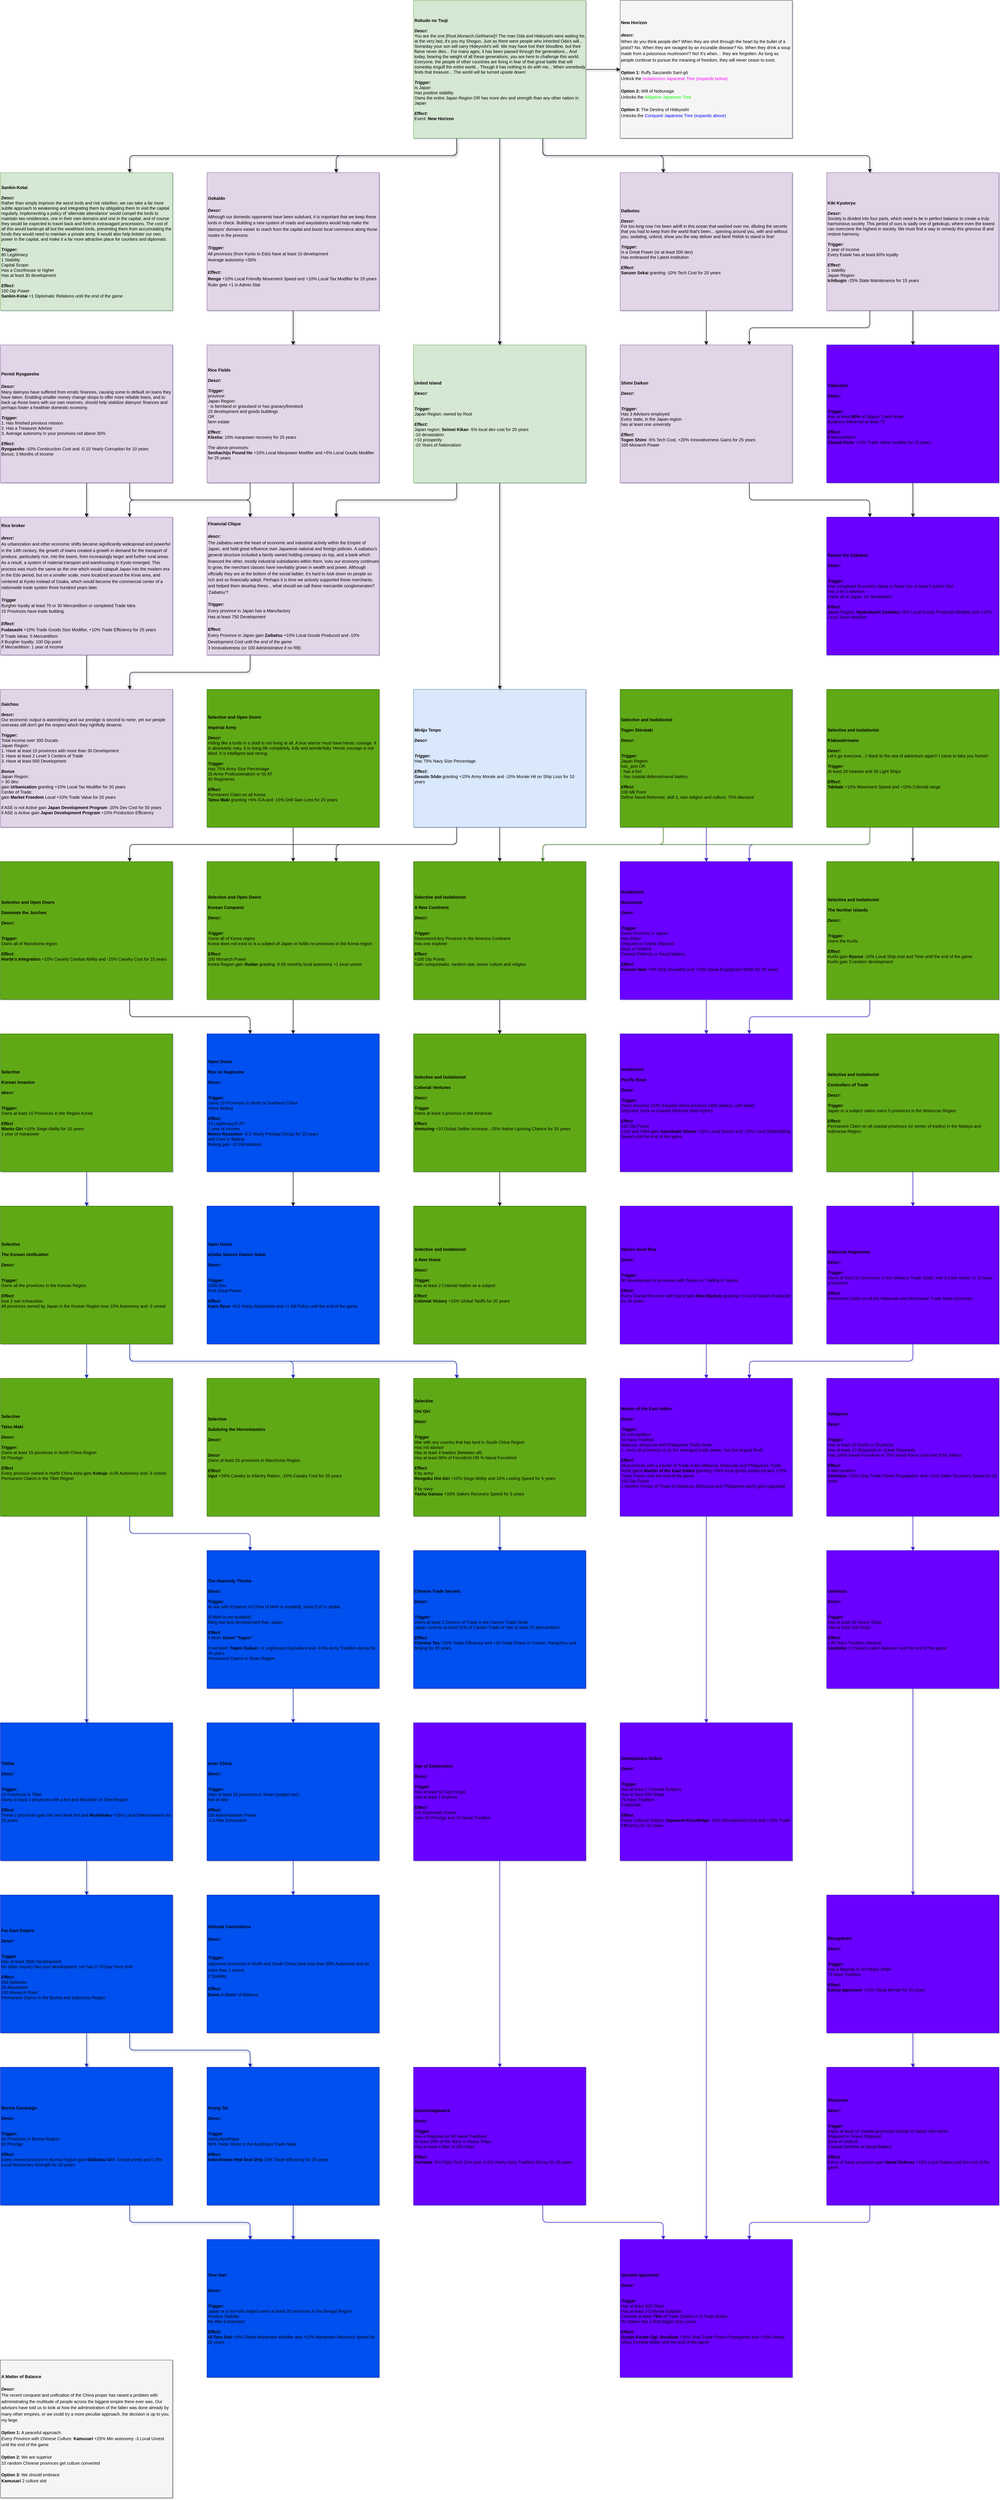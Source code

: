 <mxfile version="13.5.1" type="device" pages="3"><diagram id="V2yhKOk_xlsAycPNelrZ" name="Mission"><mxGraphModel dx="892" dy="391" grid="1" gridSize="10" guides="1" tooltips="1" connect="1" arrows="1" fold="1" page="1" pageScale="1" pageWidth="827" pageHeight="1169" background="none" math="0" shadow="1"><root><mxCell id="0"/><mxCell id="1" parent="0"/><mxCell id="eq5Lf40URcWSvIme084I-12" style="edgeStyle=orthogonalEdgeStyle;rounded=1;orthogonalLoop=1;jettySize=auto;html=1;exitX=0.25;exitY=1;exitDx=0;exitDy=0;strokeColor=#000000;entryX=0.75;entryY=0;entryDx=0;entryDy=0;shadow=1;" parent="1" source="eq5Lf40URcWSvIme084I-17" target="eq5Lf40URcWSvIme084I-165" edge="1"><mxGeometry relative="1" as="geometry"><mxPoint x="680" y="400" as="targetPoint"/></mxGeometry></mxCell><mxCell id="eq5Lf40URcWSvIme084I-13" style="edgeStyle=orthogonalEdgeStyle;rounded=1;orthogonalLoop=1;jettySize=auto;html=1;exitX=1;exitY=0.5;exitDx=0;exitDy=0;shadow=1;" parent="1" source="eq5Lf40URcWSvIme084I-17" target="eq5Lf40URcWSvIme084I-168" edge="1"><mxGeometry relative="1" as="geometry"/></mxCell><mxCell id="eq5Lf40URcWSvIme084I-14" style="edgeStyle=orthogonalEdgeStyle;rounded=1;orthogonalLoop=1;jettySize=auto;html=1;exitX=0.75;exitY=1;exitDx=0;exitDy=0;entryX=0.25;entryY=0;entryDx=0;entryDy=0;shadow=1;" parent="1" source="eq5Lf40URcWSvIme084I-17" target="eq5Lf40URcWSvIme084I-181" edge="1"><mxGeometry relative="1" as="geometry"/></mxCell><mxCell id="eq5Lf40URcWSvIme084I-15" style="edgeStyle=orthogonalEdgeStyle;rounded=1;orthogonalLoop=1;jettySize=auto;html=1;exitX=0.75;exitY=1;exitDx=0;exitDy=0;entryX=0.25;entryY=0;entryDx=0;entryDy=0;shadow=1;" parent="1" source="eq5Lf40URcWSvIme084I-17" target="eq5Lf40URcWSvIme084I-171" edge="1"><mxGeometry relative="1" as="geometry"/></mxCell><mxCell id="eq5Lf40URcWSvIme084I-16" style="edgeStyle=orthogonalEdgeStyle;rounded=1;orthogonalLoop=1;jettySize=auto;html=1;exitX=0.25;exitY=1;exitDx=0;exitDy=0;entryX=0.75;entryY=0;entryDx=0;entryDy=0;shadow=1;" parent="1" source="eq5Lf40URcWSvIme084I-17" target="eq5Lf40URcWSvIme084I-182" edge="1"><mxGeometry relative="1" as="geometry"/></mxCell><mxCell id="eq5Lf40URcWSvIme084I-17" value="&lt;div&gt;&lt;b&gt;Rokudo no Tsuji&lt;/b&gt;&lt;br style=&quot;font-size: 10px&quot;&gt;&lt;/div&gt;&lt;div style=&quot;font-size: 10px&quot;&gt;&lt;br style=&quot;font-size: 10px&quot;&gt;&lt;/div&gt;&lt;div style=&quot;font-size: 10px&quot;&gt;&lt;font style=&quot;font-size: 10px&quot;&gt;&lt;span style=&quot;font-size: 10px&quot;&gt;&lt;font style=&quot;font-size: 10px&quot;&gt;&lt;i style=&quot;font-size: 10px&quot;&gt;&lt;b style=&quot;font-size: 10px&quot;&gt;Descr:&lt;/b&gt;&lt;/i&gt;&lt;/font&gt;&lt;/span&gt;&lt;/font&gt;&lt;/div&gt;&lt;div style=&quot;font-size: 10px&quot;&gt;&lt;div style=&quot;font-size: 10px&quot;&gt;&lt;div style=&quot;font-size: 10px&quot;&gt;You are the one [Root.Monarch.GetName]!! The man Oda and Hideyoshi were waiting for, at the very last, it's you my Shogun. Just as there were people who inherited Oda's will... Someday your son will carry Hideyoshi's will. We may have lost their bloodline, but their flame never dies... For many ages, it has been passed through the generations... And today, bearing the weight of all these generations, you are here to challenge this world. Everyone, the people of other countries are living in fear of that great battle that will someday engulf the entire world... Though it has nothing to do with me... When somebody finds that treasure... The world will be turned upside down!&lt;/div&gt;&lt;/div&gt;&lt;/div&gt;&lt;div style=&quot;font-size: 10px&quot;&gt;&lt;font style=&quot;font-size: 10px&quot;&gt;&lt;br style=&quot;font-size: 10px&quot;&gt;&lt;/font&gt;&lt;/div&gt;&lt;div style=&quot;font-size: 10px&quot;&gt;&lt;font style=&quot;font-size: 10px&quot;&gt;&lt;b style=&quot;font-size: 10px&quot;&gt;&lt;i style=&quot;font-size: 10px&quot;&gt;Trigger:&lt;/i&gt;&lt;/b&gt;&lt;/font&gt;&lt;/div&gt;Is Japan&lt;br style=&quot;font-size: 10px&quot;&gt;Has positive stability&lt;br style=&quot;font-size: 10px&quot;&gt;Owns the entire Japan Region OR has more dev and strength than any other nation in Japan&lt;br style=&quot;font-size: 10px&quot;&gt;&lt;div style=&quot;font-size: 10px&quot;&gt;&lt;font style=&quot;font-size: 10px&quot;&gt;&lt;br style=&quot;font-size: 10px&quot;&gt;&lt;/font&gt;&lt;/div&gt;&lt;div style=&quot;font-size: 10px&quot;&gt;&lt;font style=&quot;font-size: 10px&quot;&gt;&lt;font style=&quot;font-size: 10px&quot;&gt;&lt;b style=&quot;font-size: 10px&quot;&gt;&lt;i style=&quot;font-size: 10px&quot;&gt;Effect:&lt;/i&gt;&lt;/b&gt;&lt;/font&gt;&lt;/font&gt;&lt;/div&gt;&lt;div style=&quot;font-size: 10px&quot;&gt;Event: &lt;b&gt;New Horizon&lt;/b&gt;&lt;/div&gt;" style="whiteSpace=wrap;html=1;align=left;fontSize=10;fillColor=#d5e8d4;strokeColor=#82b366;" parent="1" vertex="1"><mxGeometry x="960" width="400" height="320" as="geometry"/></mxCell><mxCell id="eq5Lf40URcWSvIme084I-20" style="edgeStyle=orthogonalEdgeStyle;rounded=1;orthogonalLoop=1;jettySize=auto;html=1;exitX=0.25;exitY=1;exitDx=0;exitDy=0;entryX=0.75;entryY=0;entryDx=0;entryDy=0;fontColor=#000000;" parent="1" source="eq5Lf40URcWSvIme084I-22" target="eq5Lf40URcWSvIme084I-186" edge="1"><mxGeometry relative="1" as="geometry"/></mxCell><mxCell id="eq5Lf40URcWSvIme084I-21" style="edgeStyle=orthogonalEdgeStyle;rounded=1;orthogonalLoop=1;jettySize=auto;html=1;exitX=0.25;exitY=1;exitDx=0;exitDy=0;entryX=0.75;entryY=0;entryDx=0;entryDy=0;fontColor=#000000;" parent="1" source="eq5Lf40URcWSvIme084I-22" target="eq5Lf40URcWSvIme084I-188" edge="1"><mxGeometry relative="1" as="geometry"/></mxCell><mxCell id="eq5Lf40URcWSvIme084I-262" style="edgeStyle=orthogonalEdgeStyle;rounded=1;orthogonalLoop=1;jettySize=auto;html=1;exitX=0.5;exitY=1;exitDx=0;exitDy=0;fontColor=#000000;" parent="1" source="eq5Lf40URcWSvIme084I-22" target="eq5Lf40URcWSvIme084I-246" edge="1"><mxGeometry relative="1" as="geometry"/></mxCell><mxCell id="eq5Lf40URcWSvIme084I-22" value="&lt;div&gt;&lt;b&gt;Mirāju Tenpo&lt;/b&gt;&lt;br style=&quot;font-size: 10px&quot;&gt;&lt;/div&gt;&lt;div style=&quot;font-size: 10px&quot;&gt;&lt;br style=&quot;font-size: 10px&quot;&gt;&lt;/div&gt;&lt;div style=&quot;font-size: 10px&quot;&gt;&lt;font style=&quot;font-size: 10px&quot;&gt;&lt;span style=&quot;font-size: 10px&quot;&gt;&lt;font style=&quot;font-size: 10px&quot;&gt;&lt;i style=&quot;font-size: 10px&quot;&gt;&lt;b style=&quot;font-size: 10px&quot;&gt;Descr:&lt;/b&gt;&lt;/i&gt;&lt;/font&gt;&lt;/span&gt;&lt;/font&gt;&lt;/div&gt;&lt;div style=&quot;font-size: 10px&quot;&gt;&lt;div style=&quot;font-size: 10px&quot;&gt;&lt;br style=&quot;font-size: 10px&quot;&gt;&lt;/div&gt;&lt;/div&gt;&lt;div style=&quot;font-size: 10px&quot;&gt;&lt;font style=&quot;font-size: 10px&quot;&gt;&lt;br style=&quot;font-size: 10px&quot;&gt;&lt;/font&gt;&lt;/div&gt;&lt;div style=&quot;font-size: 10px&quot;&gt;&lt;font style=&quot;font-size: 10px&quot;&gt;&lt;b style=&quot;font-size: 10px&quot;&gt;&lt;i style=&quot;font-size: 10px&quot;&gt;Trigger:&lt;/i&gt;&lt;/b&gt;&lt;/font&gt;&lt;/div&gt;Has 75% Navy Size Percentage&lt;br style=&quot;font-size: 10px&quot;&gt;&lt;div style=&quot;font-size: 10px&quot;&gt;&lt;font style=&quot;font-size: 10px&quot;&gt;&lt;br style=&quot;font-size: 10px&quot;&gt;&lt;/font&gt;&lt;/div&gt;&lt;div style=&quot;font-size: 10px&quot;&gt;&lt;font style=&quot;font-size: 10px&quot;&gt;&lt;font style=&quot;font-size: 10px&quot;&gt;&lt;b style=&quot;font-size: 10px&quot;&gt;&lt;i style=&quot;font-size: 10px&quot;&gt;Effect:&lt;/i&gt;&lt;/b&gt;&lt;/font&gt;&lt;/font&gt;&lt;/div&gt;&lt;div&gt;&lt;b&gt;Gasuto Sōdo&lt;/b&gt;&amp;nbsp;granting +10% Army Morale and -10% Morale Hit on Ship Loss for 10 years&lt;br style=&quot;font-size: 10px&quot;&gt;&lt;/div&gt;&lt;div style=&quot;font-size: 10px&quot;&gt;&lt;br&gt;&lt;/div&gt;" style="whiteSpace=wrap;html=1;align=left;fontSize=10;fillColor=#dae8fc;strokeColor=#6c8ebf;" parent="1" vertex="1"><mxGeometry x="960" y="1600" width="400" height="320" as="geometry"/></mxCell><mxCell id="eq5Lf40URcWSvIme084I-23" style="edgeStyle=orthogonalEdgeStyle;rounded=1;orthogonalLoop=1;jettySize=auto;html=1;exitX=0.5;exitY=1;exitDx=0;exitDy=0;strokeColor=#000000;shadow=1;" parent="1" source="eq5Lf40URcWSvIme084I-25" target="eq5Lf40URcWSvIme084I-22" edge="1"><mxGeometry relative="1" as="geometry"/></mxCell><mxCell id="eq5Lf40URcWSvIme084I-24" style="edgeStyle=orthogonalEdgeStyle;rounded=1;orthogonalLoop=1;jettySize=auto;html=1;exitX=0.25;exitY=1;exitDx=0;exitDy=0;entryX=0.75;entryY=0;entryDx=0;entryDy=0;shadow=1;" parent="1" source="eq5Lf40URcWSvIme084I-25" target="eq5Lf40URcWSvIme084I-167" edge="1"><mxGeometry relative="1" as="geometry"/></mxCell><mxCell id="eq5Lf40URcWSvIme084I-25" value="&lt;div style=&quot;font-size: 10px&quot;&gt;&lt;b style=&quot;font-size: 10px&quot;&gt;United Island&lt;/b&gt;&lt;/div&gt;&lt;div style=&quot;font-size: 10px&quot;&gt;&lt;br style=&quot;font-size: 10px&quot;&gt;&lt;/div&gt;&lt;div style=&quot;font-size: 10px&quot;&gt;&lt;font style=&quot;font-size: 10px&quot;&gt;&lt;span style=&quot;font-size: 10px&quot;&gt;&lt;font style=&quot;font-size: 10px&quot;&gt;&lt;i style=&quot;font-size: 10px&quot;&gt;&lt;b style=&quot;font-size: 10px&quot;&gt;Descr:&lt;/b&gt;&lt;/i&gt;&lt;/font&gt;&lt;/span&gt;&lt;/font&gt;&lt;/div&gt;&lt;div style=&quot;font-size: 10px&quot;&gt;&lt;div style=&quot;font-size: 10px&quot;&gt;&lt;div style=&quot;font-size: 10px&quot;&gt;&lt;br style=&quot;font-size: 10px&quot;&gt;&lt;/div&gt;&lt;/div&gt;&lt;/div&gt;&lt;div style=&quot;font-size: 10px&quot;&gt;&lt;font style=&quot;font-size: 10px&quot;&gt;&lt;br style=&quot;font-size: 10px&quot;&gt;&lt;/font&gt;&lt;/div&gt;&lt;div style=&quot;font-size: 10px&quot;&gt;&lt;font style=&quot;font-size: 10px&quot;&gt;&lt;b style=&quot;font-size: 10px&quot;&gt;&lt;i style=&quot;font-size: 10px&quot;&gt;Trigger:&lt;/i&gt;&lt;/b&gt;&lt;/font&gt;&lt;/div&gt;&lt;div style=&quot;font-size: 10px&quot;&gt;&lt;font style=&quot;font-size: 10px&quot;&gt;&lt;font style=&quot;font-size: 10px&quot;&gt;&lt;span style=&quot;font-size: 10px&quot;&gt;&lt;span style=&quot;font-size: 10px&quot;&gt;Japan Region: owned by Root&lt;/span&gt;&lt;/span&gt;&lt;/font&gt;&lt;/font&gt;&lt;/div&gt;&lt;div style=&quot;font-size: 10px&quot;&gt;&lt;font style=&quot;font-size: 10px&quot;&gt;&lt;font style=&quot;font-size: 10px&quot;&gt;&lt;span style=&quot;font-size: 10px&quot;&gt;&lt;span style=&quot;font-size: 10px&quot;&gt;&lt;br style=&quot;font-size: 10px&quot;&gt;&lt;/span&gt;&lt;/span&gt;&lt;/font&gt;&lt;/font&gt;&lt;/div&gt;&lt;div style=&quot;font-size: 10px&quot;&gt;&lt;font style=&quot;font-size: 10px&quot;&gt;&lt;font style=&quot;font-size: 10px&quot;&gt;&lt;span style=&quot;font-size: 10px&quot;&gt;&lt;i style=&quot;font-weight: bold ; font-size: 10px&quot;&gt;Effect:&lt;/i&gt;&lt;/span&gt;&lt;/font&gt;&lt;/font&gt;&lt;/div&gt;&lt;div&gt;Japan region: &lt;b&gt;Seimei Kikan&lt;/b&gt;&amp;nbsp;-5% local dev cost for 20 years&lt;/div&gt;&lt;div style=&quot;font-size: 10px&quot;&gt;-10 devastation&lt;/div&gt;&lt;div style=&quot;font-size: 10px&quot;&gt;+10 prosperity&lt;/div&gt;&lt;div style=&quot;font-size: 10px&quot;&gt;-10 Years of Nationalism&lt;/div&gt;" style="whiteSpace=wrap;html=1;align=left;fontSize=10;fillColor=#d5e8d4;strokeColor=#82b366;" parent="1" vertex="1"><mxGeometry x="960" y="800" width="400" height="320" as="geometry"/></mxCell><mxCell id="eq5Lf40URcWSvIme084I-33" style="edgeStyle=orthogonalEdgeStyle;rounded=1;orthogonalLoop=1;jettySize=auto;html=1;fontColor=#F0F0F0;shadow=1;" parent="1" source="eq5Lf40URcWSvIme084I-17" target="eq5Lf40URcWSvIme084I-25" edge="1"><mxGeometry relative="1" as="geometry"><mxPoint x="680" y="720" as="sourcePoint"/></mxGeometry></mxCell><mxCell id="eq5Lf40URcWSvIme084I-82" style="edgeStyle=orthogonalEdgeStyle;rounded=1;orthogonalLoop=1;jettySize=auto;html=1;exitX=0.5;exitY=1;exitDx=0;exitDy=0;shadow=1;fillColor=#0050ef;strokeColor=#001DBC;" parent="1" source="eq5Lf40URcWSvIme084I-83" target="eq5Lf40URcWSvIme084I-87" edge="1"><mxGeometry relative="1" as="geometry"/></mxCell><mxCell id="eq5Lf40URcWSvIme084I-83" value="&lt;b&gt;Selective&amp;nbsp;&lt;/b&gt;&lt;b&gt;&lt;br&gt;&lt;br&gt;Korean Invasion&lt;/b&gt;&lt;br&gt;&lt;br&gt;&lt;b&gt;&lt;i&gt;descr:&lt;/i&gt;&lt;/b&gt; &lt;br&gt;&lt;br style=&quot;font-size: 10px&quot;&gt;&lt;br style=&quot;font-size: 10px&quot;&gt;&lt;b&gt;&lt;i&gt;Trigger:&lt;/i&gt;&lt;/b&gt;&lt;br style=&quot;font-size: 10px&quot;&gt;Owns at least 10 Provinces in the Region Korea&lt;br style=&quot;font-size: 10px&quot;&gt;&lt;br style=&quot;font-size: 10px&quot;&gt;&lt;b&gt;&lt;i&gt;Effect&lt;/i&gt;&lt;/b&gt;&lt;br&gt;&lt;b&gt;Wanto Giri&lt;/b&gt;&amp;nbsp;+10% Siege Ability for 10 years&lt;br style=&quot;font-size: 10px&quot;&gt;1 year of manpower" style="whiteSpace=wrap;html=1;fillColor=#60a917;strokeColor=#2D7600;align=left;fontSize=10;" parent="1" vertex="1"><mxGeometry y="2400" width="400" height="320" as="geometry"/></mxCell><mxCell id="eq5Lf40URcWSvIme084I-84" style="edgeStyle=orthogonalEdgeStyle;rounded=1;orthogonalLoop=1;jettySize=auto;html=1;exitX=0.75;exitY=1;exitDx=0;exitDy=0;entryX=0.25;entryY=0;entryDx=0;entryDy=0;shadow=1;fillColor=#0050ef;strokeColor=#001DBC;" parent="1" source="eq5Lf40URcWSvIme084I-87" target="eq5Lf40URcWSvIme084I-115" edge="1"><mxGeometry relative="1" as="geometry"/></mxCell><mxCell id="eq5Lf40URcWSvIme084I-85" style="edgeStyle=orthogonalEdgeStyle;rounded=1;orthogonalLoop=1;jettySize=auto;html=1;exitX=0.75;exitY=1;exitDx=0;exitDy=0;fillColor=#0050ef;strokeColor=#001DBC;" parent="1" source="eq5Lf40URcWSvIme084I-87" target="eq5Lf40URcWSvIme084I-89" edge="1"><mxGeometry relative="1" as="geometry"/></mxCell><mxCell id="eq5Lf40URcWSvIme084I-86" style="edgeStyle=orthogonalEdgeStyle;rounded=1;orthogonalLoop=1;jettySize=auto;html=1;fillColor=#0050ef;strokeColor=#001DBC;" parent="1" source="eq5Lf40URcWSvIme084I-87" target="eq5Lf40URcWSvIme084I-110" edge="1"><mxGeometry relative="1" as="geometry"/></mxCell><mxCell id="eq5Lf40URcWSvIme084I-87" value="&lt;div style=&quot;font-size: 10px&quot;&gt;&lt;b&gt;Selective&amp;nbsp;&lt;/b&gt;&lt;span style=&quot;font-size: 10px&quot;&gt;&lt;br&gt;&lt;/span&gt;&lt;/div&gt;&lt;div style=&quot;font-size: 10px&quot;&gt;&lt;span style=&quot;font-size: 10px&quot;&gt;&lt;br&gt;&lt;/span&gt;&lt;/div&gt;&lt;div style=&quot;font-size: 10px&quot;&gt;&lt;span style=&quot;font-size: 10px&quot;&gt;&lt;b&gt;&lt;i&gt;The Korean Unification&lt;/i&gt;&lt;/b&gt;&lt;/span&gt;&lt;/div&gt;&lt;div style=&quot;font-size: 10px&quot;&gt;&lt;span style=&quot;font-size: 10px&quot;&gt;&lt;br&gt;&lt;/span&gt;&lt;/div&gt;&lt;div style=&quot;font-size: 10px&quot;&gt;&lt;span style=&quot;font-size: 10px&quot;&gt;&lt;b&gt;&lt;i&gt;Descr:&lt;/i&gt;&lt;/b&gt;&lt;/span&gt;&lt;/div&gt;&lt;div style=&quot;font-size: 10px&quot;&gt;&lt;br&gt;&lt;/div&gt;&lt;div style=&quot;font-size: 10px&quot;&gt;&lt;span style=&quot;font-size: 10px&quot;&gt;&lt;br style=&quot;font-size: 10px&quot;&gt;&lt;/span&gt;&lt;/div&gt;&lt;div style=&quot;font-size: 10px&quot;&gt;&lt;span style=&quot;font-size: 10px&quot;&gt;&lt;b&gt;&lt;i&gt;Trigger:&lt;/i&gt;&lt;/b&gt;&lt;/span&gt;&lt;/div&gt;&lt;div style=&quot;font-size: 10px&quot;&gt;&lt;span&gt;Owns all the provinces in the Korean Region&lt;/span&gt;&lt;/div&gt;&lt;div style=&quot;font-size: 10px&quot;&gt;&lt;span style=&quot;font-size: 10px&quot;&gt;&lt;br style=&quot;font-size: 10px&quot;&gt;&lt;/span&gt;&lt;/div&gt;&lt;div style=&quot;font-size: 10px&quot;&gt;&lt;span style=&quot;font-size: 10px&quot;&gt;&lt;b style=&quot;font-style: italic&quot;&gt;Effect:&lt;/b&gt;&lt;br&gt;lose 2 war exhaustion&lt;/span&gt;&lt;/div&gt;&lt;div style=&quot;font-size: 10px&quot;&gt;&lt;span&gt;All provinces owned by Japan in the Korean Region lose 10% Autonomy and -2 unrest&lt;/span&gt;&lt;br&gt;&lt;/div&gt;" style="whiteSpace=wrap;html=1;fillColor=#60a917;strokeColor=#2D7600;fontSize=10;align=left;" parent="1" vertex="1"><mxGeometry y="2800" width="400" height="320" as="geometry"/></mxCell><mxCell id="eq5Lf40URcWSvIme084I-89" value="&lt;div style=&quot;font-size: 10px&quot;&gt;&lt;b&gt;Selective&amp;nbsp;&lt;/b&gt;&lt;br&gt;&lt;/div&gt;&lt;div style=&quot;font-size: 10px&quot;&gt;&lt;br&gt;&lt;/div&gt;&lt;div style=&quot;font-size: 10px&quot;&gt;&lt;b&gt;Subduing the Horsemasters&lt;/b&gt;&lt;/div&gt;&lt;div style=&quot;font-size: 10px&quot;&gt;&lt;br&gt;&lt;/div&gt;&lt;div style=&quot;font-size: 10px&quot;&gt;&lt;b&gt;&lt;i&gt;Descr:&lt;/i&gt;&lt;/b&gt;&lt;/div&gt;&lt;div style=&quot;font-size: 10px&quot;&gt;&lt;br&gt;&lt;/div&gt;&lt;div style=&quot;font-size: 10px&quot;&gt;&lt;br style=&quot;font-size: 10px&quot;&gt;&lt;/div&gt;&lt;div style=&quot;font-size: 10px&quot;&gt;&lt;b&gt;&lt;i&gt;Descr&lt;/i&gt;&lt;/b&gt;&lt;/div&gt;&lt;div style=&quot;font-size: 10px&quot;&gt;&lt;span&gt;Owns at least 20 provinces in Manchuria Region&lt;/span&gt;&lt;br&gt;&lt;/div&gt;&lt;div style=&quot;font-size: 10px&quot;&gt;&lt;br style=&quot;font-size: 10px&quot;&gt;&lt;/div&gt;&lt;div style=&quot;font-size: 10px&quot;&gt;&lt;b&gt;&lt;i&gt;Effect:&lt;br&gt;&lt;/i&gt;&lt;/b&gt;&lt;b&gt;Ugui&lt;/b&gt;&amp;nbsp;+25% Cavalry to Infantry Ration, -10% Cavalry Cost for 20 years&lt;/div&gt;" style="whiteSpace=wrap;html=1;fillColor=#60a917;strokeColor=#2D7600;fontSize=10;align=left;" parent="1" vertex="1"><mxGeometry x="480" y="3200" width="400" height="320" as="geometry"/></mxCell><mxCell id="1yUseZdQnYiwmhIH8qgj-3" style="edgeStyle=orthogonalEdgeStyle;rounded=1;orthogonalLoop=1;jettySize=auto;html=1;exitX=0.5;exitY=1;exitDx=0;exitDy=0;fontColor=#000000;fillColor=#0050ef;strokeColor=#001DBC;" parent="1" source="eq5Lf40URcWSvIme084I-91" target="eq5Lf40URcWSvIme084I-96" edge="1"><mxGeometry relative="1" as="geometry"/></mxCell><mxCell id="eq5Lf40URcWSvIme084I-91" value="&lt;div style=&quot;font-size: 10px&quot;&gt;&lt;span style=&quot;font-size: 10px&quot;&gt;&lt;b&gt;The Heavenly Throne&lt;/b&gt;&lt;/span&gt;&lt;/div&gt;&lt;div style=&quot;font-size: 10px&quot;&gt;&lt;span style=&quot;font-size: 10px&quot;&gt;&lt;br&gt;&lt;/span&gt;&lt;/div&gt;&lt;div style=&quot;font-size: 10px&quot;&gt;&lt;span style=&quot;font-size: 10px&quot;&gt;&lt;b&gt;&lt;i&gt;Descr:&lt;/i&gt;&lt;/b&gt;&lt;/span&gt;&lt;/div&gt;&lt;div style=&quot;font-size: 10px&quot;&gt;&lt;span style=&quot;font-size: 10px&quot;&gt;&lt;br style=&quot;font-size: 10px&quot;&gt;&lt;/span&gt;&lt;/div&gt;&lt;div style=&quot;font-size: 10px&quot;&gt;&lt;span style=&quot;font-size: 10px&quot;&gt;&lt;b&gt;&lt;i&gt;Trigger:&lt;/i&gt;&lt;/b&gt;&lt;/span&gt;&lt;/div&gt;&lt;div style=&quot;font-size: 10px&quot;&gt;At war with Emperor of China (if MoH is enabled), owns EoC's capital.&lt;/div&gt;&lt;div style=&quot;font-size: 10px&quot;&gt;&lt;span&gt;&lt;br&gt;&lt;/span&gt;&lt;/div&gt;&lt;div style=&quot;font-size: 10px&quot;&gt;&lt;span&gt;(if MoH is not enabled)&lt;/span&gt;&lt;br&gt;&lt;/div&gt;&lt;div style=&quot;font-size: 10px&quot;&gt;Ming has less development than Japan&lt;/div&gt;&lt;div style=&quot;font-size: 10px&quot;&gt;&lt;br&gt;&lt;/div&gt;&lt;div style=&quot;font-size: 10px&quot;&gt;&lt;b&gt;&lt;i&gt;Effect:&lt;/i&gt;&lt;/b&gt;&lt;/div&gt;If MoH: &lt;b&gt;Event &quot;Togen&quot;&lt;/b&gt;&lt;br&gt;&lt;br&gt;if not MoH: &lt;b&gt;Togen Daikon&lt;/b&gt;&amp;nbsp;+1 Legitimacy Equivalent and -0.5% Army Tradition decay for 25 years&lt;br&gt;&lt;div style=&quot;font-size: 10px&quot;&gt;Permanent Claims in Xinan Region&lt;br&gt;&lt;/div&gt;" style="whiteSpace=wrap;html=1;fillColor=#0050ef;strokeColor=#001DBC;fontSize=10;align=left;" parent="1" vertex="1"><mxGeometry x="480" y="3600" width="400" height="320" as="geometry"/></mxCell><mxCell id="eq5Lf40URcWSvIme084I-95" style="edgeStyle=orthogonalEdgeStyle;rounded=1;orthogonalLoop=1;jettySize=auto;html=1;fontColor=#000000;fillColor=#0050ef;strokeColor=#001DBC;" parent="1" source="eq5Lf40URcWSvIme084I-96" target="eq5Lf40URcWSvIme084I-97" edge="1"><mxGeometry relative="1" as="geometry"/></mxCell><mxCell id="eq5Lf40URcWSvIme084I-96" value="&lt;div style=&quot;font-size: 10px&quot;&gt;&lt;span style=&quot;font-size: 10px&quot;&gt;&lt;b&gt;Inner China&lt;/b&gt;&lt;/span&gt;&lt;/div&gt;&lt;div style=&quot;font-size: 10px&quot;&gt;&lt;span style=&quot;font-size: 10px&quot;&gt;&lt;br&gt;&lt;/span&gt;&lt;/div&gt;&lt;div style=&quot;font-size: 10px&quot;&gt;&lt;span style=&quot;font-size: 10px&quot;&gt;&lt;b&gt;&lt;i&gt;Descr:&lt;br&gt;&lt;/i&gt;&lt;/b&gt;&lt;br&gt;&lt;/span&gt;&lt;/div&gt;&lt;div style=&quot;font-size: 10px&quot;&gt;&lt;span style=&quot;font-size: 10px&quot;&gt;&lt;br style=&quot;font-size: 10px&quot;&gt;&lt;/span&gt;&lt;/div&gt;&lt;div style=&quot;font-size: 10px&quot;&gt;&lt;span style=&quot;font-size: 10px&quot;&gt;&lt;b&gt;&lt;i&gt;Trigger:&lt;/i&gt;&lt;/b&gt;&lt;/span&gt;&lt;/div&gt;&lt;div style=&quot;font-size: 10px&quot;&gt;&lt;span style=&quot;font-size: 10px&quot;&gt;Own at least 20 provinces in Xinan (subject too)&lt;br&gt;Not at War&lt;/span&gt;&lt;/div&gt;&lt;div style=&quot;font-size: 10px&quot;&gt;&lt;span style=&quot;font-size: 10px&quot;&gt;&lt;br&gt;&lt;/span&gt;&lt;/div&gt;&lt;div style=&quot;font-size: 10px&quot;&gt;&lt;span style=&quot;font-size: 10px&quot;&gt;&lt;b&gt;&lt;i&gt;Effect:&lt;/i&gt;&lt;/b&gt;&lt;/span&gt;&lt;/div&gt;&lt;div style=&quot;font-size: 10px&quot;&gt;&lt;span style=&quot;font-size: 10px&quot;&gt;150 Administrative Power&lt;/span&gt;&lt;/div&gt;&lt;div style=&quot;font-size: 10px&quot;&gt;&lt;span style=&quot;font-size: 10px&quot;&gt;-2.5 War Exhaustion&lt;/span&gt;&lt;/div&gt;" style="whiteSpace=wrap;html=1;fillColor=#0050ef;strokeColor=#001DBC;fontSize=10;align=left;" parent="1" vertex="1"><mxGeometry x="480" y="4000" width="400" height="320" as="geometry"/></mxCell><mxCell id="eq5Lf40URcWSvIme084I-97" value="&lt;div style=&quot;line-height: 14.4px&quot;&gt;&lt;b style=&quot;font-size: 10px&quot;&gt;Delicate&amp;nbsp;&lt;/b&gt;&lt;span&gt;&lt;b&gt;Coexistence&lt;/b&gt;&lt;/span&gt;&lt;/div&gt;&lt;div style=&quot;font-size: 10px ; line-height: 14.4px&quot;&gt;&lt;br&gt;&lt;/div&gt;&lt;div style=&quot;font-size: 10px ; line-height: 14.4px&quot;&gt;&lt;b&gt;&lt;i&gt;Descr:&lt;/i&gt;&lt;/b&gt;&lt;/div&gt;&lt;div style=&quot;font-size: 10px ; line-height: 14.4px&quot;&gt;&lt;br&gt;&lt;/div&gt;&lt;div style=&quot;font-size: 10px ; line-height: 14.4px&quot;&gt;&lt;br style=&quot;font-size: 10px&quot;&gt;&lt;/div&gt;&lt;div style=&quot;font-size: 10px ; line-height: 14.4px&quot;&gt;&lt;b&gt;&lt;i&gt;Trigger:&lt;/i&gt;&lt;/b&gt;&lt;/div&gt;&lt;div style=&quot;font-size: 10px ; line-height: 14.4px&quot;&gt;Japanese provinces in North and South China have less than 50% Autonomy and no more than 1 unrest&lt;/div&gt;&lt;div style=&quot;font-size: 10px ; line-height: 14.4px&quot;&gt;2 Stability&lt;/div&gt;&lt;div style=&quot;font-size: 10px ; line-height: 14.4px&quot;&gt;&lt;br style=&quot;font-size: 10px&quot;&gt;&lt;/div&gt;&lt;div style=&quot;font-size: 10px ; line-height: 14.4px&quot;&gt;&lt;b&gt;&lt;i&gt;Effect:&lt;/i&gt;&lt;/b&gt;&lt;span&gt;&amp;nbsp;&lt;/span&gt;&lt;/div&gt;&lt;div style=&quot;font-size: 10px ; line-height: 14.4px&quot;&gt;&lt;b&gt;Event&lt;/b&gt;&amp;nbsp;&lt;i&gt;A Matter of Balance&lt;/i&gt;&lt;/div&gt;&lt;div style=&quot;font-size: 10px ; line-height: 14.4px&quot;&gt;&lt;br&gt;&lt;/div&gt;" style="whiteSpace=wrap;html=1;fillColor=#0050ef;strokeColor=#001DBC;fontSize=10;align=left;labelBackgroundColor=none;" parent="1" vertex="1"><mxGeometry x="480" y="4400" width="400" height="320" as="geometry"/></mxCell><mxCell id="eq5Lf40URcWSvIme084I-98" style="edgeStyle=orthogonalEdgeStyle;rounded=1;orthogonalLoop=1;jettySize=auto;html=1;shadow=1;fillColor=#0050ef;strokeColor=#001DBC;" parent="1" source="eq5Lf40URcWSvIme084I-99" target="eq5Lf40URcWSvIme084I-102" edge="1"><mxGeometry relative="1" as="geometry"/></mxCell><mxCell id="eq5Lf40URcWSvIme084I-99" value="&lt;div&gt;&lt;b&gt;Tekkai&amp;nbsp;&lt;/b&gt;&lt;br&gt;&lt;/div&gt;&lt;div style=&quot;font-size: 10px&quot;&gt;&lt;span style=&quot;font-size: 10px&quot;&gt;&lt;br&gt;&lt;/span&gt;&lt;/div&gt;&lt;div style=&quot;font-size: 10px&quot;&gt;&lt;span style=&quot;font-size: 10px&quot;&gt;&lt;b&gt;&lt;i&gt;Descr:&lt;/i&gt;&lt;/b&gt;&lt;/span&gt;&lt;/div&gt;&lt;div style=&quot;font-size: 10px&quot;&gt;&lt;br&gt;&lt;/div&gt;&lt;div style=&quot;font-size: 10px&quot;&gt;&lt;span style=&quot;font-size: 10px&quot;&gt;&lt;br style=&quot;font-size: 10px&quot;&gt;&lt;/span&gt;&lt;/div&gt;&lt;div style=&quot;font-size: 10px&quot;&gt;&lt;span style=&quot;font-size: 10px&quot;&gt;&lt;b&gt;&lt;i&gt;Trigger:&lt;/i&gt;&lt;/b&gt;&lt;/span&gt;&lt;/div&gt;&lt;div style=&quot;font-size: 10px&quot;&gt;&lt;span&gt;10 Provinces in Tibet&lt;/span&gt;&lt;/div&gt;&lt;div style=&quot;font-size: 10px&quot;&gt;Owns at least 2 provinces with a fort and Mountain in Tibet Region&lt;/div&gt;&lt;div style=&quot;font-size: 10px&quot;&gt;&lt;span style=&quot;font-size: 10px&quot;&gt;&lt;br style=&quot;font-size: 10px&quot;&gt;&lt;/span&gt;&lt;/div&gt;&lt;div style=&quot;font-size: 10px&quot;&gt;&lt;span style=&quot;font-size: 10px&quot;&gt;&lt;b&gt;&lt;i&gt;Effect:&lt;/i&gt;&lt;/b&gt;&lt;/span&gt;&lt;/div&gt;&lt;div style=&quot;font-size: 10px&quot;&gt;&lt;span style=&quot;font-size: 10px&quot;&gt;These 2 provinces gain the next level fort and&amp;nbsp;&lt;/span&gt;&lt;b&gt;Mushikaku&lt;/b&gt;&lt;span style=&quot;font-size: 10px&quot;&gt;&amp;nbsp;+15% Local Defensiveness for 25 years&lt;/span&gt;&lt;/div&gt;" style="whiteSpace=wrap;html=1;fillColor=#0050ef;strokeColor=#001DBC;fontSize=10;align=left;" parent="1" vertex="1"><mxGeometry y="4000" width="400" height="320" as="geometry"/></mxCell><mxCell id="eq5Lf40URcWSvIme084I-100" value="" style="edgeStyle=orthogonalEdgeStyle;rounded=1;orthogonalLoop=1;jettySize=auto;html=1;shadow=1;fillColor=#0050ef;strokeColor=#001DBC;" parent="1" source="eq5Lf40URcWSvIme084I-102" target="eq5Lf40URcWSvIme084I-104" edge="1"><mxGeometry relative="1" as="geometry"/></mxCell><mxCell id="eq5Lf40URcWSvIme084I-101" style="edgeStyle=orthogonalEdgeStyle;rounded=1;orthogonalLoop=1;jettySize=auto;html=1;exitX=0.75;exitY=1;exitDx=0;exitDy=0;entryX=0.25;entryY=0;entryDx=0;entryDy=0;shadow=1;fillColor=#0050ef;strokeColor=#001DBC;" parent="1" source="eq5Lf40URcWSvIme084I-102" target="eq5Lf40URcWSvIme084I-106" edge="1"><mxGeometry relative="1" as="geometry"/></mxCell><mxCell id="eq5Lf40URcWSvIme084I-102" value="&lt;div style=&quot;font-size: 10px&quot;&gt;&lt;b&gt;Far East Empire&lt;/b&gt;&lt;/div&gt;&lt;div style=&quot;font-size: 10px&quot;&gt;&lt;span style=&quot;font-size: 10px&quot;&gt;&lt;br&gt;&lt;/span&gt;&lt;/div&gt;&lt;div style=&quot;font-size: 10px&quot;&gt;&lt;span style=&quot;font-size: 10px&quot;&gt;&lt;b&gt;&lt;i&gt;Descr:&lt;/i&gt;&lt;/b&gt;&lt;/span&gt;&lt;/div&gt;&lt;div style=&quot;font-size: 10px&quot;&gt;&lt;br&gt;&lt;/div&gt;&lt;div style=&quot;font-size: 10px&quot;&gt;&lt;span style=&quot;font-size: 10px&quot;&gt;&lt;br style=&quot;font-size: 10px&quot;&gt;&lt;/span&gt;&lt;/div&gt;&lt;div style=&quot;font-size: 10px&quot;&gt;&lt;span style=&quot;font-size: 10px&quot;&gt;&lt;b&gt;&lt;i&gt;Trigger&lt;/i&gt;&lt;/b&gt;&lt;/span&gt;&lt;/div&gt;&lt;div style=&quot;font-size: 10px&quot;&gt;&lt;span&gt;Has at least 2500 Development&lt;/span&gt;&lt;br&gt;&lt;/div&gt;&lt;div style=&quot;font-size: 10px&quot;&gt;&lt;span style=&quot;font-size: 10px&quot;&gt;No other country has your development, nor has 0.75*your force limit&lt;/span&gt;&lt;/div&gt;&lt;div style=&quot;font-size: 10px&quot;&gt;&lt;span style=&quot;font-size: 10px&quot;&gt;&lt;br&gt;&lt;/span&gt;&lt;/div&gt;&lt;div style=&quot;font-size: 10px&quot;&gt;&lt;b&gt;&lt;i&gt;Effect:&lt;/i&gt;&lt;/b&gt;&lt;/div&gt;&lt;div style=&quot;font-size: 10px&quot;&gt;200 Splendor&lt;/div&gt;&lt;div style=&quot;font-size: 10px&quot;&gt;25 Absolutism&lt;/div&gt;&lt;div style=&quot;font-size: 10px&quot;&gt;100 Monarch Point&lt;/div&gt;&lt;div style=&quot;font-size: 10px&quot;&gt;Permanent Claims in the Burma and Indochina Region&lt;/div&gt;" style="whiteSpace=wrap;html=1;fillColor=#0050ef;strokeColor=#001DBC;fontSize=10;align=left;" parent="1" vertex="1"><mxGeometry y="4400" width="400" height="320" as="geometry"/></mxCell><mxCell id="eq5Lf40URcWSvIme084I-103" style="edgeStyle=orthogonalEdgeStyle;rounded=1;orthogonalLoop=1;jettySize=auto;html=1;exitX=0.75;exitY=1;exitDx=0;exitDy=0;entryX=0.25;entryY=0;entryDx=0;entryDy=0;shadow=1;fillColor=#0050ef;strokeColor=#001DBC;" parent="1" source="eq5Lf40URcWSvIme084I-104" target="eq5Lf40URcWSvIme084I-107" edge="1"><mxGeometry relative="1" as="geometry"/></mxCell><mxCell id="eq5Lf40URcWSvIme084I-104" value="&lt;div style=&quot;font-size: 10px&quot;&gt;&lt;b&gt;Burma Campaign&lt;/b&gt;&lt;/div&gt;&lt;div style=&quot;font-size: 10px&quot;&gt;&lt;br&gt;&lt;/div&gt;&lt;div style=&quot;font-size: 10px&quot;&gt;&lt;b&gt;&lt;i&gt;Descr:&lt;/i&gt;&lt;/b&gt;&lt;/div&gt;&lt;div style=&quot;font-size: 10px&quot;&gt;&lt;br&gt;&lt;/div&gt;&lt;div style=&quot;font-size: 10px&quot;&gt;&lt;br style=&quot;font-size: 10px&quot;&gt;&lt;b&gt;&lt;i&gt;Trigger:&lt;/i&gt;&lt;/b&gt;&lt;br style=&quot;font-size: 10px&quot;&gt;20 Provinces in Burma Region&lt;/div&gt;&lt;div style=&quot;font-size: 10px&quot;&gt;50 Prestige&lt;br style=&quot;font-size: 10px&quot;&gt;&lt;br&gt;&lt;b&gt;&lt;i&gt;Effect:&lt;/i&gt;&lt;/b&gt;&lt;/div&gt;&lt;div style=&quot;font-size: 10px&quot;&gt;Every owned province in Burma Region gain&amp;nbsp;&lt;b&gt;Daibutsu Giri&lt;/b&gt;&amp;nbsp;-3 local unrest and 1.5% Local Missionary Strength for 20 years&lt;br style=&quot;font-size: 10px&quot;&gt;&lt;/div&gt;" style="whiteSpace=wrap;html=1;fillColor=#0050ef;strokeColor=#001DBC;fontSize=10;align=left;labelBackgroundColor=none;" parent="1" vertex="1"><mxGeometry y="4800" width="400" height="320" as="geometry"/></mxCell><mxCell id="eq5Lf40URcWSvIme084I-105" style="edgeStyle=orthogonalEdgeStyle;rounded=1;orthogonalLoop=1;jettySize=auto;html=1;exitX=0.5;exitY=1;exitDx=0;exitDy=0;shadow=1;fillColor=#0050ef;strokeColor=#001DBC;" parent="1" source="eq5Lf40URcWSvIme084I-106" target="eq5Lf40URcWSvIme084I-107" edge="1"><mxGeometry relative="1" as="geometry"/></mxCell><mxCell id="eq5Lf40URcWSvIme084I-106" value="&lt;div style=&quot;font-size: 10px&quot;&gt;&lt;b&gt;Krung Tai&lt;/b&gt;&lt;/div&gt;&lt;div style=&quot;font-size: 10px&quot;&gt;&lt;br&gt;&lt;/div&gt;&lt;div style=&quot;font-size: 10px&quot;&gt;&lt;b&gt;&lt;i&gt;Descr:&lt;/i&gt;&lt;/b&gt;&lt;/div&gt;&lt;div style=&quot;font-size: 10px&quot;&gt;&lt;br style=&quot;font-size: 10px&quot;&gt;&lt;br style=&quot;font-size: 10px&quot;&gt;&lt;b&gt;&lt;i&gt;Trigger&lt;/i&gt;&lt;/b&gt;&lt;br style=&quot;font-size: 10px&quot;&gt;Owns Ayutthaya&lt;/div&gt;&lt;div style=&quot;font-size: 10px&quot;&gt;50% Trade Share in the Ayutthaya Trade Node&lt;br style=&quot;font-size: 10px&quot;&gt;&lt;br style=&quot;font-size: 10px&quot;&gt;&lt;b&gt;&lt;i&gt;Effect:&lt;br&gt;&lt;/i&gt;Indochinese Red Seal Ship&lt;/b&gt;&amp;nbsp;10% Trade Efficiency for 20 years&lt;br style=&quot;font-size: 10px&quot;&gt;&lt;br style=&quot;font-size: 10px&quot;&gt;&lt;/div&gt;" style="whiteSpace=wrap;html=1;fillColor=#0050ef;strokeColor=#001DBC;fontSize=10;align=left;labelBackgroundColor=none;" parent="1" vertex="1"><mxGeometry x="480" y="4800" width="400" height="320" as="geometry"/></mxCell><mxCell id="eq5Lf40URcWSvIme084I-107" value="&lt;b&gt;Tora Gari&lt;/b&gt;&lt;div style=&quot;font-size: 10px&quot;&gt;&lt;br&gt;&lt;/div&gt;&lt;div style=&quot;font-size: 10px&quot;&gt;&lt;br&gt;&lt;/div&gt;&lt;div style=&quot;font-size: 10px&quot;&gt;&lt;b&gt;&lt;i&gt;Descr:&lt;/i&gt;&lt;/b&gt;&lt;/div&gt;&lt;div style=&quot;font-size: 10px&quot;&gt;&lt;br style=&quot;font-size: 10px&quot;&gt;&lt;br style=&quot;font-size: 10px&quot;&gt;&lt;b&gt;&lt;i&gt;Trigger:&lt;/i&gt;&lt;/b&gt;&lt;br style=&quot;font-size: 10px&quot;&gt;Japan or a non-trib subject owns at least 20 provinces in the Bengal Region&lt;/div&gt;&lt;div style=&quot;font-size: 10px&quot;&gt;Positive Stability&lt;/div&gt;&lt;div style=&quot;font-size: 10px&quot;&gt;No War Exhaustion&lt;br style=&quot;font-size: 10px&quot;&gt;&lt;br&gt;&lt;b&gt;&lt;i&gt;Effect:&lt;/i&gt;&lt;/b&gt;&lt;br style=&quot;font-size: 10px&quot;&gt;&lt;b&gt;Ul-Tora Gari&lt;/b&gt;&amp;nbsp;+5% Global Manpower Modifier and +10% Manpower Recovery Speed for 20 years&lt;br&gt;&lt;/div&gt;" style="whiteSpace=wrap;html=1;fillColor=#0050ef;strokeColor=#001DBC;align=left;fontSize=10;labelBackgroundColor=none;" parent="1" vertex="1"><mxGeometry x="480" y="5200" width="400" height="320" as="geometry"/></mxCell><mxCell id="eq5Lf40URcWSvIme084I-108" style="edgeStyle=orthogonalEdgeStyle;rounded=1;orthogonalLoop=1;jettySize=auto;html=1;shadow=1;fillColor=#0050ef;strokeColor=#001DBC;" parent="1" source="eq5Lf40URcWSvIme084I-110" target="eq5Lf40URcWSvIme084I-99" edge="1"><mxGeometry relative="1" as="geometry"/></mxCell><mxCell id="1yUseZdQnYiwmhIH8qgj-5" style="edgeStyle=orthogonalEdgeStyle;rounded=1;orthogonalLoop=1;jettySize=auto;html=1;exitX=0.75;exitY=1;exitDx=0;exitDy=0;entryX=0.25;entryY=0;entryDx=0;entryDy=0;fontColor=#000000;fillColor=#0050ef;strokeColor=#001DBC;" parent="1" source="eq5Lf40URcWSvIme084I-110" target="eq5Lf40URcWSvIme084I-91" edge="1"><mxGeometry relative="1" as="geometry"/></mxCell><mxCell id="eq5Lf40URcWSvIme084I-110" value="&lt;div style=&quot;font-size: 10px&quot;&gt;&lt;b&gt;Selective&amp;nbsp;&lt;/b&gt;&lt;br&gt;&lt;/div&gt;&lt;div style=&quot;font-size: 10px&quot;&gt;&lt;br&gt;&lt;/div&gt;&lt;div&gt;&lt;b&gt;Tatsu Maki&lt;/b&gt;&lt;br&gt;&lt;/div&gt;&lt;div style=&quot;font-size: 10px&quot;&gt;&lt;br&gt;&lt;/div&gt;&lt;div style=&quot;font-size: 10px&quot;&gt;&lt;b&gt;&lt;i&gt;Descr:&lt;/i&gt;&lt;/b&gt;&lt;/div&gt;&lt;div style=&quot;font-size: 10px&quot;&gt;&lt;br&gt;&lt;/div&gt;&lt;div style=&quot;font-size: 10px&quot;&gt;&lt;span&gt;&lt;b&gt;&lt;i&gt;Trigger:&lt;/i&gt;&lt;/b&gt;&lt;/span&gt;&lt;/div&gt;&lt;div style=&quot;font-size: 10px&quot;&gt;&lt;span&gt;Owns at least 15 provinces in North China Region&lt;/span&gt;&lt;br&gt;&lt;/div&gt;&lt;div style=&quot;font-size: 10px&quot;&gt;50 Prestige&lt;/div&gt;&lt;div style=&quot;font-size: 10px&quot;&gt;&lt;br style=&quot;font-size: 10px&quot;&gt;&lt;/div&gt;&lt;div style=&quot;font-size: 10px&quot;&gt;&lt;b&gt;&lt;i&gt;Effect&lt;/i&gt;&lt;/b&gt;&lt;/div&gt;&lt;div style=&quot;font-size: 10px&quot;&gt;Every province owned in North China Area gets &lt;b&gt;Kokujo&lt;/b&gt;&amp;nbsp;-0.05 Autonomy and -3 Unrest&lt;/div&gt;&lt;div style=&quot;font-size: 10px&quot;&gt;Permanent Claims in the Tibet Region&lt;br style=&quot;font-size: 10px&quot;&gt;&lt;/div&gt;" style="whiteSpace=wrap;html=1;fillColor=#60a917;strokeColor=#2D7600;fontSize=10;align=left;" parent="1" vertex="1"><mxGeometry y="3200" width="400" height="320" as="geometry"/></mxCell><mxCell id="eq5Lf40URcWSvIme084I-113" value="&lt;div style=&quot;font-size: 10px&quot;&gt;&lt;b&gt;Chinese Trade Secrets&lt;br&gt;&lt;/b&gt;&lt;br&gt;&lt;/div&gt;&lt;div style=&quot;font-size: 10px&quot;&gt;&lt;b&gt;&lt;i&gt;Descr:&lt;br&gt;&lt;/i&gt;&lt;/b&gt;&lt;br&gt;&lt;/div&gt;&lt;div style=&quot;font-size: 10px&quot;&gt;&lt;br style=&quot;font-size: 10px&quot;&gt;&lt;/div&gt;&lt;div style=&quot;font-size: 10px&quot;&gt;&lt;b&gt;&lt;i&gt;Trigger:&lt;/i&gt;&lt;/b&gt;&lt;/div&gt;&lt;div style=&quot;font-size: 10px&quot;&gt;&lt;span&gt;Owns at least 3 Centers of Trade in the Canton Trade Node&lt;/span&gt;&lt;br&gt;&lt;/div&gt;&lt;div style=&quot;font-size: 10px&quot;&gt;Japan controls at least 51% of Canton Trade or&amp;nbsp;&lt;span&gt;Has at least 25 Mercantilism&lt;/span&gt;&lt;/div&gt;&lt;div style=&quot;font-size: 10px&quot;&gt;&lt;span&gt;&lt;br&gt;&lt;/span&gt;&lt;/div&gt;&lt;div style=&quot;font-size: 10px&quot;&gt;&lt;span&gt;&lt;b&gt;&lt;i&gt;Effect:&lt;/i&gt;&lt;/b&gt;&lt;/span&gt;&lt;/div&gt;&lt;div style=&quot;font-size: 10px&quot;&gt;&lt;span&gt;&lt;b&gt;Chinese Tea&lt;/b&gt;&amp;nbsp;+10% Trade Efficiency and +10 Trade Power in Canton, Hangzhou and Beijing for 20 years&lt;/span&gt;&lt;/div&gt;" style="whiteSpace=wrap;html=1;fillColor=#0050ef;strokeColor=#001DBC;fontSize=10;align=left;" parent="1" vertex="1"><mxGeometry x="960" y="3600" width="400" height="320" as="geometry"/></mxCell><mxCell id="eq5Lf40URcWSvIme084I-114" style="edgeStyle=orthogonalEdgeStyle;rounded=1;orthogonalLoop=1;jettySize=auto;html=1;exitX=0.5;exitY=1;exitDx=0;exitDy=0;shadow=1;fillColor=#0050ef;strokeColor=#001DBC;" parent="1" source="eq5Lf40URcWSvIme084I-115" target="eq5Lf40URcWSvIme084I-113" edge="1"><mxGeometry relative="1" as="geometry"/></mxCell><mxCell id="eq5Lf40URcWSvIme084I-115" value="&lt;b&gt;Selective&amp;nbsp;&lt;/b&gt;&lt;br&gt;&lt;br&gt;&lt;b&gt;Oni Giri&lt;br&gt;&lt;/b&gt;&lt;br&gt;&lt;b&gt;&lt;i&gt;Descr&lt;br&gt;&lt;/i&gt;&lt;/b&gt;&lt;br style=&quot;font-size: 10px&quot;&gt;&lt;br&gt;&lt;b&gt;&lt;i&gt;Trigger&lt;/i&gt;&lt;/b&gt;&lt;br style=&quot;font-size: 10px&quot;&gt;War with any country that has land in South China Region&lt;br style=&quot;font-size: 10px&quot;&gt;Has mil advisor&lt;br style=&quot;font-size: 10px&quot;&gt;Has at least 4 leaders (between all)&lt;br style=&quot;font-size: 10px&quot;&gt;&lt;div style=&quot;font-size: 10px&quot;&gt;Has at least 90% of Forcelimit OR&amp;nbsp;&lt;span&gt;% Naval Forcelimit&lt;/span&gt;&lt;/div&gt;&lt;br style=&quot;font-size: 10px&quot;&gt;&lt;i style=&quot;font-weight: bold&quot;&gt;Effect:&lt;br&gt;&lt;/i&gt;if by army:&lt;br&gt;&lt;b&gt;Rengoku Oni Giri&lt;/b&gt;&amp;nbsp;+10% Siege Ability and 10% Looting Speed for 5 years&lt;br&gt;&lt;br&gt;if by navy:&lt;br&gt;&lt;b&gt;Yasha Garasu&lt;/b&gt;&amp;nbsp;+33% Sailors Recovery Speed for 5 years" style="whiteSpace=wrap;html=1;fillColor=#60a917;strokeColor=#2D7600;align=left;fontSize=10;" parent="1" vertex="1"><mxGeometry x="960" y="3200" width="400" height="320" as="geometry"/></mxCell><mxCell id="eq5Lf40URcWSvIme084I-158" style="edgeStyle=orthogonalEdgeStyle;rounded=1;orthogonalLoop=1;jettySize=auto;html=1;exitX=0.5;exitY=1;exitDx=0;exitDy=0;strokeColor=#000000;shadow=1;" parent="1" source="eq5Lf40URcWSvIme084I-160" target="eq5Lf40URcWSvIme084I-163" edge="1"><mxGeometry relative="1" as="geometry"/></mxCell><mxCell id="eq5Lf40URcWSvIme084I-159" style="edgeStyle=orthogonalEdgeStyle;rounded=1;orthogonalLoop=1;jettySize=auto;html=1;exitX=0.75;exitY=1;exitDx=0;exitDy=0;entryX=0.25;entryY=0;entryDx=0;entryDy=0;shadow=1;" parent="1" source="eq5Lf40URcWSvIme084I-160" target="eq5Lf40URcWSvIme084I-167" edge="1"><mxGeometry relative="1" as="geometry"/></mxCell><mxCell id="eq5Lf40URcWSvIme084I-160" value="&lt;div style=&quot;font-size: 10px;&quot;&gt;&lt;span style=&quot;line-height: 14.4px; font-size: 10px;&quot;&gt;&lt;b style=&quot;font-size: 10px;&quot;&gt;Permit Ryogaesho&lt;/b&gt;&lt;/span&gt;&lt;/div&gt;&lt;div style=&quot;font-size: 10px;&quot;&gt;&lt;span style=&quot;line-height: 14.4px; font-size: 10px;&quot;&gt;&lt;br style=&quot;font-size: 10px;&quot;&gt;&lt;/span&gt;&lt;/div&gt;&lt;div style=&quot;font-size: 10px;&quot;&gt;&lt;span style=&quot;line-height: 14.4px; font-size: 10px;&quot;&gt;&lt;b style=&quot;font-size: 10px;&quot;&gt;&lt;i style=&quot;font-size: 10px;&quot;&gt;Descr&lt;/i&gt;:&lt;/b&gt;&lt;/span&gt;&lt;/div&gt;&lt;div style=&quot;font-size: 10px;&quot;&gt;Many daimyos have suffered from erratic finances, causing some to default on loans they have taken. Enabling smaller money change shops to offer more reliable loans, and to back up those loans with our own reserves, should help stabilize daimyos' finances and perhaps foster a healthier domestic economy.&lt;br style=&quot;font-size: 10px;&quot;&gt;&lt;/div&gt;&lt;div style=&quot;font-size: 10px;&quot;&gt;&lt;br style=&quot;font-size: 10px;&quot;&gt;&lt;/div&gt;&lt;div style=&quot;font-size: 10px;&quot;&gt;&lt;b style=&quot;font-size: 10px;&quot;&gt;&lt;i style=&quot;font-size: 10px;&quot;&gt;Trigger:&lt;/i&gt;&lt;/b&gt;&lt;/div&gt;&lt;div style=&quot;font-size: 10px;&quot;&gt;1. Has finished previous mission&lt;/div&gt;&lt;div style=&quot;font-size: 10px;&quot;&gt;2. Has a Treasurer Advisor&lt;/div&gt;&lt;div style=&quot;font-size: 10px;&quot;&gt;3. Average autonomy in your provinces not above 30%&lt;/div&gt;&lt;div style=&quot;font-size: 10px;&quot;&gt;&lt;br style=&quot;font-size: 10px;&quot;&gt;&lt;/div&gt;&lt;div style=&quot;font-size: 10px;&quot;&gt;&lt;b style=&quot;font-size: 10px;&quot;&gt;&lt;i style=&quot;font-size: 10px;&quot;&gt;Effect:&lt;br style=&quot;font-size: 10px;&quot;&gt;&lt;/i&gt;Ryogaesho&lt;/b&gt;&amp;nbsp;-10% Construction Cost and -0.10 Yearly Corruption for 10 years&lt;br style=&quot;font-size: 10px;&quot;&gt;Bonus; 3 Months of income&lt;br style=&quot;font-size: 10px;&quot;&gt;&lt;/div&gt;" style="whiteSpace=wrap;html=1;fillColor=#e1d5e7;strokeColor=#9673a6;fontSize=10;align=left;" parent="1" vertex="1"><mxGeometry y="800" width="400" height="320" as="geometry"/></mxCell><mxCell id="eq5Lf40URcWSvIme084I-161" value="&lt;b&gt;Gaichou&lt;/b&gt;&lt;br&gt;&lt;br&gt;&lt;b&gt;descr:&lt;br&gt;&lt;/b&gt;Our economic output is astonishing and our prestige is second to none, yet our people overseas still don't get the respect which they rightfully deserve.&lt;br&gt;&lt;br&gt;&lt;b&gt;&lt;i&gt;Trigger:&lt;/i&gt;&lt;/b&gt;&lt;br style=&quot;font-size: 10px&quot;&gt;Total income over 300 Ducats&lt;br&gt;Japan Region:&lt;br&gt;1. Have at least 15 provinces with more than 30 Development&lt;br style=&quot;font-size: 10px&quot;&gt;2. Have at least 2 Level 3 Centers of Trade &lt;br&gt;3. Have at least 500 Development&lt;br style=&quot;font-size: 10px&quot;&gt;&lt;br style=&quot;font-size: 10px&quot;&gt;&lt;b&gt;&lt;i&gt;Bonus&lt;/i&gt;&lt;/b&gt;&lt;br style=&quot;font-size: 10px&quot;&gt;Japan Region:&lt;br&gt;&amp;gt; 30 dev:&lt;br&gt;gain &lt;b&gt;Urbanization&lt;/b&gt;&amp;nbsp;granting +10% Local Tax Modifier for 20 years&lt;br&gt;Center of Trade:&lt;br&gt;gain &lt;b&gt;Market Freedom&lt;/b&gt;&amp;nbsp;Local +10% Trade Value for 20 years&lt;br&gt;&lt;br&gt;if ASE is not Active gain &lt;b&gt;Japan Development Program&lt;/b&gt;&amp;nbsp;-20% Dev Cost for 50 years&lt;br&gt;if ASE is Active gain&amp;nbsp;&lt;b&gt;Japan Development Program&lt;/b&gt;&amp;nbsp;+10% Production Efficiency" style="whiteSpace=wrap;html=1;fillColor=#e1d5e7;strokeColor=#9673a6;align=left;fontSize=10;" parent="1" vertex="1"><mxGeometry y="1600" width="400" height="320" as="geometry"/></mxCell><mxCell id="eq5Lf40URcWSvIme084I-162" style="edgeStyle=orthogonalEdgeStyle;rounded=1;orthogonalLoop=1;jettySize=auto;html=1;exitX=0.5;exitY=1;exitDx=0;exitDy=0;strokeColor=#000000;shadow=1;" parent="1" source="eq5Lf40URcWSvIme084I-163" target="eq5Lf40URcWSvIme084I-161" edge="1"><mxGeometry relative="1" as="geometry"/></mxCell><mxCell id="eq5Lf40URcWSvIme084I-163" value="&lt;div style=&quot;font-size: 10px&quot;&gt;&lt;span style=&quot;line-height: 14.4px ; font-size: 10px&quot;&gt;&lt;b&gt;Rice broker&lt;/b&gt;&lt;/span&gt;&lt;/div&gt;&lt;div style=&quot;font-size: 10px&quot;&gt;&lt;span style=&quot;line-height: 14.4px ; font-size: 10px&quot;&gt;&lt;br&gt;&lt;/span&gt;&lt;/div&gt;&lt;div style=&quot;font-size: 10px&quot;&gt;&lt;span style=&quot;line-height: 14.4px ; font-size: 10px&quot;&gt;&lt;b&gt;&lt;i&gt;descr:&lt;/i&gt;&lt;/b&gt;&lt;/span&gt;&lt;/div&gt;&lt;div&gt;&lt;span style=&quot;line-height: 14.4px&quot;&gt;As urbanization and other economic shifts became significantly widespread and powerful in the 14th century, the growth of towns created a growth in demand for the transport of produce, particularly rice, into the towns, from increasingly larger and further rural areas. As a result, a system of material transport and warehousing in Kyoto emerged. This process was much the same as the one which would catapult Japan into the modern era in the Edo period, but on a smaller scale, more localized around the Kinai area, and centered at Kyoto instead of Osaka, which would become the commercial center of a nationwide trade system three hundred years later.&lt;br style=&quot;font-size: 10px&quot;&gt;&lt;/span&gt;&lt;/div&gt;&lt;div&gt;&lt;span style=&quot;line-height: 14.4px&quot;&gt;&lt;br&gt;&lt;/span&gt;&lt;/div&gt;&lt;div style=&quot;font-size: 10px&quot;&gt;&lt;span style=&quot;line-height: 14.4px ; font-size: 10px&quot;&gt;&lt;b&gt;&lt;i&gt;Trigger&lt;/i&gt;&lt;/b&gt;&lt;/span&gt;&lt;/div&gt;&lt;div style=&quot;font-size: 10px&quot;&gt;&lt;span&gt;Burgher loyalty at least 70 or 30 Mercantilism or completed Trade Idea&lt;/span&gt;&lt;br&gt;&lt;/div&gt;&lt;div style=&quot;font-size: 10px&quot;&gt;&lt;span style=&quot;line-height: 14.4px ; font-size: 10px&quot;&gt;15 Provinces have trade building&lt;/span&gt;&lt;/div&gt;&lt;div style=&quot;font-size: 10px&quot;&gt;&lt;span style=&quot;line-height: 14.4px ; font-size: 10px&quot;&gt;&lt;br style=&quot;font-size: 10px&quot;&gt;&lt;/span&gt;&lt;/div&gt;&lt;div style=&quot;font-size: 10px&quot;&gt;&lt;span style=&quot;line-height: 14.4px ; font-size: 10px&quot;&gt;&lt;b&gt;&lt;i&gt;Effect:&lt;br&gt;&lt;/i&gt;Fudasashi&lt;/b&gt;&amp;nbsp;+10% Trade Goods Size Modifier, +10% Trade Efficiency for 25 years&lt;/span&gt;&lt;/div&gt;&lt;div style=&quot;font-size: 10px&quot;&gt;&lt;span style=&quot;line-height: 14.4px ; font-size: 10px&quot;&gt;If Trade Ideas:&amp;nbsp;&lt;/span&gt;&lt;span&gt;5 Mercantilism&lt;/span&gt;&lt;/div&gt;&lt;div style=&quot;font-size: 10px&quot;&gt;&lt;span&gt;if Burgher loyalty: 100 Dip point&lt;/span&gt;&lt;/div&gt;&lt;div style=&quot;font-size: 10px&quot;&gt;&lt;span&gt;If Mercantilism: 1 year of income&lt;/span&gt;&lt;/div&gt;" style="whiteSpace=wrap;html=1;fillColor=#e1d5e7;strokeColor=#9673a6;fontSize=10;align=left;" parent="1" vertex="1"><mxGeometry y="1200" width="400" height="320" as="geometry"/></mxCell><mxCell id="eq5Lf40URcWSvIme084I-164" style="edgeStyle=orthogonalEdgeStyle;rounded=1;orthogonalLoop=1;jettySize=auto;html=1;exitX=0.5;exitY=1;exitDx=0;exitDy=0;strokeColor=#000000;shadow=1;" parent="1" source="eq5Lf40URcWSvIme084I-165" target="eq5Lf40URcWSvIme084I-178" edge="1"><mxGeometry relative="1" as="geometry"/></mxCell><mxCell id="eq5Lf40URcWSvIme084I-165" value="&lt;div&gt;&lt;div style=&quot;font-size: 10px ; line-height: 14.4px&quot;&gt;&lt;span style=&quot;line-height: 14.4px ; font-size: 10px&quot;&gt;&lt;b style=&quot;font-size: 10px&quot;&gt;Gokaido&lt;/b&gt;&lt;br style=&quot;font-size: 10px&quot;&gt;&lt;br style=&quot;font-size: 10px&quot;&gt;&lt;b style=&quot;font-size: 10px&quot;&gt;&lt;i style=&quot;font-size: 10px&quot;&gt;Descr:&lt;/i&gt;&lt;/b&gt;&lt;/span&gt;&lt;/div&gt;&lt;div style=&quot;line-height: 14.4px&quot;&gt;Although our domestic opponents have been subdued, it is important that we keep these lords in check. Building a new system of roads and waystations would help make the daimyos' domains easier to reach from the capital and boost local commerce along those routes in the process.&lt;br style=&quot;font-size: 10px&quot;&gt;&lt;/div&gt;&lt;div style=&quot;font-size: 10px ; line-height: 14.4px&quot;&gt;&lt;span style=&quot;line-height: 14.4px ; font-size: 10px&quot;&gt;&lt;br style=&quot;font-size: 10px&quot;&gt;&lt;/span&gt;&lt;/div&gt;&lt;div style=&quot;font-size: 10px ; line-height: 14.4px&quot;&gt;&lt;span style=&quot;line-height: 14.4px ; font-size: 10px&quot;&gt;&lt;b style=&quot;font-size: 10px&quot;&gt;&lt;i style=&quot;font-size: 10px&quot;&gt;Trigger:&lt;/i&gt;&lt;/b&gt;&lt;/span&gt;&lt;/div&gt;&lt;div style=&quot;font-size: 10px ; line-height: 14.4px&quot;&gt;&lt;span style=&quot;font-size: 10px&quot;&gt;All provinces (from Kyoto to Edo) have at least 10 development&lt;/span&gt;&lt;br style=&quot;font-size: 10px&quot;&gt;&lt;/div&gt;&lt;div style=&quot;font-size: 10px ; line-height: 14.4px&quot;&gt;&lt;span style=&quot;font-size: 10px&quot;&gt;Average autonomy &amp;lt;30%&lt;/span&gt;&lt;/div&gt;&lt;div style=&quot;font-size: 10px ; line-height: 14.4px&quot;&gt;&lt;br style=&quot;font-size: 10px&quot;&gt;&lt;/div&gt;&lt;div style=&quot;line-height: 14.4px&quot;&gt;&lt;font&gt;&lt;b style=&quot;font-size: 10px&quot;&gt;&lt;i style=&quot;font-size: 10px&quot;&gt;Effect:&lt;br style=&quot;font-size: 10px&quot;&gt;&lt;/i&gt;&lt;/b&gt;&lt;b&gt;Renge&lt;/b&gt;&amp;nbsp;+10% Local Friendly Movement Speed and +10% Local Tax Modifier for 20 years&lt;br style=&quot;font-size: 10px&quot;&gt;Ruler gets +1 in Admin Stat&lt;br style=&quot;font-size: 10px&quot;&gt;&lt;/font&gt;&lt;/div&gt;&lt;/div&gt;" style="whiteSpace=wrap;html=1;fillColor=#e1d5e7;strokeColor=#9673a6;fontSize=10;align=left;" parent="1" vertex="1"><mxGeometry x="480" y="400" width="400" height="320" as="geometry"/></mxCell><mxCell id="eq5Lf40URcWSvIme084I-166" style="edgeStyle=orthogonalEdgeStyle;rounded=1;orthogonalLoop=1;jettySize=auto;html=1;exitX=0.25;exitY=1;exitDx=0;exitDy=0;entryX=0.75;entryY=0;entryDx=0;entryDy=0;shadow=1;" parent="1" source="eq5Lf40URcWSvIme084I-167" target="eq5Lf40URcWSvIme084I-161" edge="1"><mxGeometry relative="1" as="geometry"/></mxCell><mxCell id="eq5Lf40URcWSvIme084I-167" value="&lt;div&gt;&lt;div style=&quot;font-size: 10px ; line-height: 14.4px&quot;&gt;&lt;b&gt;Financial Clique&lt;/b&gt;&lt;/div&gt;&lt;div style=&quot;font-size: 10px ; line-height: 14.4px&quot;&gt;&lt;br&gt;&lt;/div&gt;&lt;div style=&quot;font-size: 10px ; line-height: 14.4px&quot;&gt;&lt;b&gt;&lt;i&gt;descr:&lt;/i&gt;&lt;/b&gt;&lt;/div&gt;&lt;div style=&quot;line-height: 14.4px&quot;&gt;The zaibatsu were the heart of economic and industrial activity within the Empire of Japan, and held great influence over Japanese national and foreign policies.&amp;nbsp;A zaibatsu's general structure included a family owned holding company on top, and a bank which financed the other, mostly industrial subsidiaries within them. \n&lt;span&gt;As our economy continues to grow, the merchant classes have inevitably grown in wealth and power. Although officially they are at the bottom of the social ladder, it's hard to look down on people so rich and so financially adept. Perhaps it is time we actively supported these merchants, and helped them develop these... what should we call these mercantile conglomerates? 'Zaibatsu'?&lt;/span&gt;&lt;/div&gt;&lt;div style=&quot;line-height: 14.4px&quot;&gt;&lt;br&gt;&lt;/div&gt;&lt;div style=&quot;font-size: 10px ; line-height: 14.4px&quot;&gt;&lt;b&gt;&lt;i&gt;Trigger:&lt;/i&gt;&lt;/b&gt;&lt;/div&gt;&lt;div style=&quot;font-size: 10px ; line-height: 14.4px&quot;&gt;&lt;span&gt;Every province in Japan has a Manufactory&lt;/span&gt;&lt;br&gt;&lt;/div&gt;&lt;div style=&quot;font-size: 10px ; line-height: 14.4px&quot;&gt;Has at least 750 Development&lt;/div&gt;&lt;div style=&quot;font-size: 10px ; line-height: 14.4px&quot;&gt;&lt;br style=&quot;font-size: 10px&quot;&gt;&lt;/div&gt;&lt;div style=&quot;font-size: 10px ; line-height: 14.4px&quot;&gt;&lt;b&gt;&lt;i&gt;Effect:&lt;/i&gt;&lt;/b&gt;&lt;/div&gt;&lt;div style=&quot;font-size: 10px ; line-height: 14.4px&quot;&gt;Every Province in Japan gain &lt;b&gt;Zaibatsu&lt;/b&gt;&amp;nbsp;+10% Local Goods Produced and -10% Development Cost until the end of the game&lt;/div&gt;&lt;div style=&quot;font-size: 10px ; line-height: 14.4px&quot;&gt;&lt;span&gt;3 Innovativeness (or 100 Administrative if no RB)&lt;/span&gt;&lt;br&gt;&lt;/div&gt;&lt;/div&gt;" style="whiteSpace=wrap;html=1;fillColor=#e1d5e7;strokeColor=#9673a6;fontSize=10;align=left;" parent="1" vertex="1"><mxGeometry x="480" y="1200" width="400" height="320" as="geometry"/></mxCell><mxCell id="eq5Lf40URcWSvIme084I-168" value="&lt;div&gt;&lt;div style=&quot;font-size: 10px ; line-height: 14.4px&quot;&gt;&lt;b&gt;New Horizon&lt;/b&gt;&lt;/div&gt;&lt;div style=&quot;font-size: 10px ; line-height: 14.4px&quot;&gt;&lt;br&gt;&lt;/div&gt;&lt;div style=&quot;font-size: 10px ; line-height: 14.4px&quot;&gt;&lt;span&gt;&lt;b&gt;&lt;i&gt;descr:&lt;/i&gt;&lt;/b&gt;&lt;/span&gt;&lt;br&gt;&lt;/div&gt;&lt;div style=&quot;font-size: 10px ; line-height: 14.4px&quot;&gt;When do you think people die? When they are shot through the heart by the bullet of a pistol? No. When they are ravaged by an incurable disease? No. When they drink a soup made from a poisonous mushroom!? No! It’s when… they are forgotten. As long as people continue to pursue the meaning of freedom, they will never cease to exist.&lt;/div&gt;&lt;div style=&quot;font-size: 10px ; line-height: 14.4px&quot;&gt;&lt;br style=&quot;font-size: 10px&quot;&gt;&lt;/div&gt;&lt;div style=&quot;font-size: 10px ; line-height: 14.4px&quot;&gt;&lt;span&gt;&lt;b&gt;Option 1:&lt;/b&gt;&amp;nbsp;&lt;/span&gt;&lt;span&gt;Ruffy&amp;nbsp;Sauzando Sanī-gō&lt;/span&gt;&lt;/div&gt;&lt;div style=&quot;font-size: 10px ; line-height: 14.4px&quot;&gt;&lt;span&gt;Unlock the&lt;/span&gt;&lt;span&gt;&amp;nbsp;&lt;/span&gt;&lt;font color=&quot;#ff00ff&quot;&gt;Isolationism Japanese Tree (expands below)&lt;/font&gt;&lt;/div&gt;&lt;div style=&quot;font-size: 10px ; line-height: 14.4px&quot;&gt;&lt;br&gt;&lt;/div&gt;&lt;div style=&quot;font-size: 10px ; line-height: 14.4px&quot;&gt;&lt;b&gt;Option 2:&lt;/b&gt;&amp;nbsp;&lt;span&gt;Will of Nobunaga&lt;/span&gt;&lt;/div&gt;&lt;div style=&quot;font-size: 10px ; line-height: 14.4px&quot;&gt;&lt;span&gt;Unlocks the&lt;/span&gt;&lt;span&gt;&amp;nbsp;&lt;/span&gt;&lt;font color=&quot;#00ff00&quot;&gt;Adaptive Japanese Tree&lt;/font&gt;&lt;/div&gt;&lt;div style=&quot;font-size: 10px ; line-height: 14.4px&quot;&gt;&lt;br style=&quot;font-size: 10px&quot;&gt;&lt;/div&gt;&lt;div style=&quot;font-size: 10px ; line-height: 14.4px&quot;&gt;&lt;b&gt;Option 3:&lt;/b&gt;&amp;nbsp;&lt;span&gt;The Destiny of Hideyoshi&lt;/span&gt;&lt;/div&gt;&lt;div style=&quot;line-height: 14.4px&quot;&gt;&lt;span style=&quot;font-size: 10px&quot;&gt;Unlocks the&lt;/span&gt;&lt;span style=&quot;font-size: 10px&quot;&gt;&amp;nbsp;&lt;/span&gt;&lt;font color=&quot;#0000ff&quot;&gt;Conquest Japanese Tree (expands above)&lt;/font&gt;&lt;/div&gt;&lt;/div&gt;" style="whiteSpace=wrap;html=1;fillColor=#f5f5f5;strokeColor=#666666;fontSize=10;align=left;glass=0;" parent="1" vertex="1"><mxGeometry x="1440" width="400" height="320" as="geometry"/></mxCell><mxCell id="eq5Lf40URcWSvIme084I-169" value="" style="edgeStyle=orthogonalEdgeStyle;rounded=1;orthogonalLoop=1;jettySize=auto;html=1;fontColor=#F0F0F0;fillColor=#e1d5e7;shadow=1;" parent="1" source="eq5Lf40URcWSvIme084I-171" target="eq5Lf40URcWSvIme084I-173" edge="1"><mxGeometry relative="1" as="geometry"/></mxCell><mxCell id="i8uUu7TLPvcL-wF5MxD8-4" style="edgeStyle=orthogonalEdgeStyle;rounded=1;orthogonalLoop=1;jettySize=auto;html=1;exitX=0.25;exitY=1;exitDx=0;exitDy=0;entryX=0.75;entryY=0;entryDx=0;entryDy=0;" parent="1" source="eq5Lf40URcWSvIme084I-171" target="eq5Lf40URcWSvIme084I-179" edge="1"><mxGeometry relative="1" as="geometry"/></mxCell><mxCell id="eq5Lf40URcWSvIme084I-171" value="&lt;b&gt;Kiki Kyutoryu&lt;/b&gt;&lt;span&gt;&amp;nbsp;&lt;/span&gt;&lt;b&gt;&lt;br&gt;&lt;/b&gt;&lt;div style=&quot;font-size: 10px&quot;&gt;&lt;span style=&quot;font-size: 10px&quot;&gt;&lt;br&gt;&lt;/span&gt;&lt;/div&gt;&lt;div style=&quot;font-size: 10px&quot;&gt;&lt;b&gt;&lt;i&gt;Descr:&lt;/i&gt;&lt;/b&gt;&lt;/div&gt;&lt;div&gt;Society is divided into four parts, which need to be in perfect balance to create a truly harmonious society. This period of ours is sadly one of gekokujo, where even the lowest can overcome the highest in society. We must find a way to remedy this grievous ill and restore harmony.&lt;br&gt;&lt;/div&gt;&lt;div style=&quot;font-size: 10px&quot;&gt;&lt;span style=&quot;font-size: 10px&quot;&gt;&lt;br style=&quot;font-size: 10px&quot;&gt;&lt;/span&gt;&lt;/div&gt;&lt;div style=&quot;font-size: 10px&quot;&gt;&lt;span style=&quot;font-size: 10px&quot;&gt;&lt;b&gt;&lt;i&gt;Trigger:&lt;/i&gt;&lt;/b&gt;&lt;/span&gt;&lt;/div&gt;&lt;div style=&quot;font-size: 10px&quot;&gt;&lt;span&gt;1 year of income&lt;/span&gt;&lt;br&gt;&lt;/div&gt;&lt;div style=&quot;font-size: 10px&quot;&gt;&lt;span&gt;Every Estate has at least 60% loyalty&lt;/span&gt;&lt;/div&gt;&lt;div style=&quot;font-size: 10px&quot;&gt;&lt;span style=&quot;font-size: 10px&quot;&gt;&lt;br style=&quot;font-size: 10px&quot;&gt;&lt;/span&gt;&lt;/div&gt;&lt;div style=&quot;font-size: 10px&quot;&gt;&lt;span style=&quot;font-size: 10px&quot;&gt;&lt;b&gt;&lt;i&gt;Effect:&lt;/i&gt;&lt;/b&gt;&lt;/span&gt;&lt;/div&gt;&lt;div style=&quot;font-size: 10px&quot;&gt;&lt;span style=&quot;font-size: 10px&quot;&gt;1 stability&lt;/span&gt;&lt;/div&gt;&lt;div style=&quot;font-size: 10px&quot;&gt;Japan Region:&lt;/div&gt;&lt;span&gt;&lt;b&gt;Ichibugin&lt;/b&gt;&amp;nbsp;-25% State Maintenance for 15 years&lt;/span&gt;&lt;b&gt;&lt;br&gt;&lt;/b&gt;" style="whiteSpace=wrap;html=1;fillColor=#e1d5e7;strokeColor=#9673a6;fontSize=10;align=left;" parent="1" vertex="1"><mxGeometry x="1920" y="400.0" width="400" height="320" as="geometry"/></mxCell><mxCell id="eq5Lf40URcWSvIme084I-172" value="" style="edgeStyle=orthogonalEdgeStyle;rounded=1;orthogonalLoop=1;jettySize=auto;html=1;fontColor=#F0F0F0;fillColor=#e1d5e7;shadow=1;" parent="1" source="eq5Lf40URcWSvIme084I-173" target="eq5Lf40URcWSvIme084I-174" edge="1"><mxGeometry relative="1" as="geometry"/></mxCell><mxCell id="eq5Lf40URcWSvIme084I-173" value="&lt;b&gt;Yakkodori&lt;/b&gt;&lt;br&gt;&lt;span&gt;&lt;br&gt;&lt;b&gt;&lt;i&gt;Descr:&lt;br&gt;&lt;/i&gt;&lt;/b&gt;&lt;br&gt;&lt;/span&gt;&lt;div style=&quot;font-size: 10px&quot;&gt;&lt;span style=&quot;font-size: 10px&quot;&gt;&lt;br style=&quot;font-size: 10px&quot;&gt;&lt;/span&gt;&lt;/div&gt;&lt;div style=&quot;font-size: 10px&quot;&gt;&lt;span style=&quot;font-size: 10px&quot;&gt;&lt;b&gt;&lt;i&gt;Trigger:&lt;/i&gt;&lt;/b&gt;&lt;/span&gt;&lt;/div&gt;&lt;div style=&quot;font-size: 10px&quot;&gt;&lt;span&gt;Has at least &lt;/span&gt;&lt;b&gt;80%&lt;/b&gt;&lt;span&gt; of Nippon Trade Node&lt;/span&gt;&lt;br&gt;&lt;/div&gt;&lt;div style=&quot;font-size: 10px&quot;&gt;&lt;span style=&quot;font-size: 10px&quot;&gt;Burghers Influence at least 75&lt;/span&gt;&lt;/div&gt;&lt;div style=&quot;font-size: 10px&quot;&gt;&lt;span style=&quot;font-size: 10px&quot;&gt;&lt;br style=&quot;font-size: 10px&quot;&gt;&lt;/span&gt;&lt;/div&gt;&lt;div style=&quot;font-size: 10px&quot;&gt;&lt;b&gt;&lt;i&gt;Effect:&lt;br&gt;&lt;/i&gt;5&lt;/b&gt; Mercantilism&amp;nbsp;&lt;/div&gt;&lt;div style=&quot;font-size: 10px&quot;&gt;&lt;b&gt;Closed Ports&lt;/b&gt;&amp;nbsp;+10% Trade Value modifier for 20 years&lt;/div&gt;" style="whiteSpace=wrap;html=1;fillColor=#6a00ff;strokeColor=#3700CC;fontSize=10;align=left;" parent="1" vertex="1"><mxGeometry x="1920" y="800.0" width="400" height="320" as="geometry"/></mxCell><mxCell id="eq5Lf40URcWSvIme084I-174" value="&lt;div style=&quot;font-size: 10px&quot;&gt;&lt;b&gt;Renew the Zaibatsu&lt;/b&gt;&lt;/div&gt;&lt;div style=&quot;font-size: 10px&quot;&gt;&lt;br&gt;&lt;/div&gt;&lt;div style=&quot;font-size: 10px&quot;&gt;&lt;b&gt;&lt;i&gt;Descr:&lt;/i&gt;&lt;/b&gt;&lt;/div&gt;&lt;div style=&quot;font-size: 10px&quot;&gt;&lt;br&gt;&lt;/div&gt;&lt;div style=&quot;font-size: 10px&quot;&gt;&lt;br style=&quot;font-size: 10px&quot;&gt;&lt;/div&gt;&lt;div style=&quot;font-size: 10px&quot;&gt;&lt;b&gt;&lt;i&gt;Trigger:&lt;/i&gt;&lt;/b&gt;&lt;/div&gt;&lt;div style=&quot;font-size: 10px&quot;&gt;&lt;span&gt;Has completed Economic Ideas or Ruler has at least 5 Admin Stat&lt;/span&gt;&lt;br&gt;&lt;/div&gt;&lt;div style=&quot;font-size: 10px&quot;&gt;&lt;span&gt;Has 3 lvl 3 adivsors&lt;/span&gt;&lt;/div&gt;&lt;div style=&quot;font-size: 10px&quot;&gt;&lt;span&gt;Owns all of Japan, no devastation&lt;/span&gt;&lt;/div&gt;&lt;div style=&quot;font-size: 10px&quot;&gt;&lt;br style=&quot;font-size: 10px&quot;&gt;&lt;/div&gt;&lt;div style=&quot;font-size: 10px&quot;&gt;&lt;b&gt;&lt;i&gt;Effect:&lt;/i&gt;&lt;/b&gt;&lt;/div&gt;&lt;div style=&quot;font-size: 10px&quot;&gt;Japan Region:&amp;nbsp;&lt;b&gt;Hyakuhachi&amp;nbsp;&lt;/b&gt;&lt;b&gt;Zaibatsu&lt;/b&gt;&amp;nbsp;+5% Local Goods Produced Modifier and +10% Local Taxes Modifier&lt;br&gt;&lt;/div&gt;" style="whiteSpace=wrap;html=1;fillColor=#6a00ff;strokeColor=#3700CC;fontSize=10;align=left;" parent="1" vertex="1"><mxGeometry x="1920" y="1200.0" width="400" height="320" as="geometry"/></mxCell><mxCell id="i8uUu7TLPvcL-wF5MxD8-1" style="edgeStyle=orthogonalEdgeStyle;rounded=1;orthogonalLoop=1;jettySize=auto;html=1;exitX=0.25;exitY=1;exitDx=0;exitDy=0;entryX=0.75;entryY=0;entryDx=0;entryDy=0;" parent="1" source="eq5Lf40URcWSvIme084I-178" target="eq5Lf40URcWSvIme084I-163" edge="1"><mxGeometry relative="1" as="geometry"/></mxCell><mxCell id="i8uUu7TLPvcL-wF5MxD8-2" style="edgeStyle=orthogonalEdgeStyle;rounded=1;orthogonalLoop=1;jettySize=auto;html=1;exitX=0.5;exitY=1;exitDx=0;exitDy=0;" parent="1" source="eq5Lf40URcWSvIme084I-178" target="eq5Lf40URcWSvIme084I-167" edge="1"><mxGeometry relative="1" as="geometry"/></mxCell><mxCell id="eq5Lf40URcWSvIme084I-178" value="&lt;div style=&quot;font-size: 10px&quot;&gt;&lt;b&gt;Rice Fields&lt;/b&gt;&lt;/div&gt;&lt;div style=&quot;font-size: 10px&quot;&gt;&lt;i&gt;&lt;b&gt;&lt;br&gt;&lt;/b&gt;&lt;/i&gt;&lt;/div&gt;&lt;div style=&quot;font-size: 10px&quot;&gt;&lt;i&gt;&lt;b&gt;Descr:&lt;/b&gt;&lt;/i&gt;&lt;/div&gt;&lt;div style=&quot;font-size: 10px&quot;&gt;&lt;br style=&quot;font-size: 10px&quot;&gt;&lt;/div&gt;&lt;div&gt;&lt;div style=&quot;font-size: 10px&quot;&gt;&lt;b&gt;&lt;i&gt;Trigger:&lt;/i&gt;&lt;/b&gt;&lt;/div&gt;&lt;div style=&quot;font-size: 10px&quot;&gt;province:&lt;/div&gt;&lt;div style=&quot;font-size: 10px&quot;&gt;Japan Region:&lt;/div&gt;&lt;div style=&quot;font-size: 10px&quot;&gt;- is farmland or grassland or has granary/livestock&lt;/div&gt;&lt;div style=&quot;font-size: 10px&quot;&gt;15 development and goods buildings&lt;/div&gt;&lt;div style=&quot;font-size: 10px&quot;&gt;OR&lt;/div&gt;&lt;div style=&quot;font-size: 10px&quot;&gt;farm estate&lt;/div&gt;&lt;div style=&quot;font-size: 10px&quot;&gt;&lt;span style=&quot;font-family: &amp;#34;helvetica&amp;#34;&quot;&gt;&lt;br&gt;&lt;/span&gt;&lt;/div&gt;&lt;div style=&quot;font-size: 10px&quot;&gt;&lt;i style=&quot;font-weight: bold&quot;&gt;Effect:&lt;/i&gt;&lt;/div&gt;&lt;div&gt;&lt;span&gt;&lt;b&gt;Klesha&lt;/b&gt;&lt;/span&gt;&lt;b style=&quot;font-size: 10px&quot;&gt;:&lt;/b&gt;&amp;nbsp;10% manpower recovery for 25 years&lt;/div&gt;&lt;div style=&quot;font-size: 10px&quot;&gt;&lt;br&gt;&lt;/div&gt;&lt;div style=&quot;font-size: 10px&quot;&gt;The above provinces:&lt;/div&gt;&lt;b style=&quot;font-size: 10px&quot;&gt;Senhachiju Pound Ho&lt;/b&gt;&lt;span style=&quot;font-size: 10px&quot;&gt;&amp;nbsp;+10% Local Manpower Modifier and +5% Local Goods Modifier for 25 years&lt;/span&gt;&lt;/div&gt;" style="whiteSpace=wrap;html=1;fillColor=#e1d5e7;strokeColor=#9673a6;fontSize=10;align=left;" parent="1" vertex="1"><mxGeometry x="480" y="800.0" width="400" height="320" as="geometry"/></mxCell><mxCell id="i8uUu7TLPvcL-wF5MxD8-5" style="edgeStyle=orthogonalEdgeStyle;rounded=1;orthogonalLoop=1;jettySize=auto;html=1;exitX=0.75;exitY=1;exitDx=0;exitDy=0;entryX=0.25;entryY=0;entryDx=0;entryDy=0;" parent="1" source="eq5Lf40URcWSvIme084I-179" target="eq5Lf40URcWSvIme084I-174" edge="1"><mxGeometry relative="1" as="geometry"/></mxCell><mxCell id="eq5Lf40URcWSvIme084I-179" value="&lt;div&gt;&lt;b&gt;Shimi Daikon&lt;/b&gt;&lt;br&gt;&lt;/div&gt;&lt;div style=&quot;font-size: 10px&quot;&gt;&lt;b&gt;&lt;br&gt;&lt;/b&gt;&lt;/div&gt;&lt;div style=&quot;font-size: 10px&quot;&gt;&lt;i&gt;&lt;b&gt;Descr:&lt;/b&gt;&lt;/i&gt;&lt;br style=&quot;font-size: 10px&quot;&gt;&lt;br&gt;&lt;/div&gt;&lt;div style=&quot;font-size: 10px&quot;&gt;&lt;br style=&quot;font-size: 10px&quot;&gt;&lt;/div&gt;&lt;div style=&quot;font-size: 10px&quot;&gt;&lt;b&gt;&lt;i&gt;Trigger:&lt;/i&gt;&lt;/b&gt;&lt;/div&gt;&lt;div style=&quot;font-size: 10px&quot;&gt;&lt;span&gt;Has 3 Advisors employed&lt;/span&gt;&lt;br&gt;&lt;/div&gt;&lt;div&gt;&lt;div style=&quot;font-size: 10px&quot;&gt;Every state, in the Japan region&lt;/div&gt;&lt;div style=&quot;font-size: 10px&quot;&gt;has at least one university&lt;/div&gt;&lt;div style=&quot;font-size: 10px&quot;&gt;&lt;i style=&quot;font-weight: bold&quot;&gt;&lt;br&gt;&lt;/i&gt;&lt;/div&gt;&lt;div style=&quot;font-size: 10px&quot;&gt;&lt;i style=&quot;font-weight: bold&quot;&gt;Effect:&lt;/i&gt;&lt;/div&gt;&lt;div&gt;&lt;span&gt;&lt;b&gt;Togen Shimi&amp;nbsp;&lt;/b&gt;&lt;/span&gt;-5% Tech Cost, +20% Innovativeness Gains for 25 years&lt;/div&gt;&lt;div style=&quot;font-size: 10px&quot;&gt;100 Monarch Power&lt;/div&gt;&lt;/div&gt;" style="whiteSpace=wrap;html=1;fillColor=#e1d5e7;strokeColor=#9673a6;fontSize=10;align=left;" parent="1" vertex="1"><mxGeometry x="1440" y="800" width="400" height="320" as="geometry"/></mxCell><mxCell id="i8uUu7TLPvcL-wF5MxD8-3" style="edgeStyle=orthogonalEdgeStyle;rounded=1;orthogonalLoop=1;jettySize=auto;html=1;exitX=0.5;exitY=1;exitDx=0;exitDy=0;" parent="1" source="eq5Lf40URcWSvIme084I-181" target="eq5Lf40URcWSvIme084I-179" edge="1"><mxGeometry relative="1" as="geometry"/></mxCell><mxCell id="eq5Lf40URcWSvIme084I-181" value="&lt;div&gt;&lt;b&gt;Daibutsu&lt;/b&gt;&lt;br&gt;&lt;/div&gt;&lt;div style=&quot;font-size: 10px&quot;&gt;&lt;br style=&quot;font-size: 10px&quot;&gt;&lt;/div&gt;&lt;div style=&quot;font-size: 10px&quot;&gt;&lt;font style=&quot;font-size: 10px&quot;&gt;&lt;span style=&quot;font-size: 10px&quot;&gt;&lt;font style=&quot;font-size: 10px&quot;&gt;&lt;i style=&quot;font-size: 10px&quot;&gt;&lt;b style=&quot;font-size: 10px&quot;&gt;Descr:&lt;/b&gt;&lt;/i&gt;&lt;/font&gt;&lt;/span&gt;&lt;/font&gt;&lt;/div&gt;&lt;div style=&quot;font-size: 10px&quot;&gt;&lt;div style=&quot;font-size: 10px&quot;&gt;For too long now I've been adrift in this ocean that washed over me, diluting the secrets that you had to keep from the world that's been... spinning around you, with and without you, sedating, unkind, show you the way deliver and faint! Relish to stand in line!&lt;br style=&quot;font-size: 10px&quot;&gt;&lt;/div&gt;&lt;/div&gt;&lt;div style=&quot;font-size: 10px&quot;&gt;&lt;font style=&quot;font-size: 10px&quot;&gt;&lt;br style=&quot;font-size: 10px&quot;&gt;&lt;/font&gt;&lt;/div&gt;&lt;div style=&quot;font-size: 10px&quot;&gt;&lt;font style=&quot;font-size: 10px&quot;&gt;&lt;b style=&quot;font-size: 10px&quot;&gt;&lt;i style=&quot;font-size: 10px&quot;&gt;Trigger:&lt;/i&gt;&lt;/b&gt;&lt;/font&gt;&lt;/div&gt;&lt;div style=&quot;font-size: 10px&quot;&gt;&lt;font style=&quot;font-size: 10px&quot;&gt;&lt;font style=&quot;font-size: 10px&quot;&gt;&lt;span style=&quot;font-size: 10px&quot;&gt;&lt;span style=&quot;font-size: 10px&quot;&gt;Is a Great Power (or at least 500 dev)&lt;/span&gt;&lt;/span&gt;&lt;/font&gt;&lt;/font&gt;&lt;/div&gt;&lt;div style=&quot;font-size: 10px&quot;&gt;&lt;font style=&quot;font-size: 10px&quot;&gt;&lt;font style=&quot;font-size: 10px&quot;&gt;&lt;span style=&quot;font-size: 10px&quot;&gt;&lt;span style=&quot;font-size: 10px&quot;&gt;Has embraced the Latest Institution&lt;/span&gt;&lt;/span&gt;&lt;/font&gt;&lt;/font&gt;&lt;/div&gt;&lt;div style=&quot;font-size: 10px&quot;&gt;&lt;font style=&quot;font-size: 10px&quot;&gt;&lt;font style=&quot;font-size: 10px&quot;&gt;&lt;span style=&quot;font-size: 10px&quot;&gt;&lt;i style=&quot;font-weight: bold ; font-size: 10px&quot;&gt;&lt;br style=&quot;font-size: 10px&quot;&gt;&lt;/i&gt;&lt;/span&gt;&lt;/font&gt;&lt;/font&gt;&lt;/div&gt;&lt;div style=&quot;font-size: 10px&quot;&gt;&lt;font style=&quot;font-size: 10px&quot;&gt;&lt;font style=&quot;font-size: 10px&quot;&gt;&lt;span style=&quot;font-size: 10px&quot;&gt;&lt;i style=&quot;font-weight: bold ; font-size: 10px&quot;&gt;Effect:&lt;/i&gt;&lt;/span&gt;&lt;/font&gt;&lt;/font&gt;&lt;/div&gt;&lt;b&gt;Sanzen Sekai&amp;nbsp;&lt;/b&gt;&lt;span&gt;granting -10% Tech Cost for 20 years&lt;/span&gt;" style="whiteSpace=wrap;html=1;align=left;fontSize=10;fillColor=#e1d5e7;strokeColor=#9673a6;" parent="1" vertex="1"><mxGeometry x="1440" y="400" width="400" height="320" as="geometry"/></mxCell><mxCell id="eq5Lf40URcWSvIme084I-182" value="&lt;div style=&quot;font-size: 10px&quot;&gt;&lt;b style=&quot;font-size: 10px&quot;&gt;Sankin-Kotai&lt;/b&gt;&lt;br style=&quot;font-size: 10px&quot;&gt;&lt;/div&gt;&lt;div style=&quot;font-size: 10px&quot;&gt;&lt;br style=&quot;font-size: 10px&quot;&gt;&lt;/div&gt;&lt;div style=&quot;font-size: 10px&quot;&gt;&lt;font style=&quot;font-size: 10px&quot;&gt;&lt;span style=&quot;font-size: 10px&quot;&gt;&lt;font style=&quot;font-size: 10px&quot;&gt;&lt;i style=&quot;font-size: 10px&quot;&gt;&lt;b style=&quot;font-size: 10px&quot;&gt;Descr:&lt;/b&gt;&lt;/i&gt;&lt;/font&gt;&lt;/span&gt;&lt;/font&gt;&lt;/div&gt;&lt;div&gt;&lt;div&gt;&lt;div&gt;Rather than simply imprison the worst lords and risk rebellion, we can take a far more subtle approach to weakening and integrating them by obligating them to visit the capital regularly. Implementing a policy of 'alternate attendance' would compel the lords to maintain two residencies, one in their own domains and one in the capital, and of course they would be expected to travel back and forth in extravagant processions. The cost of all this would bankrupt all but the wealthiest lords, preventing them from accumulating the funds they would need to maintain a private army. It would also help bolster our own power in the capital, and make it a far more attractive place for courtiers and diplomats.&lt;br&gt;&lt;/div&gt;&lt;/div&gt;&lt;/div&gt;&lt;div style=&quot;font-size: 10px&quot;&gt;&lt;font style=&quot;font-size: 10px&quot;&gt;&lt;br style=&quot;font-size: 10px&quot;&gt;&lt;/font&gt;&lt;/div&gt;&lt;div style=&quot;font-size: 10px&quot;&gt;&lt;font style=&quot;font-size: 10px&quot;&gt;&lt;b style=&quot;font-size: 10px&quot;&gt;&lt;i style=&quot;font-size: 10px&quot;&gt;Trigger:&lt;/i&gt;&lt;/b&gt;&lt;/font&gt;&lt;/div&gt;&lt;div style=&quot;font-size: 10px&quot;&gt;&lt;font style=&quot;font-size: 10px&quot;&gt;&lt;span style=&quot;font-size: 10px&quot;&gt;&lt;span style=&quot;font-size: 10px&quot;&gt;80 Legitimacy&lt;/span&gt;&lt;/span&gt;&lt;/font&gt;&lt;/div&gt;&lt;div style=&quot;font-size: 10px&quot;&gt;1 Stability&lt;/div&gt;&lt;div&gt;Capital Scope:&lt;/div&gt;&lt;div&gt;Has a Courthouse or higher&lt;/div&gt;&lt;div&gt;Has at least 30 development&lt;/div&gt;&lt;div style=&quot;font-size: 10px&quot;&gt;&lt;font style=&quot;font-size: 10px&quot;&gt;&lt;br style=&quot;font-size: 10px&quot;&gt;&lt;/font&gt;&lt;/div&gt;&lt;div style=&quot;font-size: 10px&quot;&gt;&lt;font style=&quot;font-size: 10px&quot;&gt;&lt;font style=&quot;font-size: 10px&quot;&gt;&lt;b style=&quot;font-size: 10px&quot;&gt;&lt;i style=&quot;font-size: 10px&quot;&gt;Effect:&lt;/i&gt;&lt;/b&gt;&lt;/font&gt;&lt;/font&gt;&lt;/div&gt;&lt;div style=&quot;font-size: 10px&quot;&gt;100 Dip Power&lt;/div&gt;&lt;div style=&quot;font-size: 10px&quot;&gt;&lt;b&gt;Sankin-Kotai&lt;/b&gt;&amp;nbsp;+1 Diplomatic Relations until the end of the game&lt;/div&gt;" style="whiteSpace=wrap;html=1;align=left;fontSize=10;fillColor=#d5e8d4;strokeColor=#82b366;" parent="1" vertex="1"><mxGeometry y="400" width="400" height="320" as="geometry"/></mxCell><mxCell id="eq5Lf40URcWSvIme084I-183" value="" style="edgeStyle=orthogonalEdgeStyle;rounded=1;orthogonalLoop=1;jettySize=auto;html=1;fontColor=#000000;" parent="1" source="eq5Lf40URcWSvIme084I-184" target="eq5Lf40URcWSvIme084I-186" edge="1"><mxGeometry relative="1" as="geometry"/></mxCell><mxCell id="eq5Lf40URcWSvIme084I-184" value="&lt;div style=&quot;font-size: 10px&quot;&gt;&lt;b&gt;Selective and Open Doors&lt;/b&gt;&lt;br&gt;&lt;/div&gt;&lt;div style=&quot;font-size: 10px&quot;&gt;&lt;b style=&quot;font-size: 10px&quot;&gt;&lt;br&gt;&lt;/b&gt;&lt;/div&gt;&lt;div style=&quot;font-size: 10px&quot;&gt;&lt;b style=&quot;font-size: 10px&quot;&gt;Imperial Army&lt;/b&gt;&lt;br style=&quot;font-size: 10px&quot;&gt;&lt;/div&gt;&lt;div style=&quot;font-size: 10px&quot;&gt;&lt;br style=&quot;font-size: 10px&quot;&gt;&lt;/div&gt;&lt;div style=&quot;font-size: 10px&quot;&gt;&lt;font style=&quot;font-size: 10px&quot;&gt;&lt;span style=&quot;font-size: 10px&quot;&gt;&lt;font style=&quot;font-size: 10px&quot;&gt;&lt;i style=&quot;font-size: 10px&quot;&gt;&lt;b style=&quot;font-size: 10px&quot;&gt;Descr:&lt;/b&gt;&lt;/i&gt;&lt;/font&gt;&lt;/span&gt;&lt;/font&gt;&lt;/div&gt;&lt;div&gt;&lt;div&gt;Hiding like a turtle in a shell is not living at all. A true warrior must have heroic courage. It is absolutely risky. It is living life completely, fully and wonderfully. Heroic courage is not blind. It is intelligent and strong.&lt;br style=&quot;font-size: 10px&quot;&gt;&lt;/div&gt;&lt;/div&gt;&lt;div style=&quot;font-size: 10px&quot;&gt;&lt;font style=&quot;font-size: 10px&quot;&gt;&lt;br style=&quot;font-size: 10px&quot;&gt;&lt;/font&gt;&lt;/div&gt;&lt;div style=&quot;font-size: 10px&quot;&gt;&lt;font style=&quot;font-size: 10px&quot;&gt;&lt;b style=&quot;font-size: 10px&quot;&gt;&lt;i style=&quot;font-size: 10px&quot;&gt;Trigger:&lt;/i&gt;&lt;/b&gt;&lt;/font&gt;&lt;/div&gt;Has 75% Army Size Percentage&lt;br&gt;25 Army Professionalism or 50 AT&lt;br&gt;50 Regiments&lt;br style=&quot;font-size: 10px&quot;&gt;&lt;div style=&quot;font-size: 10px&quot;&gt;&lt;font style=&quot;font-size: 10px&quot;&gt;&lt;br style=&quot;font-size: 10px&quot;&gt;&lt;/font&gt;&lt;/div&gt;&lt;div style=&quot;font-size: 10px&quot;&gt;&lt;font style=&quot;font-size: 10px&quot;&gt;&lt;font style=&quot;font-size: 10px&quot;&gt;&lt;b style=&quot;font-size: 10px&quot;&gt;&lt;i style=&quot;font-size: 10px&quot;&gt;Effect:&lt;/i&gt;&lt;/b&gt;&lt;/font&gt;&lt;/font&gt;&lt;/div&gt;&lt;div style=&quot;font-size: 10px&quot;&gt;Permanent Claim on all Korea&lt;/div&gt;&lt;b&gt;Tatsu Maki&lt;/b&gt;&lt;span&gt;&amp;nbsp;granting +5% ICA and -15% Drill Gain Loss for 20 years&lt;/span&gt;&lt;b&gt;&lt;br&gt;&lt;/b&gt;" style="whiteSpace=wrap;html=1;align=left;fontSize=10;fillColor=#60a917;strokeColor=#2D7600;" parent="1" vertex="1"><mxGeometry x="480" y="1600" width="400" height="320" as="geometry"/></mxCell><mxCell id="eq5Lf40URcWSvIme084I-185" style="edgeStyle=orthogonalEdgeStyle;rounded=1;orthogonalLoop=1;jettySize=auto;html=1;exitX=0.5;exitY=1;exitDx=0;exitDy=0;fontColor=#000000;" parent="1" source="eq5Lf40URcWSvIme084I-186" target="eq5Lf40URcWSvIme084I-190" edge="1"><mxGeometry relative="1" as="geometry"/></mxCell><mxCell id="eq5Lf40URcWSvIme084I-186" value="&lt;div style=&quot;font-size: 10px&quot;&gt;&lt;b style=&quot;font-size: 10px&quot;&gt;Selective and Open Doors&lt;/b&gt;&lt;/div&gt;&lt;div style=&quot;font-size: 10px&quot;&gt;&lt;b style=&quot;font-size: 10px&quot;&gt;&lt;br&gt;&lt;/b&gt;&lt;/div&gt;&lt;div style=&quot;font-size: 10px&quot;&gt;&lt;b style=&quot;font-size: 10px&quot;&gt;Korean Conquest&lt;/b&gt;&lt;br style=&quot;font-size: 10px&quot;&gt;&lt;/div&gt;&lt;div style=&quot;font-size: 10px&quot;&gt;&lt;br style=&quot;font-size: 10px&quot;&gt;&lt;/div&gt;&lt;div style=&quot;font-size: 10px&quot;&gt;&lt;font style=&quot;font-size: 10px&quot;&gt;&lt;span style=&quot;font-size: 10px&quot;&gt;&lt;font style=&quot;font-size: 10px&quot;&gt;&lt;i style=&quot;font-size: 10px&quot;&gt;&lt;b style=&quot;font-size: 10px&quot;&gt;Descr:&lt;/b&gt;&lt;/i&gt;&lt;/font&gt;&lt;/span&gt;&lt;/font&gt;&lt;/div&gt;&lt;div&gt;&lt;div&gt;&lt;br style=&quot;font-size: 10px&quot;&gt;&lt;/div&gt;&lt;/div&gt;&lt;div style=&quot;font-size: 10px&quot;&gt;&lt;font style=&quot;font-size: 10px&quot;&gt;&lt;br style=&quot;font-size: 10px&quot;&gt;&lt;/font&gt;&lt;/div&gt;&lt;div style=&quot;font-size: 10px&quot;&gt;&lt;font style=&quot;font-size: 10px&quot;&gt;&lt;b style=&quot;font-size: 10px&quot;&gt;&lt;i style=&quot;font-size: 10px&quot;&gt;Trigger:&lt;/i&gt;&lt;/b&gt;&lt;/font&gt;&lt;/div&gt;Owns all of Korea region&lt;br&gt;Korea does not exist or is a subject of Japan or holds no provinces in the Korea region&lt;br style=&quot;font-size: 10px&quot;&gt;&lt;div style=&quot;font-size: 10px&quot;&gt;&lt;font style=&quot;font-size: 10px&quot;&gt;&lt;br style=&quot;font-size: 10px&quot;&gt;&lt;/font&gt;&lt;/div&gt;&lt;div style=&quot;font-size: 10px&quot;&gt;&lt;font style=&quot;font-size: 10px&quot;&gt;&lt;font style=&quot;font-size: 10px&quot;&gt;&lt;b style=&quot;font-size: 10px&quot;&gt;&lt;i style=&quot;font-size: 10px&quot;&gt;Effect:&lt;/i&gt;&lt;/b&gt;&lt;/font&gt;&lt;/font&gt;&lt;/div&gt;&lt;div style=&quot;font-size: 10px&quot;&gt;100 Monarch Power&lt;/div&gt;&lt;div style=&quot;font-size: 10px&quot;&gt;Korea Region gain&amp;nbsp;&lt;b&gt;Rodan&lt;/b&gt;&amp;nbsp;granting -0.05 monthly local autonomy +1 local unrest&lt;/div&gt;" style="whiteSpace=wrap;html=1;align=left;fontSize=10;fillColor=#60a917;strokeColor=#2D7600;" parent="1" vertex="1"><mxGeometry x="480" y="2000" width="400" height="320" as="geometry"/></mxCell><mxCell id="eq5Lf40URcWSvIme084I-187" style="edgeStyle=orthogonalEdgeStyle;rounded=1;orthogonalLoop=1;jettySize=auto;html=1;exitX=0.75;exitY=1;exitDx=0;exitDy=0;entryX=0.25;entryY=0;entryDx=0;entryDy=0;fontColor=#000000;" parent="1" source="eq5Lf40URcWSvIme084I-188" target="eq5Lf40URcWSvIme084I-190" edge="1"><mxGeometry relative="1" as="geometry"/></mxCell><mxCell id="eq5Lf40URcWSvIme084I-188" value="&lt;div style=&quot;font-size: 10px&quot;&gt;&lt;b&gt;Selective and Open Doors&lt;/b&gt;&lt;br&gt;&lt;/div&gt;&lt;div style=&quot;font-size: 10px&quot;&gt;&lt;b style=&quot;font-size: 10px&quot;&gt;&lt;br&gt;&lt;/b&gt;&lt;/div&gt;&lt;div style=&quot;font-size: 10px&quot;&gt;&lt;b style=&quot;font-size: 10px&quot;&gt;Dominate the Jurchen&lt;/b&gt;&lt;br style=&quot;font-size: 10px&quot;&gt;&lt;/div&gt;&lt;div style=&quot;font-size: 10px&quot;&gt;&lt;br style=&quot;font-size: 10px&quot;&gt;&lt;/div&gt;&lt;div style=&quot;font-size: 10px&quot;&gt;&lt;font style=&quot;font-size: 10px&quot;&gt;&lt;span style=&quot;font-size: 10px&quot;&gt;&lt;font style=&quot;font-size: 10px&quot;&gt;&lt;i style=&quot;font-size: 10px&quot;&gt;&lt;b style=&quot;font-size: 10px&quot;&gt;Descr:&lt;/b&gt;&lt;/i&gt;&lt;/font&gt;&lt;/span&gt;&lt;/font&gt;&lt;/div&gt;&lt;div&gt;&lt;div&gt;&lt;br style=&quot;font-size: 10px&quot;&gt;&lt;/div&gt;&lt;/div&gt;&lt;div style=&quot;font-size: 10px&quot;&gt;&lt;font style=&quot;font-size: 10px&quot;&gt;&lt;br style=&quot;font-size: 10px&quot;&gt;&lt;/font&gt;&lt;/div&gt;&lt;div style=&quot;font-size: 10px&quot;&gt;&lt;font style=&quot;font-size: 10px&quot;&gt;&lt;b style=&quot;font-size: 10px&quot;&gt;&lt;i style=&quot;font-size: 10px&quot;&gt;Trigger:&lt;/i&gt;&lt;/b&gt;&lt;/font&gt;&lt;/div&gt;Owns all of Manchuria region&lt;br&gt;&lt;br&gt;&lt;div style=&quot;font-size: 10px&quot;&gt;&lt;font style=&quot;font-size: 10px&quot;&gt;&lt;font style=&quot;font-size: 10px&quot;&gt;&lt;b style=&quot;font-size: 10px&quot;&gt;&lt;i style=&quot;font-size: 10px&quot;&gt;Effect:&lt;/i&gt;&lt;/b&gt;&lt;/font&gt;&lt;/font&gt;&lt;/div&gt;&lt;div style=&quot;font-size: 10px&quot;&gt;&lt;b&gt;Horde's Integration&lt;/b&gt;&lt;span&gt;&amp;nbsp;+10% Cavarly Combat Ability and -15% Cavalry Cost for 15 years&lt;/span&gt;&lt;br&gt;&lt;/div&gt;" style="whiteSpace=wrap;html=1;align=left;fontSize=10;fillColor=#60a917;strokeColor=#2D7600;" parent="1" vertex="1"><mxGeometry y="2000" width="400" height="320" as="geometry"/></mxCell><mxCell id="eq5Lf40URcWSvIme084I-189" value="" style="edgeStyle=orthogonalEdgeStyle;rounded=1;orthogonalLoop=1;jettySize=auto;html=1;fontColor=#000000;" parent="1" source="eq5Lf40URcWSvIme084I-190" target="eq5Lf40URcWSvIme084I-191" edge="1"><mxGeometry relative="1" as="geometry"/></mxCell><mxCell id="eq5Lf40URcWSvIme084I-190" value="&lt;div style=&quot;font-size: 10px&quot;&gt;&lt;b style=&quot;font-size: 10px&quot;&gt;Open Doors&lt;/b&gt;&lt;/div&gt;&lt;div style=&quot;font-size: 10px&quot;&gt;&lt;b style=&quot;font-size: 10px&quot;&gt;&lt;br&gt;&lt;/b&gt;&lt;/div&gt;&lt;div&gt;&lt;b&gt;Ryu no Kagizume&lt;/b&gt;&lt;br&gt;&lt;/div&gt;&lt;div style=&quot;font-size: 10px&quot;&gt;&lt;br style=&quot;font-size: 10px&quot;&gt;&lt;/div&gt;&lt;div style=&quot;font-size: 10px&quot;&gt;&lt;font style=&quot;font-size: 10px&quot;&gt;&lt;span style=&quot;font-size: 10px&quot;&gt;&lt;font style=&quot;font-size: 10px&quot;&gt;&lt;i style=&quot;font-size: 10px&quot;&gt;&lt;b style=&quot;font-size: 10px&quot;&gt;Descr:&lt;/b&gt;&lt;/i&gt;&lt;/font&gt;&lt;/span&gt;&lt;/font&gt;&lt;/div&gt;&lt;div&gt;&lt;div&gt;&lt;br style=&quot;font-size: 10px&quot;&gt;&lt;/div&gt;&lt;/div&gt;&lt;div style=&quot;font-size: 10px&quot;&gt;&lt;font style=&quot;font-size: 10px&quot;&gt;&lt;br style=&quot;font-size: 10px&quot;&gt;&lt;/font&gt;&lt;/div&gt;&lt;div style=&quot;font-size: 10px&quot;&gt;&lt;font style=&quot;font-size: 10px&quot;&gt;&lt;b style=&quot;font-size: 10px&quot;&gt;&lt;i style=&quot;font-size: 10px&quot;&gt;Trigger:&lt;/i&gt;&lt;/b&gt;&lt;/font&gt;&lt;/div&gt;Owns 10 Provinces in North or Southern China&lt;br&gt;Owns Beijing&lt;br style=&quot;font-size: 10px&quot;&gt;&lt;div style=&quot;font-size: 10px&quot;&gt;&lt;font style=&quot;font-size: 10px&quot;&gt;&lt;br style=&quot;font-size: 10px&quot;&gt;&lt;/font&gt;&lt;/div&gt;&lt;div style=&quot;font-size: 10px&quot;&gt;&lt;font style=&quot;font-size: 10px&quot;&gt;&lt;font style=&quot;font-size: 10px&quot;&gt;&lt;b style=&quot;font-size: 10px&quot;&gt;&lt;i style=&quot;font-size: 10px&quot;&gt;Effect:&lt;/i&gt;&lt;/b&gt;&lt;/font&gt;&lt;/font&gt;&lt;/div&gt;&lt;div style=&quot;font-size: 10px&quot;&gt;10 Legitimacy/5 RT&lt;/div&gt;&lt;div style=&quot;font-size: 10px&quot;&gt;1 year of income&lt;/div&gt;&lt;b&gt;Moeru Ryusoken&lt;/b&gt;&lt;span&gt;&amp;nbsp;-0.5 Yearly Prestige Decay for 15 years&lt;br&gt;&lt;/span&gt;&lt;div&gt;add Core in Beijing&lt;/div&gt;&lt;div&gt;Beijing gain -10 Devastation&lt;/div&gt;" style="whiteSpace=wrap;html=1;align=left;fontSize=10;fillColor=#0050ef;strokeColor=#001DBC;" parent="1" vertex="1"><mxGeometry x="480" y="2400" width="400" height="320" as="geometry"/></mxCell><mxCell id="eq5Lf40URcWSvIme084I-191" value="&lt;div&gt;&lt;b&gt;Open Doors&lt;/b&gt;&lt;b&gt;&lt;br&gt;&lt;/b&gt;&lt;/div&gt;&lt;div&gt;&lt;b&gt;&lt;br&gt;&lt;/b&gt;&lt;/div&gt;&lt;div&gt;&lt;b&gt;Ichidai Sanzen Daisen Sekai&lt;/b&gt;&lt;br&gt;&lt;/div&gt;&lt;div style=&quot;font-size: 10px&quot;&gt;&lt;br style=&quot;font-size: 10px&quot;&gt;&lt;/div&gt;&lt;div style=&quot;font-size: 10px&quot;&gt;&lt;font style=&quot;font-size: 10px&quot;&gt;&lt;span style=&quot;font-size: 10px&quot;&gt;&lt;font style=&quot;font-size: 10px&quot;&gt;&lt;i style=&quot;font-size: 10px&quot;&gt;&lt;b style=&quot;font-size: 10px&quot;&gt;Descr:&lt;/b&gt;&lt;/i&gt;&lt;/font&gt;&lt;/span&gt;&lt;/font&gt;&lt;/div&gt;&lt;div&gt;&lt;div&gt;&lt;br style=&quot;font-size: 10px&quot;&gt;&lt;/div&gt;&lt;/div&gt;&lt;div style=&quot;font-size: 10px&quot;&gt;&lt;font style=&quot;font-size: 10px&quot;&gt;&lt;br style=&quot;font-size: 10px&quot;&gt;&lt;/font&gt;&lt;/div&gt;&lt;div style=&quot;font-size: 10px&quot;&gt;&lt;font style=&quot;font-size: 10px&quot;&gt;&lt;b style=&quot;font-size: 10px&quot;&gt;&lt;i style=&quot;font-size: 10px&quot;&gt;Trigger:&lt;/i&gt;&lt;/b&gt;&lt;/font&gt;&lt;/div&gt;1000 Dev&lt;br&gt;First Great Power&lt;br style=&quot;font-size: 10px&quot;&gt;&lt;div style=&quot;font-size: 10px&quot;&gt;&lt;font style=&quot;font-size: 10px&quot;&gt;&lt;br style=&quot;font-size: 10px&quot;&gt;&lt;/font&gt;&lt;/div&gt;&lt;div style=&quot;font-size: 10px&quot;&gt;&lt;font style=&quot;font-size: 10px&quot;&gt;&lt;font style=&quot;font-size: 10px&quot;&gt;&lt;b style=&quot;font-size: 10px&quot;&gt;&lt;i style=&quot;font-size: 10px&quot;&gt;Effect:&lt;/i&gt;&lt;/b&gt;&lt;/font&gt;&lt;/font&gt;&lt;/div&gt;&lt;b&gt;Kaen Ryuo&lt;/b&gt;&lt;span&gt;&amp;nbsp;+0.5 Yearly Absolutism and +1 Mil Policy until the end of the game&lt;/span&gt;&lt;b&gt;&lt;br&gt;&lt;/b&gt;" style="whiteSpace=wrap;html=1;align=left;fontSize=10;fillColor=#0050ef;strokeColor=#001DBC;" parent="1" vertex="1"><mxGeometry x="480" y="2800" width="400" height="320" as="geometry"/></mxCell><mxCell id="eq5Lf40URcWSvIme084I-195" style="edgeStyle=orthogonalEdgeStyle;rounded=1;orthogonalLoop=1;jettySize=auto;html=1;fontColor=#F0F0F0;shadow=1;" parent="1" edge="1"><mxGeometry relative="1" as="geometry"><mxPoint x="-4400" y="5780" as="sourcePoint"/></mxGeometry></mxCell><mxCell id="eq5Lf40URcWSvIme084I-196" style="edgeStyle=orthogonalEdgeStyle;rounded=1;orthogonalLoop=1;jettySize=auto;html=1;exitX=0.25;exitY=1;exitDx=0;exitDy=0;entryX=0.75;entryY=0;entryDx=0;entryDy=0;fontColor=#F0F0F0;shadow=1;" parent="1" edge="1"><mxGeometry relative="1" as="geometry"><mxPoint x="-4500" y="5780" as="sourcePoint"/></mxGeometry></mxCell><mxCell id="eq5Lf40URcWSvIme084I-197" style="edgeStyle=orthogonalEdgeStyle;rounded=1;orthogonalLoop=1;jettySize=auto;html=1;exitX=0.25;exitY=1;exitDx=0;exitDy=0;entryX=0.75;entryY=0;entryDx=0;entryDy=0;fontColor=#F0F0F0;shadow=1;" parent="1" edge="1"><mxGeometry relative="1" as="geometry"><mxPoint x="-4500" y="5780" as="sourcePoint"/></mxGeometry></mxCell><mxCell id="eq5Lf40URcWSvIme084I-198" style="edgeStyle=orthogonalEdgeStyle;rounded=1;orthogonalLoop=1;jettySize=auto;html=1;exitX=0.75;exitY=1;exitDx=0;exitDy=0;entryX=0.25;entryY=0;entryDx=0;entryDy=0;fontColor=#F0F0F0;shadow=1;" parent="1" edge="1"><mxGeometry relative="1" as="geometry"><mxPoint x="-4300" y="5780" as="sourcePoint"/></mxGeometry></mxCell><mxCell id="eq5Lf40URcWSvIme084I-199" style="edgeStyle=orthogonalEdgeStyle;rounded=1;orthogonalLoop=1;jettySize=auto;html=1;exitX=0.75;exitY=1;exitDx=0;exitDy=0;entryX=0.25;entryY=0;entryDx=0;entryDy=0;fontColor=#F0F0F0;shadow=1;" parent="1" edge="1"><mxGeometry relative="1" as="geometry"><mxPoint x="-4300" y="5780" as="sourcePoint"/></mxGeometry></mxCell><mxCell id="eq5Lf40URcWSvIme084I-201" value="" style="edgeStyle=orthogonalEdgeStyle;rounded=1;orthogonalLoop=1;jettySize=auto;html=1;fontColor=#F0F0F0;shadow=1;" parent="1" edge="1"><mxGeometry relative="1" as="geometry"><mxPoint x="-4880" y="6180" as="sourcePoint"/></mxGeometry></mxCell><mxCell id="eq5Lf40URcWSvIme084I-202" style="edgeStyle=orthogonalEdgeStyle;rounded=1;orthogonalLoop=1;jettySize=auto;html=1;exitX=0.75;exitY=1;exitDx=0;exitDy=0;entryX=0.25;entryY=0;entryDx=0;entryDy=0;fontColor=#F0F0F0;shadow=1;" parent="1" edge="1"><mxGeometry relative="1" as="geometry"><mxPoint x="-4780" y="6180" as="sourcePoint"/></mxGeometry></mxCell><mxCell id="eq5Lf40URcWSvIme084I-204" style="edgeStyle=orthogonalEdgeStyle;rounded=1;orthogonalLoop=1;jettySize=auto;html=1;fontColor=#F0F0F0;shadow=1;" parent="1" edge="1"><mxGeometry relative="1" as="geometry"><mxPoint x="-4400" y="6180" as="sourcePoint"/></mxGeometry></mxCell><mxCell id="eq5Lf40URcWSvIme084I-206" value="" style="edgeStyle=orthogonalEdgeStyle;rounded=1;orthogonalLoop=1;jettySize=auto;html=1;fontColor=#F0F0F0;shadow=1;" parent="1" edge="1"><mxGeometry relative="1" as="geometry"><Array as="points"><mxPoint x="1059" y="6619"/><mxPoint x="1499" y="6619"/></Array><mxPoint x="-4400" y="6580" as="sourcePoint"/></mxGeometry></mxCell><mxCell id="eq5Lf40URcWSvIme084I-210" style="edgeStyle=orthogonalEdgeStyle;rounded=1;orthogonalLoop=1;jettySize=auto;html=1;exitX=0.25;exitY=1;exitDx=0;exitDy=0;entryX=0.75;entryY=0;entryDx=0;entryDy=0;fontColor=#F0F0F0;shadow=1;" parent="1" edge="1"><mxGeometry relative="1" as="geometry"><mxPoint x="-4020" y="7780" as="sourcePoint"/></mxGeometry></mxCell><mxCell id="eq5Lf40URcWSvIme084I-212" style="edgeStyle=orthogonalEdgeStyle;rounded=1;orthogonalLoop=1;jettySize=auto;html=1;exitX=0.25;exitY=1;exitDx=0;exitDy=0;entryX=0.75;entryY=0;entryDx=0;entryDy=0;fontColor=#F0F0F0;shadow=1;" parent="1" edge="1"><mxGeometry relative="1" as="geometry"><mxPoint x="-3540" y="7780" as="sourcePoint"/></mxGeometry></mxCell><mxCell id="eq5Lf40URcWSvIme084I-214" style="edgeStyle=orthogonalEdgeStyle;rounded=1;orthogonalLoop=1;jettySize=auto;html=1;exitX=0.25;exitY=1;exitDx=0;exitDy=0;entryX=0.75;entryY=0;entryDx=0;entryDy=0;fontColor=#F0F0F0;shadow=1;" parent="1" edge="1"><mxGeometry relative="1" as="geometry"><mxPoint x="-4020" y="6180" as="sourcePoint"/></mxGeometry></mxCell><mxCell id="eq5Lf40URcWSvIme084I-216" value="" style="edgeStyle=orthogonalEdgeStyle;rounded=1;orthogonalLoop=1;jettySize=auto;html=1;fontColor=#F0F0F0;shadow=1;" parent="1" edge="1"><mxGeometry relative="1" as="geometry"><mxPoint x="-3440" y="6180" as="sourcePoint"/></mxGeometry></mxCell><mxCell id="eq5Lf40URcWSvIme084I-220" style="edgeStyle=orthogonalEdgeStyle;rounded=1;orthogonalLoop=1;jettySize=auto;html=1;exitX=0.5;exitY=1;exitDx=0;exitDy=0;fontColor=#F0F0F0;shadow=1;" parent="1" edge="1"><mxGeometry relative="1" as="geometry"><mxPoint x="-3440" y="7380" as="sourcePoint"/></mxGeometry></mxCell><mxCell id="eq5Lf40URcWSvIme084I-221" style="edgeStyle=orthogonalEdgeStyle;rounded=1;orthogonalLoop=1;jettySize=auto;html=1;exitX=0.25;exitY=1;exitDx=0;exitDy=0;entryX=0.75;entryY=0;entryDx=0;entryDy=0;fontColor=#F0F0F0;shadow=1;" parent="1" edge="1"><mxGeometry relative="1" as="geometry"><mxPoint x="-3540" y="7380" as="sourcePoint"/></mxGeometry></mxCell><mxCell id="eq5Lf40URcWSvIme084I-223" value="" style="edgeStyle=orthogonalEdgeStyle;rounded=1;orthogonalLoop=1;jettySize=auto;html=1;fontColor=#F0F0F0;shadow=1;" parent="1" edge="1"><mxGeometry relative="1" as="geometry"><mxPoint x="-4880" y="6980" as="sourcePoint"/></mxGeometry></mxCell><mxCell id="eq5Lf40URcWSvIme084I-224" style="edgeStyle=orthogonalEdgeStyle;rounded=1;orthogonalLoop=1;jettySize=auto;html=1;exitX=0.75;exitY=1;exitDx=0;exitDy=0;entryX=0.25;entryY=0;entryDx=0;entryDy=0;fontColor=#F0F0F0;shadow=1;" parent="1" edge="1"><mxGeometry relative="1" as="geometry"><mxPoint x="-4780" y="6980" as="sourcePoint"/></mxGeometry></mxCell><mxCell id="eq5Lf40URcWSvIme084I-226" value="" style="edgeStyle=orthogonalEdgeStyle;rounded=1;orthogonalLoop=1;jettySize=auto;html=1;fontColor=#F0F0F0;shadow=1;" parent="1" edge="1"><mxGeometry relative="1" as="geometry"><mxPoint x="-4880" y="7380" as="sourcePoint"/></mxGeometry></mxCell><mxCell id="eq5Lf40URcWSvIme084I-228" style="edgeStyle=orthogonalEdgeStyle;rounded=1;orthogonalLoop=1;jettySize=auto;html=1;exitX=0.75;exitY=1;exitDx=0;exitDy=0;entryX=0.25;entryY=0;entryDx=0;entryDy=0;fontColor=#F0F0F0;shadow=1;" parent="1" edge="1"><mxGeometry relative="1" as="geometry"><mxPoint x="-4500" y="7860" as="targetPoint"/></mxGeometry></mxCell><mxCell id="eq5Lf40URcWSvIme084I-230" style="edgeStyle=orthogonalEdgeStyle;rounded=1;orthogonalLoop=1;jettySize=auto;html=1;exitX=0.75;exitY=1;exitDx=0;exitDy=0;entryX=0.25;entryY=0;entryDx=0;entryDy=0;fontColor=#F0F0F0;shadow=1;" parent="1" edge="1"><mxGeometry relative="1" as="geometry"><mxPoint x="-4500" y="7860" as="targetPoint"/></mxGeometry></mxCell><mxCell id="eq5Lf40URcWSvIme084I-233" value="" style="edgeStyle=orthogonalEdgeStyle;rounded=1;orthogonalLoop=1;jettySize=auto;html=1;fontColor=#F0F0F0;shadow=1;" parent="1" edge="1"><mxGeometry relative="1" as="geometry"><mxPoint x="-5360" y="6180" as="sourcePoint"/></mxGeometry></mxCell><mxCell id="eq5Lf40URcWSvIme084I-235" style="edgeStyle=orthogonalEdgeStyle;rounded=1;orthogonalLoop=1;jettySize=auto;html=1;fontColor=#F0F0F0;shadow=1;" parent="1" edge="1"><mxGeometry relative="1" as="geometry"><mxPoint x="-5360" y="6580" as="sourcePoint"/></mxGeometry></mxCell><mxCell id="eq5Lf40URcWSvIme084I-239" style="edgeStyle=orthogonalEdgeStyle;rounded=1;orthogonalLoop=1;jettySize=auto;html=1;exitX=0.25;exitY=1;exitDx=0;exitDy=0;entryX=0.75;entryY=0;entryDx=0;entryDy=0;fontColor=#F0F0F0;shadow=1;" parent="1" edge="1"><mxGeometry relative="1" as="geometry"><mxPoint x="-4500" y="7380" as="sourcePoint"/></mxGeometry></mxCell><mxCell id="eq5Lf40URcWSvIme084I-250" style="edgeStyle=orthogonalEdgeStyle;rounded=1;orthogonalLoop=1;jettySize=auto;html=1;exitX=0.5;exitY=1;exitDx=0;exitDy=0;fontColor=#000000;" parent="1" source="eq5Lf40URcWSvIme084I-242" target="eq5Lf40URcWSvIme084I-244" edge="1"><mxGeometry relative="1" as="geometry"/></mxCell><mxCell id="eq5Lf40URcWSvIme084I-251" style="edgeStyle=orthogonalEdgeStyle;rounded=1;orthogonalLoop=1;jettySize=auto;html=1;exitX=0.25;exitY=1;exitDx=0;exitDy=0;entryX=0.75;entryY=0;entryDx=0;entryDy=0;fontColor=#000000;fillColor=#6a00ff;strokeColor=#3700CC;" parent="1" source="eq5Lf40URcWSvIme084I-242" target="eq5Lf40URcWSvIme084I-255" edge="1"><mxGeometry relative="1" as="geometry"/></mxCell><mxCell id="eq5Lf40URcWSvIme084I-253" style="edgeStyle=orthogonalEdgeStyle;rounded=1;orthogonalLoop=1;jettySize=auto;html=1;exitX=0.25;exitY=1;exitDx=0;exitDy=0;entryX=0.75;entryY=0;entryDx=0;entryDy=0;fontColor=#000000;fillColor=#60a917;strokeColor=#2D7600;" parent="1" source="eq5Lf40URcWSvIme084I-242" target="eq5Lf40URcWSvIme084I-246" edge="1"><mxGeometry relative="1" as="geometry"/></mxCell><mxCell id="eq5Lf40URcWSvIme084I-242" value="&lt;div style=&quot;font-size: 10px&quot;&gt;&lt;b&gt;Selective and Isolationist&lt;/b&gt;&lt;span style=&quot;font-size: 10px&quot;&gt;&lt;br&gt;&lt;/span&gt;&lt;/div&gt;&lt;div style=&quot;font-size: 10px&quot;&gt;&lt;span style=&quot;font-size: 10px&quot;&gt;&lt;br&gt;&lt;/span&gt;&lt;/div&gt;&lt;div style=&quot;font-size: 10px&quot;&gt;&lt;b&gt;Klabautermann&lt;/b&gt;&lt;br&gt;&lt;/div&gt;&lt;div style=&quot;font-size: 10px&quot;&gt;&lt;span style=&quot;font-size: 10px&quot;&gt;&lt;b&gt;&lt;i&gt;&lt;br&gt;&lt;/i&gt;&lt;/b&gt;&lt;/span&gt;&lt;/div&gt;&lt;div&gt;&lt;b style=&quot;font-size: 10px&quot;&gt;&lt;i&gt;Descr:&lt;/i&gt;&lt;/b&gt;&lt;div&gt;Let's go everyone...!!&amp;nbsp;&lt;span&gt;Back to the sea of adventure again!!&amp;nbsp;&lt;/span&gt;&lt;span&gt;I came to take you home!!&lt;/span&gt;&lt;/div&gt;&lt;div&gt;&lt;span&gt;&lt;br&gt;&lt;/span&gt;&lt;/div&gt;&lt;/div&gt;&lt;div style=&quot;font-size: 10px&quot;&gt;&lt;div&gt;&lt;b&gt;&lt;i&gt;Trigger:&lt;/i&gt;&lt;/b&gt;&lt;/div&gt;At least 20 heavies and 30 Light Ships&lt;br&gt;&lt;div&gt;&lt;br&gt;&lt;/div&gt;&lt;div&gt;&lt;b&gt;&lt;i&gt;Effect:&lt;/i&gt;&lt;/b&gt;&lt;/div&gt;&lt;b&gt;Takitate&lt;/b&gt;&lt;b&gt;&amp;nbsp;&lt;/b&gt;&lt;span&gt;+10% Movement Speed and +15% Colonial range&lt;/span&gt;&lt;/div&gt;" style="whiteSpace=wrap;html=1;align=left;fillColor=#60a917;strokeColor=#2D7600;fontSize=10;" parent="1" vertex="1"><mxGeometry x="1920" y="1600" width="400" height="320" as="geometry"/></mxCell><mxCell id="eq5Lf40URcWSvIme084I-243" value="&lt;div style=&quot;font-size: 10px&quot;&gt;&lt;b&gt;Isolationist&lt;/b&gt;&lt;/div&gt;&lt;div style=&quot;font-size: 10px&quot;&gt;&lt;b&gt;&lt;br&gt;&lt;/b&gt;&lt;/div&gt;&lt;div style=&quot;font-size: 10px&quot;&gt;&lt;b&gt;Pacific Base&lt;/b&gt;&lt;/div&gt;&lt;div style=&quot;font-size: 10px&quot;&gt;&lt;br&gt;&lt;/div&gt;&lt;div style=&quot;font-size: 10px&quot;&gt;&lt;b&gt;&lt;i&gt;Descr:&lt;/i&gt;&lt;/b&gt;&lt;/div&gt;&lt;div style=&quot;font-size: 10px&quot;&gt;&amp;nbsp;&lt;br style=&quot;font-size: 10px&quot;&gt;&lt;/div&gt;&lt;div style=&quot;font-size: 10px&quot;&gt;&lt;b&gt;&lt;i&gt;Trigger:&lt;/i&gt;&lt;/b&gt;&lt;br&gt;&lt;/div&gt;&lt;div style=&quot;font-size: 10px&quot;&gt;&lt;span&gt;Owns province 1240 (Hawaii)&amp;nbsp;&lt;/span&gt;&lt;span&gt;Owns province 1994 (Wake), with either:&lt;/span&gt;&lt;/div&gt;&lt;div style=&quot;font-size: 10px&quot;&gt;&lt;span&gt;Shipyard, Dock or Coastal Defense (and higher)&lt;/span&gt;&lt;/div&gt;&lt;div style=&quot;font-size: 10px&quot;&gt;&lt;br style=&quot;font-size: 10px&quot;&gt;&lt;/div&gt;&lt;div style=&quot;font-size: 10px&quot;&gt;&lt;b&gt;&lt;i&gt;Effect&lt;/i&gt;&lt;/b&gt;&lt;/div&gt;&lt;div style=&quot;font-size: 10px&quot;&gt;&lt;span&gt;100 Dip Points&lt;/span&gt;&lt;br&gt;&lt;/div&gt;&lt;div style=&quot;font-size: 10px&quot;&gt;1240 and 1994 gain&amp;nbsp;&lt;b&gt;Samehada Shotei&lt;/b&gt;&amp;nbsp;+10% Local Sailors and -15% Local Shipbuilding Speed until the end of the game&lt;/div&gt;" style="whiteSpace=wrap;html=1;align=left;fillColor=#6a00ff;strokeColor=#3700CC;fontSize=10;" parent="1" vertex="1"><mxGeometry x="1440" y="2400" width="400" height="320" as="geometry"/></mxCell><mxCell id="eq5Lf40URcWSvIme084I-260" style="edgeStyle=orthogonalEdgeStyle;rounded=1;orthogonalLoop=1;jettySize=auto;html=1;exitX=0.25;exitY=1;exitDx=0;exitDy=0;entryX=0.75;entryY=0;entryDx=0;entryDy=0;fontColor=#000000;fillColor=#6a00ff;strokeColor=#3700CC;" parent="1" source="eq5Lf40URcWSvIme084I-244" target="eq5Lf40URcWSvIme084I-243" edge="1"><mxGeometry relative="1" as="geometry"/></mxCell><mxCell id="eq5Lf40URcWSvIme084I-244" value="&lt;div style=&quot;font-size: 10px&quot;&gt;&lt;b&gt;Selective and Isolationist&lt;/b&gt;&lt;br&gt;&lt;/div&gt;&lt;div style=&quot;font-size: 10px&quot;&gt;&lt;br&gt;&lt;/div&gt;&lt;div style=&quot;font-size: 10px&quot;&gt;&lt;b&gt;The Norther Islands&lt;/b&gt;&lt;br style=&quot;font-size: 10px&quot;&gt;&lt;/div&gt;&lt;div style=&quot;font-size: 10px&quot;&gt;&lt;br&gt;&lt;/div&gt;&lt;div style=&quot;font-size: 10px&quot;&gt;&lt;b&gt;&lt;i&gt;Descr:&lt;/i&gt;&lt;/b&gt;&lt;/div&gt;&lt;div style=&quot;font-size: 10px&quot;&gt;&lt;br&gt;&lt;/div&gt;&lt;div style=&quot;font-size: 10px&quot;&gt;&lt;br&gt;&lt;/div&gt;&lt;div style=&quot;font-size: 10px&quot;&gt;&lt;b&gt;&lt;i&gt;Trigger:&lt;/i&gt;&lt;/b&gt;&lt;br&gt;&lt;/div&gt;&lt;div style=&quot;font-size: 10px&quot;&gt;Owns the Kurils&lt;/div&gt;&lt;div style=&quot;font-size: 10px&quot;&gt;&lt;br style=&quot;font-size: 10px&quot;&gt;&lt;/div&gt;&lt;div style=&quot;font-size: 10px&quot;&gt;&lt;b&gt;&lt;i&gt;Effect:&lt;/i&gt;&lt;/b&gt;&lt;/div&gt;&lt;div style=&quot;font-size: 10px&quot;&gt;Kurils gain&amp;nbsp;&lt;b&gt;Ryusui&lt;/b&gt;&amp;nbsp;-10% Local Ship cost and Time until the end of the game&lt;/div&gt;&lt;div style=&quot;font-size: 10px&quot;&gt;Kurils gain 3 random development&lt;/div&gt;" style="whiteSpace=wrap;html=1;align=left;fillColor=#60a917;strokeColor=#2D7600;fontSize=10;" parent="1" vertex="1"><mxGeometry x="1920" y="2000" width="400" height="320" as="geometry"/></mxCell><mxCell id="eq5Lf40URcWSvIme084I-263" style="edgeStyle=orthogonalEdgeStyle;rounded=1;orthogonalLoop=1;jettySize=auto;html=1;exitX=0.5;exitY=1;exitDx=0;exitDy=0;fillColor=#6a00ff;strokeColor=#3700CC;" parent="1" source="eq5Lf40URcWSvIme084I-245" target="eq5Lf40URcWSvIme084I-256" edge="1"><mxGeometry relative="1" as="geometry"/></mxCell><mxCell id="eq5Lf40URcWSvIme084I-245" value="&lt;b&gt;Yukigumo&lt;/b&gt;&lt;div style=&quot;font-size: 10px&quot;&gt;&lt;span style=&quot;font-size: 10px&quot;&gt;&lt;br&gt;&lt;/span&gt;&lt;/div&gt;&lt;div style=&quot;font-size: 10px&quot;&gt;&lt;span style=&quot;font-size: 10px&quot;&gt;&lt;b&gt;&lt;i&gt;Descr:&lt;/i&gt;&lt;/b&gt;&lt;/span&gt;&lt;/div&gt;&lt;div style=&quot;font-size: 10px&quot;&gt;&lt;span style=&quot;font-size: 10px&quot;&gt;&lt;br style=&quot;font-size: 10px&quot;&gt;&lt;/span&gt;&lt;/div&gt;&lt;div style=&quot;font-size: 10px&quot;&gt;&lt;span style=&quot;font-size: 10px&quot;&gt;&lt;br style=&quot;font-size: 10px&quot;&gt;&lt;/span&gt;&lt;/div&gt;&lt;div style=&quot;font-size: 10px&quot;&gt;&lt;span style=&quot;font-size: 10px&quot;&gt;&lt;b&gt;&lt;i&gt;Trigger:&lt;/i&gt;&lt;/b&gt;&lt;/span&gt;&lt;/div&gt;&lt;div style=&quot;font-size: 10px&quot;&gt;&lt;span&gt;Has at least 10 Docks or Drydocks&lt;/span&gt;&lt;br&gt;&lt;/div&gt;&lt;div style=&quot;font-size: 10px&quot;&gt;&lt;span style=&quot;font-size: 10px&quot;&gt;Has at least 10 Shipyards or Grand Shipyards&lt;/span&gt;&lt;/div&gt;&lt;div style=&quot;font-size: 10px&quot;&gt;&lt;span style=&quot;font-size: 10px&quot;&gt;Has 100% Naval Forcelimit or 75% Naval Force Limit and 50% Sailors&lt;/span&gt;&lt;/div&gt;&lt;div style=&quot;font-size: 10px&quot;&gt;&lt;span style=&quot;font-size: 10px&quot;&gt;&lt;br style=&quot;font-size: 10px&quot;&gt;&lt;/span&gt;&lt;/div&gt;&lt;div style=&quot;font-size: 10px&quot;&gt;&lt;span style=&quot;font-size: 10px&quot;&gt;&lt;b&gt;&lt;i&gt;Effect:&lt;/i&gt;&lt;/b&gt;&lt;/span&gt;&lt;/div&gt;&lt;div style=&quot;font-size: 10px&quot;&gt;&lt;span style=&quot;font-size: 10px&quot;&gt;5 Mercantilism&lt;/span&gt;&lt;/div&gt;&lt;div style=&quot;font-size: 10px&quot;&gt;&lt;b&gt;Uchimizu&lt;/b&gt;&amp;nbsp;+10% Ship Trade Power Propagation and +15% Sailor Recovery Speed for 20 years&lt;span style=&quot;font-size: 10px&quot;&gt;&lt;br&gt;&lt;/span&gt;&lt;/div&gt;" style="whiteSpace=wrap;html=1;align=left;fillColor=#6a00ff;strokeColor=#3700CC;fontSize=10;" parent="1" vertex="1"><mxGeometry x="1920" y="3200" width="400" height="320" as="geometry"/></mxCell><mxCell id="eq5Lf40URcWSvIme084I-258" style="edgeStyle=orthogonalEdgeStyle;rounded=1;orthogonalLoop=1;jettySize=auto;html=1;exitX=0.5;exitY=1;exitDx=0;exitDy=0;fontColor=#000000;" parent="1" source="eq5Lf40URcWSvIme084I-246" target="eq5Lf40URcWSvIme084I-257" edge="1"><mxGeometry relative="1" as="geometry"/></mxCell><mxCell id="eq5Lf40URcWSvIme084I-246" value="&lt;div style=&quot;font-size: 10px&quot;&gt;&lt;b&gt;Selective and Isolationist&lt;/b&gt;&lt;br&gt;&lt;/div&gt;&lt;div style=&quot;font-size: 10px&quot;&gt;&lt;br&gt;&lt;/div&gt;&lt;div style=&quot;font-size: 10px&quot;&gt;&lt;b&gt;A New Continent&lt;/b&gt;&lt;/div&gt;&lt;div style=&quot;font-size: 10px&quot;&gt;&lt;br&gt;&lt;/div&gt;&lt;div style=&quot;font-size: 10px&quot;&gt;&lt;b&gt;&lt;i&gt;Descr:&lt;br&gt;&lt;/i&gt;&lt;/b&gt;&lt;br&gt;&lt;/div&gt;&lt;div style=&quot;font-size: 10px&quot;&gt;&lt;br style=&quot;font-size: 10px&quot;&gt;&lt;/div&gt;&lt;div style=&quot;font-size: 10px&quot;&gt;&lt;b&gt;&lt;i&gt;Trigger:&lt;/i&gt;&lt;/b&gt;&lt;/div&gt;&lt;div style=&quot;font-size: 10px&quot;&gt;Discovered Any Province in the America Continent&lt;/div&gt;&lt;div style=&quot;font-size: 10px&quot;&gt;Has one explorer&lt;/div&gt;&lt;div style=&quot;font-size: 10px&quot;&gt;&lt;br style=&quot;font-size: 10px&quot;&gt;&lt;/div&gt;&lt;div style=&quot;font-size: 10px&quot;&gt;&lt;b&gt;&lt;i&gt;Effect:&lt;/i&gt;&lt;/b&gt;&lt;/div&gt;&lt;div style=&quot;font-size: 10px&quot;&gt;+100 Dip Points&lt;/div&gt;&lt;div style=&quot;font-size: 10px&quot;&gt;Gain conquistador, random stat, owner culture and religion&lt;/div&gt;" style="whiteSpace=wrap;html=1;align=left;fillColor=#60a917;strokeColor=#2D7600;fontSize=10;" parent="1" vertex="1"><mxGeometry x="960" y="2000" width="400" height="320" as="geometry"/></mxCell><mxCell id="YWQXtIzxvXGRrnp92frd-2" style="edgeStyle=orthogonalEdgeStyle;rounded=1;orthogonalLoop=1;jettySize=auto;html=1;exitX=0.5;exitY=1;exitDx=0;exitDy=0;fontColor=#000000;fillColor=#6a00ff;strokeColor=#3700CC;" parent="1" source="eq5Lf40URcWSvIme084I-255" target="eq5Lf40URcWSvIme084I-243" edge="1"><mxGeometry relative="1" as="geometry"/></mxCell><mxCell id="eq5Lf40URcWSvIme084I-255" value="&lt;div&gt;&lt;b&gt;Isolationist&lt;/b&gt;&lt;/div&gt;&lt;div style=&quot;font-size: 10px&quot;&gt;&lt;b&gt;&lt;br&gt;&lt;/b&gt;&lt;/div&gt;&lt;div style=&quot;font-size: 10px&quot;&gt;&lt;b&gt;Murasame&lt;/b&gt;&lt;br&gt;&lt;/div&gt;&lt;div style=&quot;font-size: 10px&quot;&gt;&lt;br&gt;&lt;/div&gt;&lt;div style=&quot;font-size: 10px&quot;&gt;&lt;b&gt;&lt;i&gt;Descr:&lt;/i&gt;&lt;/b&gt;&lt;/div&gt;&lt;div style=&quot;font-size: 10px&quot;&gt;&lt;br style=&quot;font-size: 10px&quot;&gt;&lt;/div&gt;&lt;div style=&quot;font-size: 10px&quot;&gt;&lt;br&gt;&lt;/div&gt;&lt;div style=&quot;font-size: 10px&quot;&gt;&lt;i style=&quot;font-weight: bold&quot;&gt;Trigger:&lt;/i&gt;&lt;br&gt;Every Province in Japan:&lt;/div&gt;&lt;div style=&quot;font-size: 10px&quot;&gt;Has Either:&lt;/div&gt;&lt;div style=&quot;font-size: 10px&quot;&gt;Shipyard or Grand Shipyard&lt;/div&gt;&lt;div style=&quot;font-size: 10px&quot;&gt;Dock of Dridock&lt;/div&gt;&lt;div style=&quot;font-size: 10px&quot;&gt;Coastal Defense or Naval Battery&lt;/div&gt;&lt;div style=&quot;font-size: 10px&quot;&gt;&lt;br style=&quot;font-size: 10px&quot;&gt;&lt;/div&gt;&lt;div style=&quot;font-size: 10px&quot;&gt;&lt;b&gt;&lt;i&gt;Effect:&lt;/i&gt;&lt;/b&gt;&lt;/div&gt;&lt;div style=&quot;font-size: 10px&quot;&gt;&lt;b&gt;Kaimen Wari&lt;/b&gt;&amp;nbsp;+5% Ship Durability and +10% Naval Engagment Width for 20 years&lt;/div&gt;" style="whiteSpace=wrap;html=1;align=left;fillColor=#6a00ff;strokeColor=#3700CC;fontSize=10;" parent="1" vertex="1"><mxGeometry x="1440" y="2000" width="400" height="320" as="geometry"/></mxCell><mxCell id="eq5Lf40URcWSvIme084I-256" value="&lt;b&gt;Uchimizu&lt;/b&gt;&lt;div style=&quot;font-size: 10px&quot;&gt;&lt;span style=&quot;font-size: 10px&quot;&gt;&lt;br&gt;&lt;/span&gt;&lt;/div&gt;&lt;div style=&quot;font-size: 10px&quot;&gt;&lt;span style=&quot;font-size: 10px&quot;&gt;&lt;b&gt;&lt;i&gt;Descr:&lt;/i&gt;&lt;/b&gt;&lt;/span&gt;&lt;/div&gt;&lt;div style=&quot;font-size: 10px&quot;&gt;&lt;br&gt;&lt;/div&gt;&lt;div style=&quot;font-size: 10px&quot;&gt;&lt;span&gt;&lt;br&gt;&lt;/span&gt;&lt;/div&gt;&lt;div style=&quot;font-size: 10px&quot;&gt;&lt;span&gt;&lt;b&gt;&lt;i&gt;Trigger:&lt;/i&gt;&lt;/b&gt;&lt;/span&gt;&lt;/div&gt;&lt;div style=&quot;font-size: 10px&quot;&gt;&lt;span&gt;Has at least 25 Heavy Ships&lt;/span&gt;&lt;br&gt;&lt;/div&gt;&lt;div style=&quot;font-size: 10px&quot;&gt;&lt;span style=&quot;font-size: 10px&quot;&gt;Has at least 100 Ships&lt;/span&gt;&lt;/div&gt;&lt;div style=&quot;font-size: 10px&quot;&gt;&lt;br style=&quot;font-size: 10px&quot;&gt;&lt;/div&gt;&lt;div style=&quot;font-size: 10px&quot;&gt;&lt;b&gt;&lt;i&gt;Effect:&lt;/i&gt;&lt;/b&gt;&lt;/div&gt;&lt;div style=&quot;font-size: 10px&quot;&gt;1 80 Navy Tradition General&lt;/div&gt;&lt;div style=&quot;font-size: 10px&quot;&gt;&lt;b&gt;Umidaiko&lt;/b&gt;&amp;nbsp;+1 Naval Leader Manuver until the end of the game&lt;/div&gt;" style="whiteSpace=wrap;html=1;align=left;fillColor=#6a00ff;strokeColor=#3700CC;fontSize=10;" parent="1" vertex="1"><mxGeometry x="1920" y="3600" width="400" height="320" as="geometry"/></mxCell><mxCell id="eq5Lf40URcWSvIme084I-271" style="edgeStyle=orthogonalEdgeStyle;rounded=1;orthogonalLoop=1;jettySize=auto;html=1;exitX=0.5;exitY=1;exitDx=0;exitDy=0;fontColor=#000000;" parent="1" source="eq5Lf40URcWSvIme084I-257" target="eq5Lf40URcWSvIme084I-270" edge="1"><mxGeometry relative="1" as="geometry"/></mxCell><mxCell id="eq5Lf40URcWSvIme084I-257" value="&lt;div style=&quot;font-size: 10px&quot;&gt;&lt;b&gt;Selective and Isolationist&lt;/b&gt;&lt;br&gt;&lt;/div&gt;&lt;div style=&quot;font-size: 10px&quot;&gt;&lt;br&gt;&lt;/div&gt;&lt;div style=&quot;font-size: 10px&quot;&gt;&lt;b&gt;Colonial Ventures&lt;/b&gt;&lt;/div&gt;&lt;div style=&quot;font-size: 10px&quot;&gt;&lt;br&gt;&lt;/div&gt;&lt;div style=&quot;font-size: 10px&quot;&gt;&lt;b&gt;&lt;i&gt;Descr:&lt;/i&gt;&lt;/b&gt;&lt;/div&gt;&lt;div style=&quot;font-size: 10px&quot;&gt;&lt;br style=&quot;font-size: 10px&quot;&gt;&lt;/div&gt;&lt;div style=&quot;font-size: 10px&quot;&gt;&lt;b&gt;&lt;i&gt;Trigger&lt;/i&gt;&lt;/b&gt;&lt;/div&gt;&lt;div style=&quot;font-size: 10px&quot;&gt;&lt;span&gt;Owns at least 3 province in the Americas&lt;/span&gt;&lt;br&gt;&lt;/div&gt;&lt;div style=&quot;font-size: 10px&quot;&gt;&lt;br style=&quot;font-size: 10px&quot;&gt;&lt;/div&gt;&lt;div style=&quot;font-size: 10px&quot;&gt;&lt;b&gt;&lt;i&gt;Effect:&lt;/i&gt;&lt;/b&gt;&lt;/div&gt;&lt;div style=&quot;font-size: 10px&quot;&gt;&lt;b&gt;Venturing&lt;/b&gt;&amp;nbsp;+10 Global Settler Increase, -25% Native Uprising Chance for 20 years&lt;/div&gt;" style="whiteSpace=wrap;html=1;align=left;fillColor=#60a917;strokeColor=#2D7600;fontSize=10;" parent="1" vertex="1"><mxGeometry x="960" y="2400" width="400" height="320" as="geometry"/></mxCell><mxCell id="eq5Lf40URcWSvIme084I-280" style="edgeStyle=orthogonalEdgeStyle;rounded=1;orthogonalLoop=1;jettySize=auto;html=1;exitX=0.25;exitY=1;exitDx=0;exitDy=0;entryX=0.75;entryY=0;entryDx=0;entryDy=0;fillColor=#6a00ff;strokeColor=#3700CC;" parent="1" source="eq5Lf40URcWSvIme084I-264" target="eq5Lf40URcWSvIme084I-278" edge="1"><mxGeometry relative="1" as="geometry"/></mxCell><mxCell id="eq5Lf40URcWSvIme084I-264" value="&lt;div&gt;&lt;b&gt;Shizurase&lt;/b&gt;&lt;br&gt;&lt;/div&gt;&lt;div style=&quot;font-size: 10px&quot;&gt;&lt;br&gt;&lt;/div&gt;&lt;div style=&quot;font-size: 10px&quot;&gt;&lt;b&gt;&lt;i&gt;Descr:&lt;/i&gt;&lt;/b&gt;&lt;/div&gt;&lt;div style=&quot;font-size: 10px&quot;&gt;&lt;br&gt;&lt;/div&gt;&lt;div style=&quot;font-size: 10px&quot;&gt;&lt;br style=&quot;font-size: 10px&quot;&gt;&lt;/div&gt;&lt;div style=&quot;font-size: 10px&quot;&gt;&lt;b&gt;&lt;i&gt;Trigger:&lt;/i&gt;&lt;/b&gt;&lt;/div&gt;&lt;div style=&quot;font-size: 10px&quot;&gt;&lt;span&gt;Owns at least 15 coastal provinces outside of Japan with either:&lt;/span&gt;&lt;/div&gt;&lt;div&gt;Shipyard or Grand Shipyard&lt;/div&gt;&lt;div&gt;Dock of Dridock&lt;/div&gt;&lt;div&gt;Coastal Defense or Naval Battery&lt;/div&gt;&lt;div&gt;&lt;br&gt;&lt;/div&gt;&lt;div&gt;&lt;b&gt;&lt;i&gt;Effect:&lt;/i&gt;&lt;/b&gt;&lt;/div&gt;&lt;div style=&quot;font-size: 10px&quot;&gt;Every of these provinces gain&amp;nbsp;&lt;b&gt;Naval Defense&lt;/b&gt;&amp;nbsp;+10% Local Sailors until the end of the game&lt;/div&gt;&lt;div style=&quot;font-size: 10px&quot;&gt;&lt;br style=&quot;font-size: 10px&quot;&gt;&lt;/div&gt;" style="whiteSpace=wrap;html=1;align=left;fillColor=#6a00ff;strokeColor=#3700CC;fontSize=10;" parent="1" vertex="1"><mxGeometry x="1920" y="4800" width="400" height="320" as="geometry"/></mxCell><mxCell id="eq5Lf40URcWSvIme084I-265" value="" style="edgeStyle=orthogonalEdgeStyle;rounded=1;orthogonalLoop=1;jettySize=auto;html=1;entryX=0.5;entryY=0;entryDx=0;entryDy=0;shadow=1;fillColor=#6a00ff;strokeColor=#3700CC;" parent="1" source="eq5Lf40URcWSvIme084I-256" target="eq5Lf40URcWSvIme084I-267" edge="1"><mxGeometry relative="1" as="geometry"><mxPoint x="1470" y="4801" as="targetPoint"/><mxPoint x="1660" y="4790" as="sourcePoint"/></mxGeometry></mxCell><mxCell id="eq5Lf40URcWSvIme084I-266" style="edgeStyle=orthogonalEdgeStyle;rounded=1;orthogonalLoop=1;jettySize=auto;html=1;exitX=0.5;exitY=1;exitDx=0;exitDy=0;shadow=1;fillColor=#6a00ff;strokeColor=#3700CC;" parent="1" source="eq5Lf40URcWSvIme084I-267" target="eq5Lf40URcWSvIme084I-264" edge="1"><mxGeometry relative="1" as="geometry"/></mxCell><mxCell id="eq5Lf40URcWSvIme084I-267" value="&lt;b&gt;Mizugokoro&lt;/b&gt;&lt;br&gt;&lt;br&gt;&lt;i&gt;&lt;b&gt;Descr:&lt;br&gt;&lt;/b&gt;&lt;/i&gt;&lt;span&gt;&lt;br&gt;&lt;/span&gt;&lt;i&gt;&lt;b&gt;&lt;br&gt;&lt;/b&gt;&lt;/i&gt;&lt;div style=&quot;font-size: 10px&quot;&gt;&lt;b&gt;&lt;i&gt;Trigger:&lt;/i&gt;&lt;/b&gt;&lt;/div&gt;&lt;div style=&quot;font-size: 10px&quot;&gt;&lt;span&gt;Has a flagship or 50 Heavy Ships&lt;/span&gt;&lt;br&gt;&lt;/div&gt;&lt;div style=&quot;font-size: 10px&quot;&gt;&lt;span&gt;75 Navy Tradition&lt;/span&gt;&lt;/div&gt;&lt;div style=&quot;font-size: 10px&quot;&gt;&lt;br style=&quot;font-size: 10px&quot;&gt;&lt;/div&gt;&lt;div style=&quot;font-size: 10px&quot;&gt;&lt;b&gt;&lt;i&gt;Effect:&lt;/i&gt;&lt;/b&gt;&lt;/div&gt;&lt;div style=&quot;font-size: 10px&quot;&gt;&lt;b&gt;Kairyu Ipponzeoi&lt;/b&gt;&amp;nbsp;+10% Naval Morale for 20 years&lt;br&gt;&lt;/div&gt;" style="whiteSpace=wrap;html=1;align=left;fillColor=#6a00ff;strokeColor=#3700CC;fontSize=10;" parent="1" vertex="1"><mxGeometry x="1920" y="4400" width="400" height="320" as="geometry"/></mxCell><mxCell id="eq5Lf40URcWSvIme084I-292" style="edgeStyle=orthogonalEdgeStyle;rounded=1;orthogonalLoop=1;jettySize=auto;html=1;exitX=0.5;exitY=1;exitDx=0;exitDy=0;fillColor=#6a00ff;strokeColor=#3700CC;" parent="1" source="eq5Lf40URcWSvIme084I-269" target="eq5Lf40URcWSvIme084I-273" edge="1"><mxGeometry relative="1" as="geometry"/></mxCell><mxCell id="eq5Lf40URcWSvIme084I-269" value="&lt;div style=&quot;font-size: 10px&quot;&gt;&lt;b&gt;Selective and Isolationist&lt;/b&gt;&lt;span style=&quot;font-size: 10px&quot;&gt;&lt;br&gt;&lt;/span&gt;&lt;/div&gt;&lt;div style=&quot;font-size: 10px&quot;&gt;&lt;span style=&quot;font-size: 10px&quot;&gt;&lt;br&gt;&lt;/span&gt;&lt;/div&gt;&lt;div style=&quot;font-size: 10px&quot;&gt;&lt;span style=&quot;font-size: 10px&quot;&gt;&lt;b&gt;Controllers of Trade&lt;/b&gt;&lt;/span&gt;&lt;/div&gt;&lt;div style=&quot;font-size: 10px&quot;&gt;&lt;span style=&quot;font-size: 10px&quot;&gt;&lt;br&gt;&lt;/span&gt;&lt;/div&gt;&lt;div style=&quot;font-size: 10px&quot;&gt;&lt;span style=&quot;font-size: 10px&quot;&gt;&lt;b&gt;&lt;i&gt;Descr:&lt;/i&gt;&lt;/b&gt;&lt;/span&gt;&lt;/div&gt;&lt;div style=&quot;font-size: 10px&quot;&gt;&lt;span style=&quot;font-size: 10px&quot;&gt;&lt;br style=&quot;font-size: 10px&quot;&gt;&lt;/span&gt;&lt;/div&gt;&lt;div style=&quot;font-size: 10px&quot;&gt;&lt;span style=&quot;font-size: 10px&quot;&gt;&lt;b&gt;&lt;i&gt;Trigger:&lt;/i&gt;&lt;/b&gt;&lt;br style=&quot;font-size: 10px&quot;&gt;&lt;/span&gt;&lt;span&gt;Japan or a subject nation owns 5 provinces in the Moluccas Region&lt;/span&gt;&lt;span style=&quot;font-size: 10px&quot;&gt;&lt;br&gt;&lt;/span&gt;&lt;/div&gt;&lt;div style=&quot;font-size: 10px&quot;&gt;&lt;span&gt;&lt;br&gt;&lt;/span&gt;&lt;/div&gt;&lt;div style=&quot;font-size: 10px&quot;&gt;&lt;span&gt;&lt;b&gt;&lt;i&gt;Effect:&lt;/i&gt;&lt;/b&gt;&lt;/span&gt;&lt;/div&gt;&lt;div style=&quot;font-size: 10px&quot;&gt;Permanent Claim on all coastal provinces (or center of trades) in the Malaya and Indonesia Region&lt;br&gt;&lt;/div&gt;" style="whiteSpace=wrap;html=1;align=left;fillColor=#60a917;strokeColor=#2D7600;fontSize=10;" parent="1" vertex="1"><mxGeometry x="1920" y="2400" width="400" height="320" as="geometry"/></mxCell><mxCell id="eq5Lf40URcWSvIme084I-270" value="&lt;div style=&quot;font-size: 10px&quot;&gt;&lt;b&gt;Selective and Isolationist&lt;/b&gt;&lt;span style=&quot;font-size: 10px&quot;&gt;&lt;br&gt;&lt;/span&gt;&lt;/div&gt;&lt;div style=&quot;font-size: 10px&quot;&gt;&lt;span style=&quot;font-size: 10px&quot;&gt;&lt;br&gt;&lt;/span&gt;&lt;/div&gt;&lt;div style=&quot;font-size: 10px&quot;&gt;&lt;b&gt;A New Home&lt;/b&gt;&lt;/div&gt;&lt;div style=&quot;font-size: 10px&quot;&gt;&lt;b&gt;&lt;br&gt;&lt;/b&gt;&lt;/div&gt;&lt;div style=&quot;font-size: 10px&quot;&gt;&lt;b&gt;&lt;i&gt;Descr:&lt;/i&gt;&lt;/b&gt;&lt;/div&gt;&lt;div style=&quot;font-size: 10px&quot;&gt;&lt;span style=&quot;font-size: 10px&quot;&gt;&lt;br style=&quot;font-size: 10px&quot;&gt;&lt;/span&gt;&lt;/div&gt;&lt;div style=&quot;font-size: 10px&quot;&gt;&lt;span style=&quot;font-size: 10px&quot;&gt;&lt;b&gt;&lt;i&gt;Trigger:&lt;/i&gt;&lt;/b&gt;&lt;/span&gt;&lt;/div&gt;&lt;div style=&quot;font-size: 10px&quot;&gt;&lt;span&gt;Has at least 2 Colonial Nation as a subject&lt;/span&gt;&lt;br&gt;&lt;/div&gt;&lt;div style=&quot;font-size: 10px&quot;&gt;&lt;br&gt;&lt;/div&gt;&lt;div style=&quot;font-size: 10px&quot;&gt;&lt;span style=&quot;font-size: 10px&quot;&gt;&lt;span style=&quot;font-size: 10px&quot;&gt;&lt;i&gt;&lt;b&gt;Effect:&lt;/b&gt;&lt;/i&gt;&lt;/span&gt;&lt;/span&gt;&lt;/div&gt;&lt;div&gt;&lt;b&gt;Colonial Victory&lt;/b&gt; +15% Global Tariffs for 20 years&lt;br&gt;&lt;/div&gt;" style="whiteSpace=wrap;html=1;align=left;fillColor=#60a917;strokeColor=#2D7600;fontSize=10;" parent="1" vertex="1"><mxGeometry x="960" y="2800" width="400" height="320" as="geometry"/></mxCell><mxCell id="eq5Lf40URcWSvIme084I-289" style="edgeStyle=orthogonalEdgeStyle;rounded=1;orthogonalLoop=1;jettySize=auto;html=1;fillColor=#6a00ff;strokeColor=#3700CC;" parent="1" source="eq5Lf40URcWSvIme084I-272" target="eq5Lf40URcWSvIme084I-282" edge="1"><mxGeometry relative="1" as="geometry"/></mxCell><mxCell id="eq5Lf40URcWSvIme084I-272" value="&lt;div style=&quot;font-size: 10px&quot;&gt;&lt;b&gt;Spices must flow&lt;/b&gt;&lt;/div&gt;&lt;div style=&quot;font-size: 10px&quot;&gt;&lt;br&gt;&lt;/div&gt;&lt;div style=&quot;font-size: 10px&quot;&gt;&lt;b&gt;&lt;i&gt;Descr:&lt;/i&gt;&lt;/b&gt;&lt;/div&gt;&lt;div style=&quot;font-size: 10px&quot;&gt;&lt;br style=&quot;font-size: 10px&quot;&gt;&lt;/div&gt;&lt;div style=&quot;font-size: 10px&quot;&gt;&lt;br style=&quot;font-size: 10px&quot;&gt;&lt;/div&gt;&lt;div style=&quot;font-size: 10px&quot;&gt;&lt;b&gt;&lt;i&gt;Trigger:&lt;/i&gt;&lt;/b&gt;&lt;/div&gt;&lt;div style=&quot;font-size: 10px&quot;&gt;50 development in provinces with Spices or Trading in Spices&lt;/div&gt;&lt;div style=&quot;font-size: 10px&quot;&gt;&lt;br style=&quot;font-size: 10px&quot;&gt;&lt;/div&gt;&lt;div style=&quot;font-size: 10px&quot;&gt;&lt;b&gt;&lt;i&gt;Effect:&lt;/i&gt;&lt;/b&gt;&lt;/div&gt;&lt;div style=&quot;font-size: 10px&quot;&gt;Every Owned Province with Spice gain &lt;b&gt;New Markets&lt;/b&gt;&amp;nbsp;granting +1 Local Goods Produced for 20 years&lt;/div&gt;" style="whiteSpace=wrap;html=1;align=left;fillColor=#6a00ff;strokeColor=#3700CC;fontSize=10;" parent="1" vertex="1"><mxGeometry x="1440" y="2800" width="400" height="320" as="geometry"/></mxCell><mxCell id="eq5Lf40URcWSvIme084I-290" style="edgeStyle=orthogonalEdgeStyle;rounded=1;orthogonalLoop=1;jettySize=auto;html=1;exitX=0.5;exitY=1;exitDx=0;exitDy=0;fillColor=#6a00ff;strokeColor=#3700CC;entryX=0.75;entryY=0;entryDx=0;entryDy=0;" parent="1" source="eq5Lf40URcWSvIme084I-273" target="eq5Lf40URcWSvIme084I-282" edge="1"><mxGeometry relative="1" as="geometry"/></mxCell><mxCell id="eq5Lf40URcWSvIme084I-273" value="&lt;div style=&quot;font-size: 10px&quot;&gt;&lt;b&gt;Malaccan Hegemony&lt;/b&gt;&lt;/div&gt;&lt;div style=&quot;font-size: 10px&quot;&gt;&lt;br&gt;&lt;/div&gt;&lt;div style=&quot;font-size: 10px&quot;&gt;&lt;b&gt;&lt;i&gt;Descr:&lt;/i&gt;&lt;/b&gt;&lt;br style=&quot;font-size: 10px&quot;&gt;&lt;/div&gt;&lt;div style=&quot;font-size: 10px&quot;&gt;&lt;br style=&quot;font-size: 10px&quot;&gt;&lt;/div&gt;&lt;div style=&quot;font-size: 10px&quot;&gt;&lt;b&gt;&lt;i&gt;Trigger:&lt;/i&gt;&lt;/b&gt;&lt;/div&gt;&lt;div style=&quot;font-size: 10px&quot;&gt;Owns at least 10 provinces, in the Malacca Trade Node, with a trade center or 10 base production&lt;/div&gt;&lt;div style=&quot;font-size: 10px&quot;&gt;&lt;br style=&quot;font-size: 10px&quot;&gt;&lt;/div&gt;&lt;div style=&quot;font-size: 10px&quot;&gt;&lt;b&gt;&lt;i&gt;Effect:&lt;/i&gt;&lt;/b&gt;&lt;/div&gt;&lt;div style=&quot;font-size: 10px&quot;&gt;Permanent Claim on all the Malaccan and Moluccase Trade Node provinces&lt;br style=&quot;font-size: 10px&quot;&gt;&lt;/div&gt;" style="whiteSpace=wrap;html=1;align=left;fillColor=#6a00ff;strokeColor=#3700CC;fontSize=10;" parent="1" vertex="1"><mxGeometry x="1920" y="2800" width="400" height="320" as="geometry"/></mxCell><mxCell id="eq5Lf40URcWSvIme084I-279" style="edgeStyle=orthogonalEdgeStyle;rounded=1;orthogonalLoop=1;jettySize=auto;html=1;exitX=0.5;exitY=1;exitDx=0;exitDy=0;fillColor=#6a00ff;strokeColor=#3700CC;" parent="1" source="eq5Lf40URcWSvIme084I-276" target="eq5Lf40URcWSvIme084I-277" edge="1"><mxGeometry relative="1" as="geometry"/></mxCell><mxCell id="eq5Lf40URcWSvIme084I-276" value="&lt;div style=&quot;font-size: 10px&quot;&gt;&lt;b&gt;Age of Exploration&lt;/b&gt;&lt;/div&gt;&lt;div style=&quot;font-size: 10px&quot;&gt;&lt;br&gt;&lt;/div&gt;&lt;div style=&quot;font-size: 10px&quot;&gt;&lt;b&gt;&lt;i&gt;Descr:&lt;/i&gt;&lt;/b&gt;&lt;/div&gt;&lt;div style=&quot;font-size: 10px&quot;&gt;&lt;br style=&quot;font-size: 10px&quot;&gt;&lt;/div&gt;&lt;div style=&quot;font-size: 10px&quot;&gt;&lt;b&gt;&lt;i&gt;Trigger&lt;/i&gt;&lt;/b&gt;&lt;/div&gt;&lt;div style=&quot;font-size: 10px&quot;&gt;&lt;span&gt;Has at least 50 Light Ships&lt;/span&gt;&lt;br&gt;&lt;/div&gt;&lt;div style=&quot;font-size: 10px&quot;&gt;Has at least 1 Explorer&lt;/div&gt;&lt;div style=&quot;font-size: 10px&quot;&gt;&lt;br style=&quot;font-size: 10px&quot;&gt;&lt;/div&gt;&lt;div style=&quot;font-size: 10px&quot;&gt;&lt;b&gt;&lt;i&gt;Effect:&lt;/i&gt;&lt;/b&gt;&lt;/div&gt;&lt;div style=&quot;font-size: 10px&quot;&gt;&lt;span&gt;100 Diplomatic Power&lt;/span&gt;&lt;br&gt;&lt;/div&gt;&lt;div style=&quot;font-size: 10px&quot;&gt;Gain 20 Prestige and 10 Naval Tradition&lt;span&gt;&lt;br&gt;&lt;/span&gt;&lt;/div&gt;" style="whiteSpace=wrap;html=1;align=left;fillColor=#6a00ff;strokeColor=#3700CC;fontSize=10;" parent="1" vertex="1"><mxGeometry x="960" y="4000" width="400" height="320" as="geometry"/></mxCell><mxCell id="eq5Lf40URcWSvIme084I-287" style="edgeStyle=orthogonalEdgeStyle;rounded=1;orthogonalLoop=1;jettySize=auto;html=1;exitX=0.75;exitY=1;exitDx=0;exitDy=0;entryX=0.25;entryY=0;entryDx=0;entryDy=0;fillColor=#6a00ff;strokeColor=#3700CC;" parent="1" source="eq5Lf40URcWSvIme084I-277" target="eq5Lf40URcWSvIme084I-278" edge="1"><mxGeometry relative="1" as="geometry"/></mxCell><mxCell id="eq5Lf40URcWSvIme084I-277" value="&lt;div style=&quot;font-size: 10px&quot;&gt;&lt;b&gt;Gosenmaigawara&lt;/b&gt;&lt;br&gt;&lt;/div&gt;&lt;div style=&quot;font-size: 10px&quot;&gt;&lt;br&gt;&lt;/div&gt;&lt;div style=&quot;font-size: 10px&quot;&gt;&lt;b&gt;&lt;i&gt;Descr:&lt;/i&gt;&lt;/b&gt;&lt;/div&gt;&lt;div style=&quot;font-size: 10px&quot;&gt;&lt;br style=&quot;font-size: 10px&quot;&gt;&lt;/div&gt;&lt;div style=&quot;font-size: 10px&quot;&gt;&lt;b&gt;&lt;i&gt;Trigger&lt;/i&gt;&lt;/b&gt;&lt;/div&gt;&lt;div style=&quot;font-size: 10px&quot;&gt;&lt;span&gt;Has a Flagship (or 80 Naval Tradition)&lt;/span&gt;&lt;br&gt;&lt;/div&gt;&lt;div style=&quot;font-size: 10px&quot;&gt;At least 25% of the Navy is Heavy Ships&lt;/div&gt;&lt;div style=&quot;font-size: 10px&quot;&gt;Has at least a fleet of 200 ships&lt;br style=&quot;font-size: 10px&quot;&gt;&lt;/div&gt;&lt;div style=&quot;font-size: 10px&quot;&gt;&lt;br style=&quot;font-size: 10px&quot;&gt;&lt;/div&gt;&lt;div style=&quot;font-size: 10px&quot;&gt;&lt;b&gt;&lt;i&gt;Effect:&lt;/i&gt;&lt;/b&gt;&lt;/div&gt;&lt;div style=&quot;font-size: 10px&quot;&gt;&lt;b&gt;Yarinami&lt;/b&gt;&amp;nbsp;-5% Diplo Tech Cost and -0.5% Yearly Navy Tradition Decay for 20 years&lt;br style=&quot;font-size: 10px&quot;&gt;&lt;/div&gt;" style="whiteSpace=wrap;html=1;align=left;fillColor=#6a00ff;strokeColor=#3700CC;fontSize=10;" parent="1" vertex="1"><mxGeometry x="960" y="4800" width="400" height="320" as="geometry"/></mxCell><mxCell id="eq5Lf40URcWSvIme084I-278" value="&lt;b&gt;Uzushio Ipponzeoi&lt;/b&gt;&lt;div style=&quot;font-size: 10px&quot;&gt;&lt;span style=&quot;font-size: 10px&quot;&gt;&lt;br&gt;&lt;/span&gt;&lt;/div&gt;&lt;div style=&quot;font-size: 10px&quot;&gt;&lt;span style=&quot;font-size: 10px&quot;&gt;&lt;b&gt;&lt;i&gt;Descr:&lt;/i&gt;&lt;/b&gt;&lt;/span&gt;&lt;/div&gt;&lt;div style=&quot;font-size: 10px&quot;&gt;&lt;br&gt;&lt;/div&gt;&lt;div style=&quot;font-size: 10px&quot;&gt;&lt;span&gt;&lt;br&gt;&lt;/span&gt;&lt;/div&gt;&lt;div style=&quot;font-size: 10px&quot;&gt;&lt;span style=&quot;font-size: 10px&quot;&gt;&lt;b&gt;&lt;i&gt;Trigger&lt;/i&gt;&lt;/b&gt;&lt;/span&gt;&lt;/div&gt;&lt;div style=&quot;font-size: 10px&quot;&gt;&lt;span&gt;Has at least &lt;/span&gt;&lt;span&gt;300&lt;/span&gt;&lt;span&gt; Ships&lt;/span&gt;&lt;br&gt;&lt;/div&gt;&lt;div style=&quot;font-size: 10px&quot;&gt;&lt;span style=&quot;font-size: 10px&quot;&gt;Has at least 3 Colonial Subjects&lt;/span&gt;&lt;/div&gt;&lt;div style=&quot;font-size: 10px&quot;&gt;&lt;span style=&quot;font-size: 10px&quot;&gt;Controls at least &lt;b style=&quot;font-size: 10px&quot;&gt;75%&lt;/b&gt; of Trade Shares in 5 Trade Nodes&lt;/span&gt;&lt;/div&gt;&lt;div style=&quot;font-size: 10px&quot;&gt;&lt;span style=&quot;font-size: 10px&quot;&gt;No Nation has a fleet bigger than yours&lt;/span&gt;&lt;/div&gt;&lt;div style=&quot;font-size: 10px&quot;&gt;&lt;span style=&quot;font-size: 10px&quot;&gt;&lt;br&gt;&lt;/span&gt;&lt;/div&gt;&lt;div style=&quot;font-size: 10px&quot;&gt;&lt;i&gt;&lt;b&gt;Effect:&lt;/b&gt;&lt;/i&gt;&lt;/div&gt;&lt;div style=&quot;font-size: 10px&quot;&gt;&lt;b&gt;Gyojin Karate Ogi: Buraikan&lt;/b&gt;&amp;nbsp;+20% Ship Trade Power Propagation and +10% Heavy Ships Combat Ability until the end of the game&lt;/div&gt;" style="whiteSpace=wrap;html=1;align=left;fillColor=#6a00ff;strokeColor=#3700CC;fontSize=10;" parent="1" vertex="1"><mxGeometry x="1440" y="5200" width="400" height="320" as="geometry"/></mxCell><mxCell id="eq5Lf40URcWSvIme084I-291" style="edgeStyle=orthogonalEdgeStyle;rounded=1;orthogonalLoop=1;jettySize=auto;html=1;exitX=0.5;exitY=1;exitDx=0;exitDy=0;fillColor=#6a00ff;strokeColor=#3700CC;" parent="1" source="eq5Lf40URcWSvIme084I-282" target="eq5Lf40URcWSvIme084I-283" edge="1"><mxGeometry relative="1" as="geometry"/></mxCell><mxCell id="eq5Lf40URcWSvIme084I-282" value="&lt;div style=&quot;font-size: 10px&quot;&gt;&lt;div style=&quot;font-size: 10px&quot;&gt;&lt;b style=&quot;font-size: 10px&quot;&gt;Master of the East Indies&lt;/b&gt;&lt;/div&gt;&lt;div style=&quot;font-size: 10px&quot;&gt;&lt;b style=&quot;font-size: 10px&quot;&gt;&lt;br style=&quot;font-size: 10px&quot;&gt;&lt;/b&gt;&lt;/div&gt;&lt;div style=&quot;font-size: 10px&quot;&gt;&lt;b style=&quot;font-size: 10px&quot;&gt;&lt;i style=&quot;font-size: 10px&quot;&gt;Descr:&lt;/i&gt;&lt;/b&gt;&lt;/div&gt;&lt;div style=&quot;font-size: 10px&quot;&gt;&lt;br style=&quot;font-size: 10px&quot;&gt;&lt;/div&gt;&lt;div style=&quot;font-size: 10px&quot;&gt;&lt;b style=&quot;font-size: 10px&quot;&gt;&lt;i style=&quot;font-size: 10px&quot;&gt;Trigger:&lt;/i&gt;&lt;/b&gt;&lt;/div&gt;&lt;div style=&quot;font-size: 10px&quot;&gt;&lt;span&gt;33 mercantilism&lt;/span&gt;&lt;/div&gt;&lt;div style=&quot;font-size: 10px&quot;&gt;&lt;span&gt;50 Navy Tradition&lt;/span&gt;&lt;/div&gt;&lt;div style=&quot;font-size: 10px&quot;&gt;Malacca, Moluccas and Philippines Trade Node:&lt;/div&gt;&lt;div style=&quot;font-size: 10px&quot;&gt;1. owns all provinces or (is the strongest trade power, has the largest fleet)&lt;/div&gt;&lt;div style=&quot;font-size: 10px&quot;&gt;&lt;br style=&quot;font-size: 10px&quot;&gt;&lt;/div&gt;&lt;div style=&quot;font-size: 10px&quot;&gt;&lt;b style=&quot;font-size: 10px&quot;&gt;&lt;i style=&quot;font-size: 10px&quot;&gt;Effect:&lt;/i&gt;&lt;/b&gt;&lt;/div&gt;&lt;div style=&quot;font-size: 10px&quot;&gt;All provinces with a Center of Trade in the Malacca, Moluccas and Philippines Trade Node gains&amp;nbsp;&lt;b style=&quot;font-size: 10px&quot;&gt;Master of the East Indies&lt;/b&gt;&amp;nbsp;granting +33% local goods produced and +25% Trade Power until the end of the game&lt;/div&gt;&lt;div style=&quot;font-size: 10px&quot;&gt;100 Dip Points&lt;/div&gt;&lt;div style=&quot;font-size: 10px&quot;&gt;1 random Center of Trade (in Malacca, Moluccas and Philippines each) gets upgraded&lt;/div&gt;&lt;/div&gt;" style="whiteSpace=wrap;html=1;align=left;fillColor=#6a00ff;strokeColor=#3700CC;fontSize=10;" parent="1" vertex="1"><mxGeometry x="1440" y="3200" width="400" height="320" as="geometry"/></mxCell><mxCell id="eq5Lf40URcWSvIme084I-288" style="edgeStyle=orthogonalEdgeStyle;rounded=1;orthogonalLoop=1;jettySize=auto;html=1;exitX=0.5;exitY=1;exitDx=0;exitDy=0;fillColor=#6a00ff;strokeColor=#3700CC;" parent="1" source="eq5Lf40URcWSvIme084I-283" target="eq5Lf40URcWSvIme084I-278" edge="1"><mxGeometry relative="1" as="geometry"/></mxCell><mxCell id="eq5Lf40URcWSvIme084I-283" value="&lt;div&gt;&lt;b&gt;Samegawara Seiken&lt;/b&gt;&lt;br&gt;&lt;/div&gt;&lt;div&gt;&lt;b&gt;&lt;br&gt;&lt;/b&gt;&lt;/div&gt;&lt;div&gt;&lt;i&gt;&lt;b&gt;Descr:&lt;/b&gt;&lt;/i&gt;&lt;/div&gt;&lt;div&gt;&lt;br&gt;&lt;/div&gt;&lt;div style=&quot;font-size: 10px&quot;&gt;&lt;br style=&quot;font-size: 10px&quot;&gt;&lt;/div&gt;&lt;div style=&quot;font-size: 10px&quot;&gt;&lt;b&gt;&lt;i&gt;Trigger:&lt;/i&gt;&lt;/b&gt;&lt;/div&gt;&lt;div style=&quot;font-size: 10px&quot;&gt;&lt;span&gt;Has at least 2 Colonial Subjects&amp;nbsp;&lt;/span&gt;&lt;br&gt;&lt;/div&gt;&lt;div style=&quot;font-size: 10px&quot;&gt;Has at least 200 Ships&lt;/div&gt;&lt;div style=&quot;font-size: 10px&quot;&gt;75 Navy Tradition&lt;/div&gt;&lt;div style=&quot;font-size: 10px&quot;&gt;3 Admirals&lt;/div&gt;&lt;div style=&quot;font-size: 10px&quot;&gt;&lt;b style=&quot;font-size: 10px&quot;&gt;&lt;/b&gt;&lt;br style=&quot;font-size: 10px&quot;&gt;&lt;/div&gt;&lt;div style=&quot;font-size: 10px&quot;&gt;&lt;b&gt;&lt;i&gt;Effect:&lt;/i&gt;&lt;/b&gt;&lt;/div&gt;&lt;div style=&quot;font-size: 10px&quot;&gt;&lt;i&gt;Every Colonial Subject&lt;/i&gt;&amp;nbsp;&lt;span&gt;&lt;b&gt;Japanese Knowledge&lt;/b&gt; &lt;/span&gt;&lt;span&gt;-10% Development Cost and +10% Trade Efficiency for 15 years&lt;/span&gt;&lt;/div&gt;" style="whiteSpace=wrap;html=1;align=left;fillColor=#6a00ff;strokeColor=#3700CC;fontSize=10;" parent="1" vertex="1"><mxGeometry x="1440" y="4000" width="400" height="320" as="geometry"/></mxCell><mxCell id="1yUseZdQnYiwmhIH8qgj-9" style="edgeStyle=orthogonalEdgeStyle;rounded=1;orthogonalLoop=1;jettySize=auto;html=1;exitX=0.25;exitY=1;exitDx=0;exitDy=0;entryX=0.75;entryY=0;entryDx=0;entryDy=0;fontColor=#000000;fillColor=#60a917;strokeColor=#2D7600;" parent="1" source="1yUseZdQnYiwmhIH8qgj-8" target="eq5Lf40URcWSvIme084I-246" edge="1"><mxGeometry relative="1" as="geometry"/></mxCell><mxCell id="1yUseZdQnYiwmhIH8qgj-10" style="edgeStyle=orthogonalEdgeStyle;rounded=1;orthogonalLoop=1;jettySize=auto;html=1;exitX=0.5;exitY=1;exitDx=0;exitDy=0;fontColor=#000000;fillColor=#6a00ff;strokeColor=#3700CC;" parent="1" source="1yUseZdQnYiwmhIH8qgj-8" target="eq5Lf40URcWSvIme084I-255" edge="1"><mxGeometry relative="1" as="geometry"/></mxCell><mxCell id="1yUseZdQnYiwmhIH8qgj-8" value="&lt;div style=&quot;font-size: 10px&quot;&gt;&lt;b&gt;Selective and Isolationist&lt;/b&gt;&lt;br&gt;&lt;/div&gt;&lt;div style=&quot;font-size: 10px&quot;&gt;&lt;br&gt;&lt;/div&gt;&lt;div style=&quot;font-size: 10px&quot;&gt;&lt;b&gt;Togen Shirataki&lt;/b&gt;&lt;/div&gt;&lt;div style=&quot;font-size: 10px&quot;&gt;&lt;br&gt;&lt;/div&gt;&lt;div style=&quot;font-size: 10px&quot;&gt;&lt;b&gt;&lt;i&gt;Descr:&lt;/i&gt;&lt;/b&gt;&lt;/div&gt;&lt;div style=&quot;font-size: 10px&quot;&gt;&lt;br&gt;&lt;/div&gt;&lt;div style=&quot;font-size: 10px&quot;&gt;&lt;br style=&quot;font-size: 10px&quot;&gt;&lt;/div&gt;&lt;div style=&quot;font-size: 10px&quot;&gt;&lt;b&gt;&lt;i&gt;Trigger:&lt;/i&gt;&lt;/b&gt;&lt;/div&gt;&lt;div style=&quot;font-size: 10px&quot;&gt;Japan Region:&lt;/div&gt;&lt;div style=&quot;font-size: 10px&quot;&gt;has_port OR&lt;/div&gt;&lt;div style=&quot;font-size: 10px&quot;&gt;- has a fort&lt;/div&gt;&lt;div style=&quot;font-size: 10px&quot;&gt;- has coastal defence/naval battery&lt;/div&gt;&lt;div style=&quot;font-size: 10px&quot;&gt;&lt;br style=&quot;font-size: 10px&quot;&gt;&lt;/div&gt;&lt;div style=&quot;font-size: 10px&quot;&gt;&lt;b&gt;&lt;i&gt;Effect:&lt;/i&gt;&lt;/b&gt;&lt;/div&gt;&lt;div style=&quot;font-size: 10px&quot;&gt;100 Mil Point&lt;br&gt;&lt;/div&gt;&lt;div style=&quot;font-size: 10px&quot;&gt;Define Naval Reformer, skill 3, own religion and culture, 75% discount&lt;/div&gt;" style="whiteSpace=wrap;html=1;fontSize=10;align=left;fillColor=#60a917;strokeColor=#2D7600;" parent="1" vertex="1"><mxGeometry x="1440" y="1600.0" width="400" height="320" as="geometry"/></mxCell><mxCell id="o96Urnj1eCqUbH9vg3-g-4" value="&lt;div style=&quot;font-size: 10px ; line-height: 14.4px&quot;&gt;&lt;b&gt;A Matter of Balance&lt;/b&gt;&lt;/div&gt;&lt;div style=&quot;font-size: 10px ; line-height: 14.4px&quot;&gt;&lt;br&gt;&lt;/div&gt;&lt;div style=&quot;font-size: 10px ; line-height: 14.4px&quot;&gt;&lt;span&gt;&lt;b&gt;&lt;i&gt;Descr:&lt;/i&gt;&lt;/b&gt;&lt;/span&gt;&lt;br&gt;&lt;/div&gt;&lt;div style=&quot;font-size: 10px ; line-height: 14.4px&quot;&gt;The recent conquest and unification of the China proper has raised a problem with administrating the multitude of people across the biggest empire there ever was. Our advisors have told us to look at how the administration of the fallen was done already by many other empires, or we could try a more peculiar approach, the decision is up to you, my liege.&lt;/div&gt;&lt;div style=&quot;font-size: 10px ; line-height: 14.4px&quot;&gt;&lt;br style=&quot;font-size: 10px&quot;&gt;&lt;/div&gt;&lt;div style=&quot;font-size: 10px ; line-height: 14.4px&quot;&gt;&lt;span&gt;&lt;b&gt;Option 1:&lt;/b&gt;&amp;nbsp;A peaceful approach:&lt;/span&gt;&lt;/div&gt;&lt;div style=&quot;font-size: 10px ; line-height: 14.4px&quot;&gt;&lt;i&gt;Every Province with Chinese Culture:&lt;/i&gt;&amp;nbsp;&lt;b&gt;Kamusari&amp;nbsp;&lt;/b&gt;+25% Min autonomy -3 Local Unrest until the end of the game&lt;br&gt;&lt;/div&gt;&lt;div style=&quot;font-size: 10px ; line-height: 14.4px&quot;&gt;&lt;br&gt;&lt;/div&gt;&lt;div style=&quot;font-size: 10px ; line-height: 14.4px&quot;&gt;&lt;b&gt;Option 2:&lt;/b&gt;&amp;nbsp;&lt;span&gt;We are superior&lt;/span&gt;&lt;/div&gt;10 random Chinese provinces get culture converted&lt;br&gt;&lt;div style=&quot;font-size: 10px ; line-height: 14.4px&quot;&gt;&lt;br&gt;&lt;/div&gt;&lt;div style=&quot;font-size: 10px ; line-height: 14.4px&quot;&gt;&lt;b&gt;Option 3:&lt;/b&gt;&amp;nbsp;We should embrace&lt;/div&gt;&lt;div style=&quot;font-size: 10px ; line-height: 14.4px&quot;&gt;&lt;b&gt;Kamusari&lt;/b&gt;&amp;nbsp;2 culture slot&lt;br&gt;&lt;/div&gt;" style="whiteSpace=wrap;html=1;fillColor=#f5f5f5;strokeColor=#666666;fontSize=10;align=left;glass=0;" parent="1" vertex="1"><mxGeometry y="5480" width="400" height="320" as="geometry"/></mxCell></root></mxGraphModel></diagram><diagram id="B-j5OxML8INb1zsO748Q" name="Event"><mxGraphModel dx="1006" dy="329" grid="1" gridSize="10" guides="1" tooltips="1" connect="1" arrows="1" fold="1" page="1" pageScale="1" pageWidth="827" pageHeight="1169" math="0" shadow="0"><root><mxCell id="thKVIE51hGtOsyXSdU2P-0"/><mxCell id="thKVIE51hGtOsyXSdU2P-1" parent="thKVIE51hGtOsyXSdU2P-0"/><mxCell id="c1bfXjhSaQgdTP9hrps1-0" value="&lt;div style=&quot;font-size: 10px&quot;&gt;&lt;div style=&quot;line-height: 14.4px ; font-size: 10px&quot;&gt;&lt;b&gt;Togen&lt;/b&gt;&lt;/div&gt;&lt;div style=&quot;line-height: 14.4px ; font-size: 10px&quot;&gt;&lt;b&gt;&lt;br&gt;&lt;/b&gt;&lt;/div&gt;&lt;div style=&quot;line-height: 14.4px ; font-size: 10px&quot;&gt;&lt;b&gt;triggered only&lt;/b&gt;&lt;/div&gt;&lt;div style=&quot;line-height: 14.4px ; font-size: 10px&quot;&gt;&lt;br&gt;&lt;/div&gt;&lt;div style=&quot;line-height: 14.4px ; font-size: 10px&quot;&gt;&lt;b&gt;&lt;i&gt;Descr:&lt;/i&gt;&lt;/b&gt;&lt;/div&gt;&lt;div style=&quot;line-height: 14.4px ; font-size: 10px&quot;&gt;&lt;br&gt;&lt;/div&gt;&lt;div style=&quot;line-height: 14.4px ; font-size: 10px&quot;&gt;&lt;i&gt;&lt;b&gt;Option: &lt;/b&gt;It is ours&lt;/i&gt;&lt;/div&gt;&lt;div style=&quot;line-height: 14.4px ; font-size: 10px&quot;&gt;Become the new Emperor of China&lt;/div&gt;&lt;div style=&quot;line-height: 14.4px ; font-size: 10px&quot;&gt;white peace with the current Emperor of China&lt;/div&gt;&lt;div style=&quot;line-height: 14.4px ; font-size: 10px&quot;&gt;&lt;b&gt;Togen Totsuka&lt;/b&gt;&amp;nbsp;granting +0.5 Meritocracy for 50 years&lt;/div&gt;&lt;div style=&quot;line-height: 14.4px ; font-size: 10px&quot;&gt;&lt;br&gt;&lt;/div&gt;&lt;div style=&quot;line-height: 14.4px ; font-size: 10px&quot;&gt;&lt;i style=&quot;font-weight: bold&quot;&gt;Option:&lt;/i&gt;&lt;i&gt;&amp;nbsp;Togen Giri&lt;/i&gt;&lt;/div&gt;&lt;div style=&quot;line-height: 14.4px ; font-size: 10px&quot;&gt;Remove the Emperor of China&lt;/div&gt;&lt;div style=&quot;line-height: 14.4px ; font-size: 10px&quot;&gt;Gain 100 Monarch Point&lt;/div&gt;&lt;div style=&quot;line-height: 14.4px ; font-size: 10px&quot;&gt;White Peace with the current Emperor&lt;br&gt;&lt;/div&gt;&lt;/div&gt;" style="whiteSpace=wrap;html=1;fillColor=#0050ef;strokeColor=#001DBC;fontSize=10;align=left;" parent="thKVIE51hGtOsyXSdU2P-1" vertex="1"><mxGeometry width="400" height="320" as="geometry"/></mxCell></root></mxGraphModel></diagram><diagram id="Ffi61Z5G3Pd5-RwXIhTG" name="Dec/Building"><mxGraphModel dx="3790" dy="1427" grid="1" gridSize="10" guides="1" tooltips="1" connect="1" arrows="1" fold="1" page="1" pageScale="1" pageWidth="827" pageHeight="1169" math="0" shadow="0"><root><mxCell id="cRiSMPEiz61WdJPKFDcx-0"/><mxCell id="cRiSMPEiz61WdJPKFDcx-1" parent="cRiSMPEiz61WdJPKFDcx-0"/></root></mxGraphModel></diagram></mxfile>